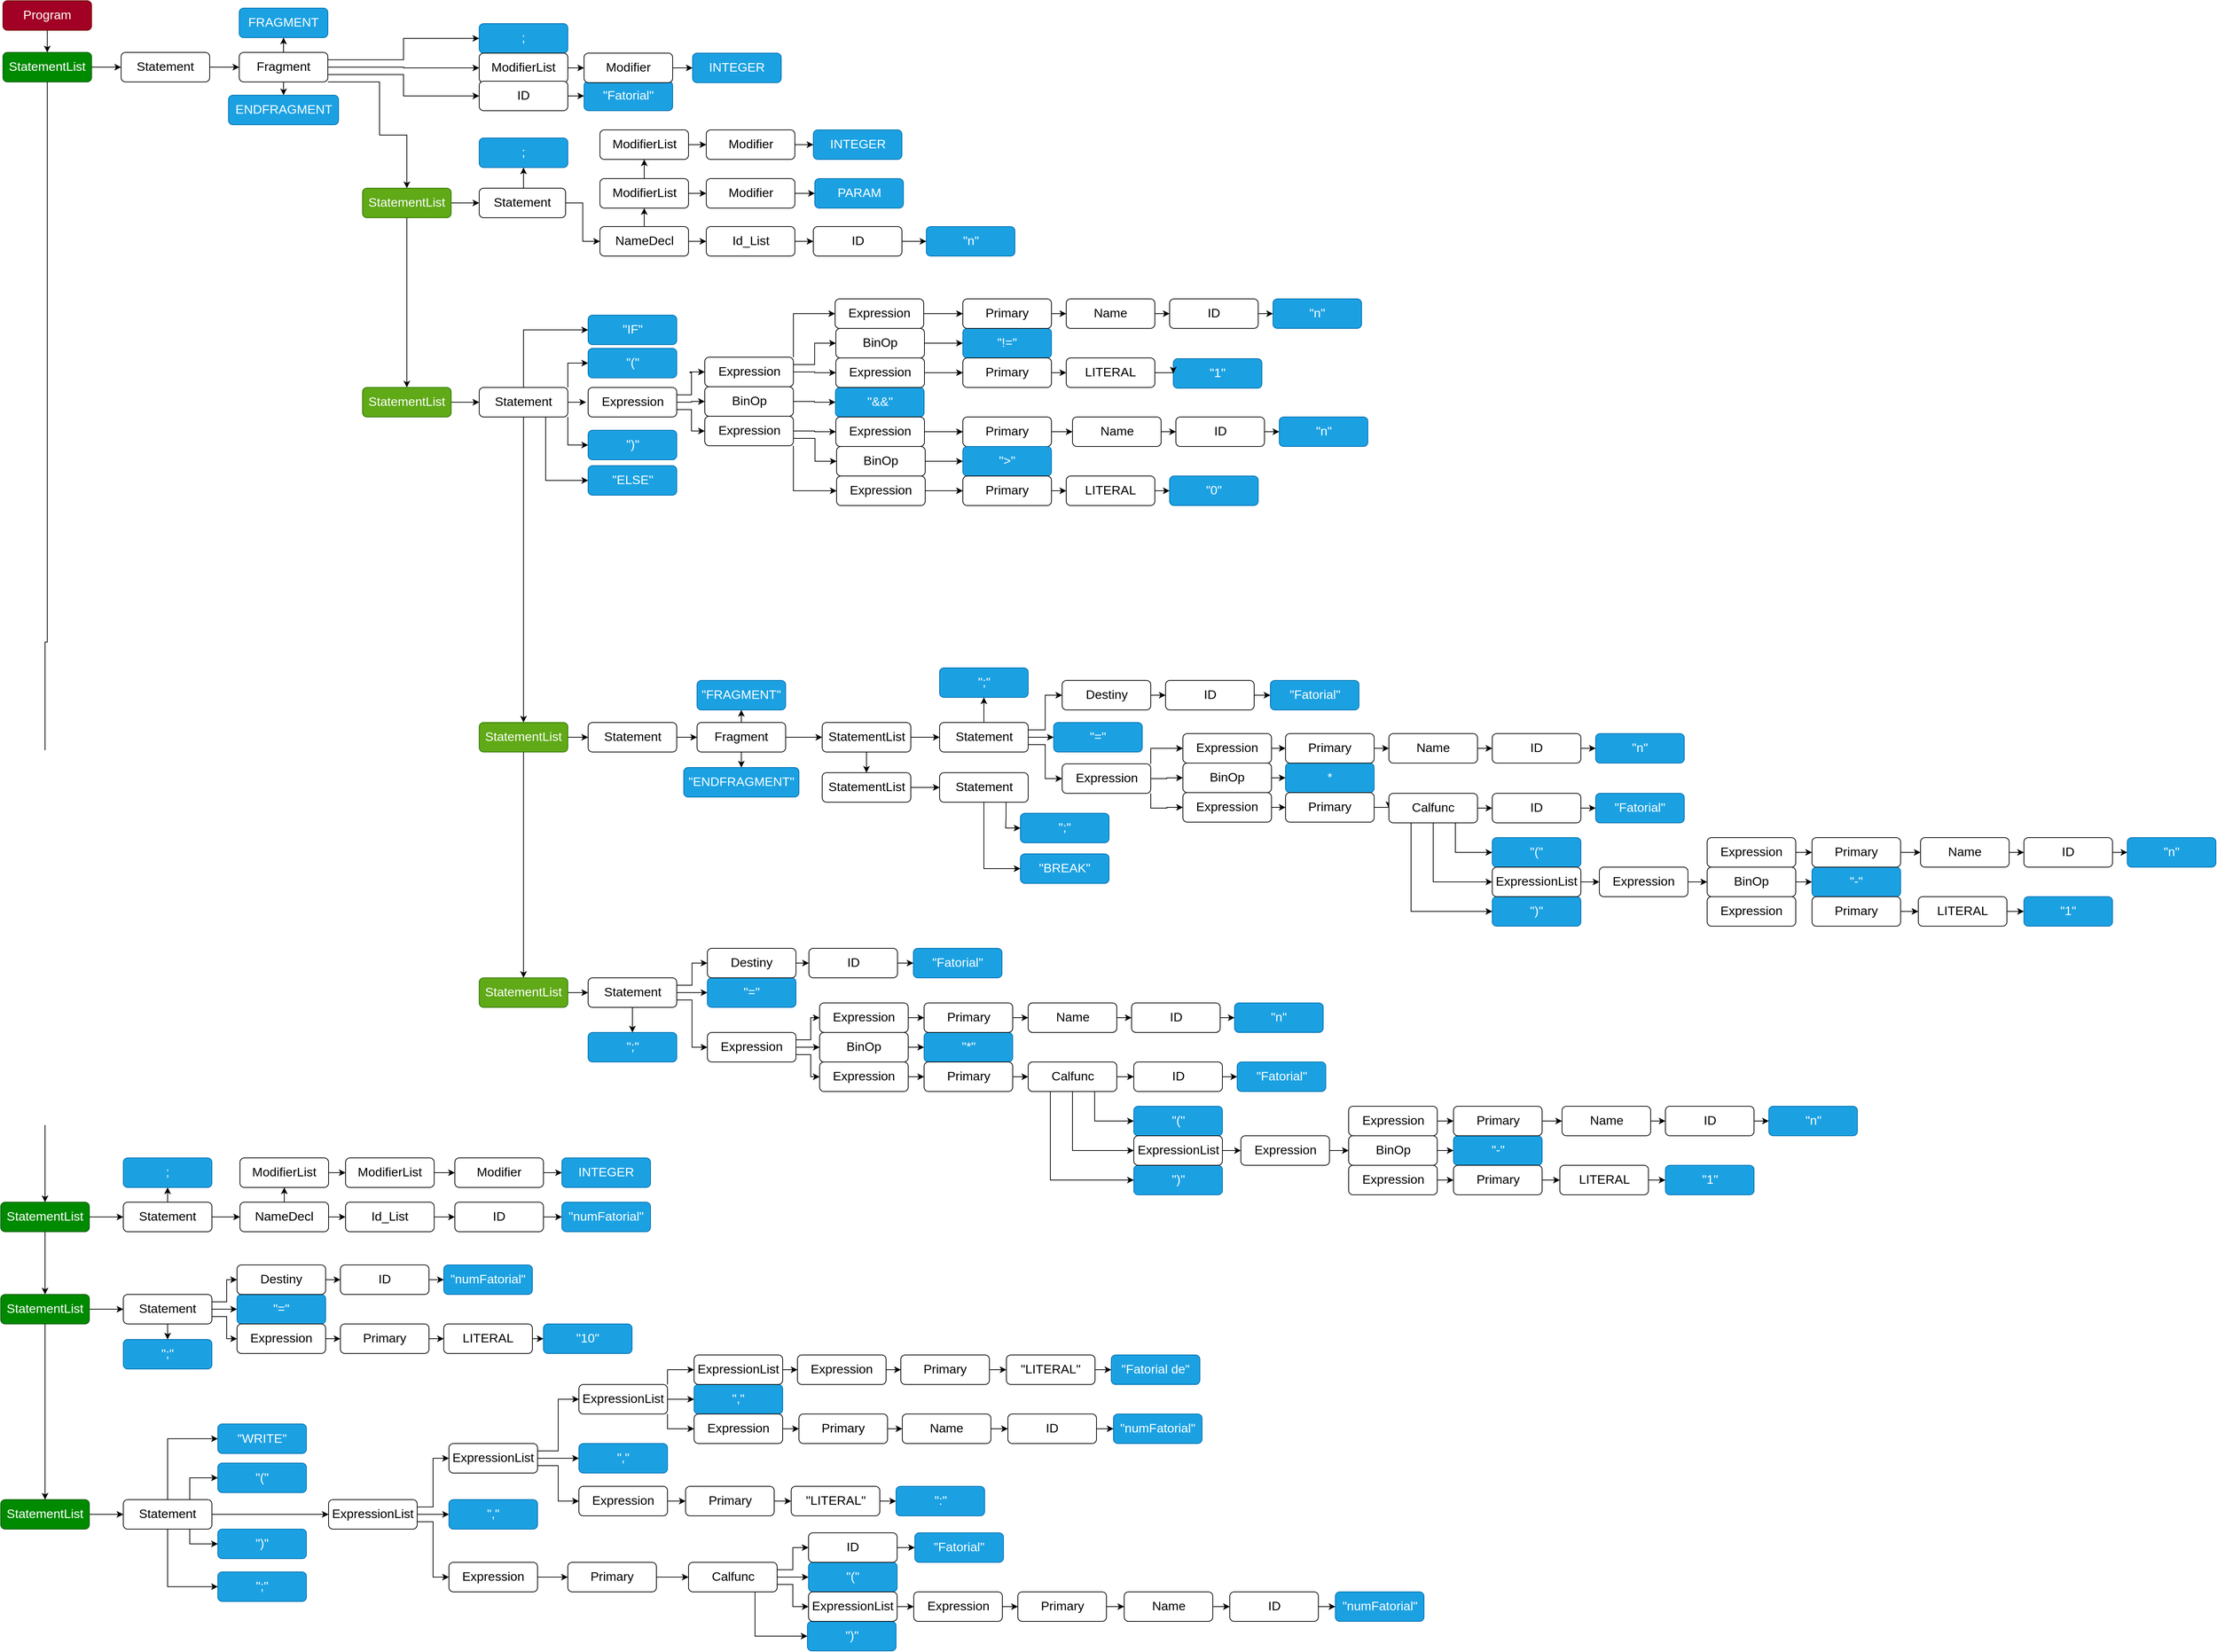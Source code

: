 <mxfile version="21.3.8" type="google">
  <diagram id="C5RBs43oDa-KdzZeNtuy" name="Page-1">
    <mxGraphModel grid="0" page="0" gridSize="10" guides="1" tooltips="1" connect="1" arrows="1" fold="1" pageScale="1" pageWidth="827" pageHeight="1169" math="0" shadow="0">
      <root>
        <mxCell id="WIyWlLk6GJQsqaUBKTNV-0" />
        <mxCell id="WIyWlLk6GJQsqaUBKTNV-1" parent="WIyWlLk6GJQsqaUBKTNV-0" />
        <mxCell id="DvYviI5u5Ijabw_hEUCR-1" style="edgeStyle=orthogonalEdgeStyle;rounded=0;orthogonalLoop=1;jettySize=auto;html=1;exitX=0.5;exitY=1;exitDx=0;exitDy=0;entryX=0.5;entryY=0;entryDx=0;entryDy=0;fontSize=17;" edge="1" parent="WIyWlLk6GJQsqaUBKTNV-1" source="WIyWlLk6GJQsqaUBKTNV-3" target="O5qcWpgSKs4IgxdbwhYX-0">
          <mxGeometry relative="1" as="geometry" />
        </mxCell>
        <mxCell id="WIyWlLk6GJQsqaUBKTNV-3" value="Program" style="rounded=1;whiteSpace=wrap;html=1;fontSize=17;glass=0;strokeWidth=1;shadow=0;fillColor=#a20025;fontColor=#ffffff;strokeColor=#6F0000;" vertex="1" parent="WIyWlLk6GJQsqaUBKTNV-1">
          <mxGeometry x="50" y="20" width="120" height="40" as="geometry" />
        </mxCell>
        <mxCell id="O5qcWpgSKs4IgxdbwhYX-10" value="" style="edgeStyle=orthogonalEdgeStyle;rounded=0;orthogonalLoop=1;jettySize=auto;html=1;fontSize=17;" edge="1" parent="WIyWlLk6GJQsqaUBKTNV-1" source="O5qcWpgSKs4IgxdbwhYX-0" target="O5qcWpgSKs4IgxdbwhYX-9">
          <mxGeometry relative="1" as="geometry" />
        </mxCell>
        <mxCell id="0E-LU-rpmm0SCRFe6F6l-116" style="edgeStyle=orthogonalEdgeStyle;rounded=0;orthogonalLoop=1;jettySize=auto;html=1;exitX=0.5;exitY=1;exitDx=0;exitDy=0;entryX=0.5;entryY=0;entryDx=0;entryDy=0;fontSize=17;" edge="1" parent="WIyWlLk6GJQsqaUBKTNV-1" source="O5qcWpgSKs4IgxdbwhYX-0" target="O5qcWpgSKs4IgxdbwhYX-467">
          <mxGeometry relative="1" as="geometry" />
        </mxCell>
        <mxCell id="O5qcWpgSKs4IgxdbwhYX-0" value="StatementList" style="rounded=1;whiteSpace=wrap;html=1;fontSize=17;glass=0;strokeWidth=1;shadow=0;fillColor=#008a00;fontColor=#ffffff;strokeColor=#005700;" vertex="1" parent="WIyWlLk6GJQsqaUBKTNV-1">
          <mxGeometry x="50" y="90" width="120" height="40" as="geometry" />
        </mxCell>
        <mxCell id="O5qcWpgSKs4IgxdbwhYX-1" value="FRAGMENT" style="rounded=1;whiteSpace=wrap;html=1;fontSize=17;glass=0;strokeWidth=1;shadow=0;fillColor=#1ba1e2;fontColor=#ffffff;strokeColor=#006EAF;" vertex="1" parent="WIyWlLk6GJQsqaUBKTNV-1">
          <mxGeometry x="370" y="30" width="120" height="40" as="geometry" />
        </mxCell>
        <mxCell id="O5qcWpgSKs4IgxdbwhYX-2" value="INTEGER" style="rounded=1;whiteSpace=wrap;html=1;fontSize=17;glass=0;strokeWidth=1;shadow=0;fillColor=#1ba1e2;fontColor=#ffffff;strokeColor=#006EAF;" vertex="1" parent="WIyWlLk6GJQsqaUBKTNV-1">
          <mxGeometry x="984" y="91" width="120" height="40" as="geometry" />
        </mxCell>
        <mxCell id="O5qcWpgSKs4IgxdbwhYX-5" value="&quot;Fatorial&quot;" style="rounded=1;whiteSpace=wrap;html=1;fontSize=17;glass=0;strokeWidth=1;shadow=0;fillColor=#1ba1e2;fontColor=#ffffff;strokeColor=#006EAF;" vertex="1" parent="WIyWlLk6GJQsqaUBKTNV-1">
          <mxGeometry x="837" y="129" width="120" height="40" as="geometry" />
        </mxCell>
        <mxCell id="O5qcWpgSKs4IgxdbwhYX-6" value=";" style="rounded=1;whiteSpace=wrap;html=1;fontSize=17;glass=0;strokeWidth=1;shadow=0;fillColor=#1ba1e2;fontColor=#ffffff;strokeColor=#006EAF;" vertex="1" parent="WIyWlLk6GJQsqaUBKTNV-1">
          <mxGeometry x="695" y="51" width="120" height="40" as="geometry" />
        </mxCell>
        <mxCell id="O5qcWpgSKs4IgxdbwhYX-7" value="INTEGER" style="rounded=1;whiteSpace=wrap;html=1;fontSize=17;glass=0;strokeWidth=1;shadow=0;fillColor=#1ba1e2;fontColor=#ffffff;strokeColor=#006EAF;" vertex="1" parent="WIyWlLk6GJQsqaUBKTNV-1">
          <mxGeometry x="1147.5" y="195" width="120" height="40" as="geometry" />
        </mxCell>
        <mxCell id="O5qcWpgSKs4IgxdbwhYX-8" value="PARAM" style="rounded=1;whiteSpace=wrap;html=1;fontSize=17;glass=0;strokeWidth=1;shadow=0;fillColor=#1ba1e2;fontColor=#ffffff;strokeColor=#006EAF;" vertex="1" parent="WIyWlLk6GJQsqaUBKTNV-1">
          <mxGeometry x="1149.5" y="261" width="120" height="40" as="geometry" />
        </mxCell>
        <mxCell id="O5qcWpgSKs4IgxdbwhYX-12" value="" style="edgeStyle=orthogonalEdgeStyle;rounded=0;orthogonalLoop=1;jettySize=auto;html=1;fontSize=17;" edge="1" parent="WIyWlLk6GJQsqaUBKTNV-1" source="O5qcWpgSKs4IgxdbwhYX-9" target="O5qcWpgSKs4IgxdbwhYX-11">
          <mxGeometry relative="1" as="geometry" />
        </mxCell>
        <mxCell id="O5qcWpgSKs4IgxdbwhYX-9" value="Statement" style="rounded=1;whiteSpace=wrap;html=1;fontSize=17;glass=0;strokeWidth=1;shadow=0;" vertex="1" parent="WIyWlLk6GJQsqaUBKTNV-1">
          <mxGeometry x="210" y="90" width="120" height="40" as="geometry" />
        </mxCell>
        <mxCell id="0E-LU-rpmm0SCRFe6F6l-74" style="edgeStyle=orthogonalEdgeStyle;rounded=0;orthogonalLoop=1;jettySize=auto;html=1;exitX=0.5;exitY=1;exitDx=0;exitDy=0;entryX=0.5;entryY=0;entryDx=0;entryDy=0;fontSize=17;" edge="1" parent="WIyWlLk6GJQsqaUBKTNV-1" source="O5qcWpgSKs4IgxdbwhYX-11" target="O5qcWpgSKs4IgxdbwhYX-464">
          <mxGeometry relative="1" as="geometry" />
        </mxCell>
        <mxCell id="0E-LU-rpmm0SCRFe6F6l-75" style="edgeStyle=orthogonalEdgeStyle;rounded=0;orthogonalLoop=1;jettySize=auto;html=1;exitX=0.5;exitY=0;exitDx=0;exitDy=0;entryX=0.5;entryY=1;entryDx=0;entryDy=0;fontSize=17;" edge="1" parent="WIyWlLk6GJQsqaUBKTNV-1" source="O5qcWpgSKs4IgxdbwhYX-11" target="O5qcWpgSKs4IgxdbwhYX-1">
          <mxGeometry relative="1" as="geometry" />
        </mxCell>
        <mxCell id="I1Nj4VJWrZhrebcEaoRm-1" style="edgeStyle=orthogonalEdgeStyle;rounded=0;orthogonalLoop=1;jettySize=auto;html=1;exitX=1;exitY=0.5;exitDx=0;exitDy=0;entryX=0;entryY=0.5;entryDx=0;entryDy=0;fontSize=17;" edge="1" parent="WIyWlLk6GJQsqaUBKTNV-1" source="O5qcWpgSKs4IgxdbwhYX-11" target="O5qcWpgSKs4IgxdbwhYX-22">
          <mxGeometry relative="1" as="geometry" />
        </mxCell>
        <mxCell id="I1Nj4VJWrZhrebcEaoRm-2" style="edgeStyle=orthogonalEdgeStyle;rounded=0;orthogonalLoop=1;jettySize=auto;html=1;exitX=1;exitY=0.25;exitDx=0;exitDy=0;entryX=0;entryY=0.5;entryDx=0;entryDy=0;fontSize=17;" edge="1" parent="WIyWlLk6GJQsqaUBKTNV-1" source="O5qcWpgSKs4IgxdbwhYX-11" target="O5qcWpgSKs4IgxdbwhYX-6">
          <mxGeometry relative="1" as="geometry" />
        </mxCell>
        <mxCell id="I1Nj4VJWrZhrebcEaoRm-5" style="edgeStyle=orthogonalEdgeStyle;rounded=0;orthogonalLoop=1;jettySize=auto;html=1;exitX=1;exitY=1;exitDx=0;exitDy=0;entryX=0.5;entryY=0;entryDx=0;entryDy=0;fontSize=17;" edge="1" parent="WIyWlLk6GJQsqaUBKTNV-1" source="O5qcWpgSKs4IgxdbwhYX-11" target="0E-LU-rpmm0SCRFe6F6l-147">
          <mxGeometry relative="1" as="geometry">
            <Array as="points">
              <mxPoint x="560" y="130" />
              <mxPoint x="560" y="202" />
              <mxPoint x="597" y="202" />
            </Array>
          </mxGeometry>
        </mxCell>
        <mxCell id="H8Ah17rOPp0xhHTF8w0b-0" style="edgeStyle=orthogonalEdgeStyle;rounded=0;orthogonalLoop=1;jettySize=auto;html=1;exitX=1;exitY=0.75;exitDx=0;exitDy=0;entryX=0;entryY=0.5;entryDx=0;entryDy=0;fontSize=17;" edge="1" parent="WIyWlLk6GJQsqaUBKTNV-1" source="O5qcWpgSKs4IgxdbwhYX-11" target="O5qcWpgSKs4IgxdbwhYX-32">
          <mxGeometry relative="1" as="geometry" />
        </mxCell>
        <mxCell id="O5qcWpgSKs4IgxdbwhYX-11" value="Fragment" style="rounded=1;whiteSpace=wrap;html=1;fontSize=17;glass=0;strokeWidth=1;shadow=0;" vertex="1" parent="WIyWlLk6GJQsqaUBKTNV-1">
          <mxGeometry x="370" y="90" width="120" height="40" as="geometry" />
        </mxCell>
        <mxCell id="ecLLV80jPqQDRIHxBaes-0" style="edgeStyle=orthogonalEdgeStyle;rounded=0;orthogonalLoop=1;jettySize=auto;html=1;exitX=1;exitY=0.5;exitDx=0;exitDy=0;entryX=0;entryY=0.5;entryDx=0;entryDy=0;fontSize=17;" edge="1" parent="WIyWlLk6GJQsqaUBKTNV-1" source="O5qcWpgSKs4IgxdbwhYX-22" target="O5qcWpgSKs4IgxdbwhYX-26">
          <mxGeometry relative="1" as="geometry" />
        </mxCell>
        <mxCell id="O5qcWpgSKs4IgxdbwhYX-22" value="ModifierList" style="rounded=1;whiteSpace=wrap;html=1;fontSize=17;glass=0;strokeWidth=1;shadow=0;" vertex="1" parent="WIyWlLk6GJQsqaUBKTNV-1">
          <mxGeometry x="695" y="91" width="120" height="40" as="geometry" />
        </mxCell>
        <mxCell id="O5qcWpgSKs4IgxdbwhYX-28" style="edgeStyle=orthogonalEdgeStyle;rounded=0;orthogonalLoop=1;jettySize=auto;html=1;exitX=1;exitY=0.5;exitDx=0;exitDy=0;entryX=0;entryY=0.5;entryDx=0;entryDy=0;fontSize=17;" edge="1" parent="WIyWlLk6GJQsqaUBKTNV-1" source="O5qcWpgSKs4IgxdbwhYX-26" target="O5qcWpgSKs4IgxdbwhYX-2">
          <mxGeometry relative="1" as="geometry" />
        </mxCell>
        <mxCell id="O5qcWpgSKs4IgxdbwhYX-26" value="Modifier" style="rounded=1;whiteSpace=wrap;html=1;fontSize=17;glass=0;strokeWidth=1;shadow=0;" vertex="1" parent="WIyWlLk6GJQsqaUBKTNV-1">
          <mxGeometry x="837" y="91" width="120" height="40" as="geometry" />
        </mxCell>
        <mxCell id="O5qcWpgSKs4IgxdbwhYX-34" style="edgeStyle=orthogonalEdgeStyle;rounded=0;orthogonalLoop=1;jettySize=auto;html=1;exitX=1;exitY=0.5;exitDx=0;exitDy=0;entryX=0;entryY=0.5;entryDx=0;entryDy=0;fontSize=17;" edge="1" parent="WIyWlLk6GJQsqaUBKTNV-1" source="O5qcWpgSKs4IgxdbwhYX-32" target="O5qcWpgSKs4IgxdbwhYX-5">
          <mxGeometry relative="1" as="geometry" />
        </mxCell>
        <mxCell id="O5qcWpgSKs4IgxdbwhYX-32" value="ID" style="rounded=1;whiteSpace=wrap;html=1;fontSize=17;glass=0;strokeWidth=1;shadow=0;" vertex="1" parent="WIyWlLk6GJQsqaUBKTNV-1">
          <mxGeometry x="695" y="129" width="120" height="40" as="geometry" />
        </mxCell>
        <mxCell id="O5qcWpgSKs4IgxdbwhYX-36" value="&quot;n&quot;" style="rounded=1;whiteSpace=wrap;html=1;fontSize=17;glass=0;strokeWidth=1;shadow=0;fillColor=#1ba1e2;fontColor=#ffffff;strokeColor=#006EAF;" vertex="1" parent="WIyWlLk6GJQsqaUBKTNV-1">
          <mxGeometry x="1300.5" y="326" width="120" height="40" as="geometry" />
        </mxCell>
        <mxCell id="O5qcWpgSKs4IgxdbwhYX-38" value=";" style="rounded=1;whiteSpace=wrap;html=1;fontSize=17;glass=0;strokeWidth=1;shadow=0;fillColor=#1ba1e2;fontColor=#ffffff;strokeColor=#006EAF;" vertex="1" parent="WIyWlLk6GJQsqaUBKTNV-1">
          <mxGeometry x="695" y="206" width="120" height="40" as="geometry" />
        </mxCell>
        <mxCell id="0E-LU-rpmm0SCRFe6F6l-8" style="edgeStyle=orthogonalEdgeStyle;rounded=0;orthogonalLoop=1;jettySize=auto;html=1;exitX=1;exitY=0.5;exitDx=0;exitDy=0;entryX=0;entryY=0.5;entryDx=0;entryDy=0;fontSize=17;" edge="1" parent="WIyWlLk6GJQsqaUBKTNV-1" source="O5qcWpgSKs4IgxdbwhYX-39" target="O5qcWpgSKs4IgxdbwhYX-42">
          <mxGeometry relative="1" as="geometry" />
        </mxCell>
        <mxCell id="0E-LU-rpmm0SCRFe6F6l-14" style="edgeStyle=orthogonalEdgeStyle;rounded=0;orthogonalLoop=1;jettySize=auto;html=1;exitX=0.5;exitY=0;exitDx=0;exitDy=0;entryX=0.5;entryY=1;entryDx=0;entryDy=0;fontSize=17;" edge="1" parent="WIyWlLk6GJQsqaUBKTNV-1" source="O5qcWpgSKs4IgxdbwhYX-39" target="O5qcWpgSKs4IgxdbwhYX-38">
          <mxGeometry relative="1" as="geometry" />
        </mxCell>
        <mxCell id="O5qcWpgSKs4IgxdbwhYX-39" value="Statement" style="rounded=1;whiteSpace=wrap;html=1;fontSize=17;glass=0;strokeWidth=1;shadow=0;" vertex="1" parent="WIyWlLk6GJQsqaUBKTNV-1">
          <mxGeometry x="695" y="274" width="117" height="40" as="geometry" />
        </mxCell>
        <mxCell id="O5qcWpgSKs4IgxdbwhYX-45" value="" style="edgeStyle=orthogonalEdgeStyle;rounded=0;orthogonalLoop=1;jettySize=auto;html=1;fontSize=17;" edge="1" parent="WIyWlLk6GJQsqaUBKTNV-1" source="O5qcWpgSKs4IgxdbwhYX-42" target="O5qcWpgSKs4IgxdbwhYX-44">
          <mxGeometry relative="1" as="geometry" />
        </mxCell>
        <mxCell id="0E-LU-rpmm0SCRFe6F6l-12" style="edgeStyle=orthogonalEdgeStyle;rounded=0;orthogonalLoop=1;jettySize=auto;html=1;exitX=0.5;exitY=0;exitDx=0;exitDy=0;entryX=0.5;entryY=1;entryDx=0;entryDy=0;fontSize=17;" edge="1" parent="WIyWlLk6GJQsqaUBKTNV-1" source="O5qcWpgSKs4IgxdbwhYX-42" target="O5qcWpgSKs4IgxdbwhYX-49">
          <mxGeometry relative="1" as="geometry" />
        </mxCell>
        <mxCell id="O5qcWpgSKs4IgxdbwhYX-42" value="NameDecl" style="rounded=1;whiteSpace=wrap;html=1;fontSize=17;glass=0;strokeWidth=1;shadow=0;" vertex="1" parent="WIyWlLk6GJQsqaUBKTNV-1">
          <mxGeometry x="858.5" y="326" width="120" height="40" as="geometry" />
        </mxCell>
        <mxCell id="0E-LU-rpmm0SCRFe6F6l-9" style="edgeStyle=orthogonalEdgeStyle;rounded=0;orthogonalLoop=1;jettySize=auto;html=1;exitX=1;exitY=0.5;exitDx=0;exitDy=0;entryX=0;entryY=0.5;entryDx=0;entryDy=0;fontSize=17;" edge="1" parent="WIyWlLk6GJQsqaUBKTNV-1" source="O5qcWpgSKs4IgxdbwhYX-44" target="O5qcWpgSKs4IgxdbwhYX-55">
          <mxGeometry relative="1" as="geometry" />
        </mxCell>
        <mxCell id="O5qcWpgSKs4IgxdbwhYX-44" value="Id_List" style="rounded=1;whiteSpace=wrap;html=1;fontSize=17;glass=0;strokeWidth=1;shadow=0;" vertex="1" parent="WIyWlLk6GJQsqaUBKTNV-1">
          <mxGeometry x="1002.5" y="326" width="120" height="40" as="geometry" />
        </mxCell>
        <mxCell id="O5qcWpgSKs4IgxdbwhYX-62" style="edgeStyle=orthogonalEdgeStyle;rounded=0;orthogonalLoop=1;jettySize=auto;html=1;exitX=1;exitY=0.5;exitDx=0;exitDy=0;entryX=0;entryY=0.5;entryDx=0;entryDy=0;fontSize=17;" edge="1" parent="WIyWlLk6GJQsqaUBKTNV-1" source="O5qcWpgSKs4IgxdbwhYX-49" target="O5qcWpgSKs4IgxdbwhYX-51">
          <mxGeometry relative="1" as="geometry" />
        </mxCell>
        <mxCell id="0E-LU-rpmm0SCRFe6F6l-13" style="edgeStyle=orthogonalEdgeStyle;rounded=0;orthogonalLoop=1;jettySize=auto;html=1;exitX=0.5;exitY=0;exitDx=0;exitDy=0;fontSize=17;" edge="1" parent="WIyWlLk6GJQsqaUBKTNV-1" source="O5qcWpgSKs4IgxdbwhYX-49" target="O5qcWpgSKs4IgxdbwhYX-53">
          <mxGeometry relative="1" as="geometry" />
        </mxCell>
        <mxCell id="O5qcWpgSKs4IgxdbwhYX-49" value="ModifierList" style="rounded=1;whiteSpace=wrap;html=1;fontSize=17;glass=0;strokeWidth=1;shadow=0;" vertex="1" parent="WIyWlLk6GJQsqaUBKTNV-1">
          <mxGeometry x="858.5" y="261" width="120" height="40" as="geometry" />
        </mxCell>
        <mxCell id="0E-LU-rpmm0SCRFe6F6l-11" style="edgeStyle=orthogonalEdgeStyle;rounded=0;orthogonalLoop=1;jettySize=auto;html=1;exitX=1;exitY=0.5;exitDx=0;exitDy=0;entryX=0;entryY=0.5;entryDx=0;entryDy=0;fontSize=17;" edge="1" parent="WIyWlLk6GJQsqaUBKTNV-1" source="O5qcWpgSKs4IgxdbwhYX-51" target="O5qcWpgSKs4IgxdbwhYX-8">
          <mxGeometry relative="1" as="geometry" />
        </mxCell>
        <mxCell id="O5qcWpgSKs4IgxdbwhYX-51" value="Modifier" style="rounded=1;whiteSpace=wrap;html=1;fontSize=17;glass=0;strokeWidth=1;shadow=0;" vertex="1" parent="WIyWlLk6GJQsqaUBKTNV-1">
          <mxGeometry x="1002.5" y="261" width="120" height="40" as="geometry" />
        </mxCell>
        <mxCell id="O5qcWpgSKs4IgxdbwhYX-60" value="" style="edgeStyle=orthogonalEdgeStyle;rounded=0;orthogonalLoop=1;jettySize=auto;html=1;fontSize=17;" edge="1" parent="WIyWlLk6GJQsqaUBKTNV-1" source="O5qcWpgSKs4IgxdbwhYX-53" target="O5qcWpgSKs4IgxdbwhYX-59">
          <mxGeometry relative="1" as="geometry" />
        </mxCell>
        <mxCell id="O5qcWpgSKs4IgxdbwhYX-53" value="ModifierList" style="rounded=1;whiteSpace=wrap;html=1;fontSize=17;glass=0;strokeWidth=1;shadow=0;" vertex="1" parent="WIyWlLk6GJQsqaUBKTNV-1">
          <mxGeometry x="858.5" y="195" width="120" height="40" as="geometry" />
        </mxCell>
        <mxCell id="0E-LU-rpmm0SCRFe6F6l-25" style="edgeStyle=orthogonalEdgeStyle;rounded=0;orthogonalLoop=1;jettySize=auto;html=1;exitX=1;exitY=0.5;exitDx=0;exitDy=0;entryX=0;entryY=0.5;entryDx=0;entryDy=0;fontSize=17;" edge="1" parent="WIyWlLk6GJQsqaUBKTNV-1" source="O5qcWpgSKs4IgxdbwhYX-55" target="O5qcWpgSKs4IgxdbwhYX-36">
          <mxGeometry relative="1" as="geometry" />
        </mxCell>
        <mxCell id="O5qcWpgSKs4IgxdbwhYX-55" value="ID" style="rounded=1;whiteSpace=wrap;html=1;fontSize=17;glass=0;strokeWidth=1;shadow=0;" vertex="1" parent="WIyWlLk6GJQsqaUBKTNV-1">
          <mxGeometry x="1147.5" y="326" width="120" height="40" as="geometry" />
        </mxCell>
        <mxCell id="O5qcWpgSKs4IgxdbwhYX-61" style="edgeStyle=orthogonalEdgeStyle;rounded=0;orthogonalLoop=1;jettySize=auto;html=1;exitX=1;exitY=0.5;exitDx=0;exitDy=0;entryX=0;entryY=0.5;entryDx=0;entryDy=0;fontSize=17;" edge="1" parent="WIyWlLk6GJQsqaUBKTNV-1" source="O5qcWpgSKs4IgxdbwhYX-59" target="O5qcWpgSKs4IgxdbwhYX-7">
          <mxGeometry relative="1" as="geometry" />
        </mxCell>
        <mxCell id="O5qcWpgSKs4IgxdbwhYX-59" value="Modifier" style="rounded=1;whiteSpace=wrap;html=1;fontSize=17;glass=0;strokeWidth=1;shadow=0;" vertex="1" parent="WIyWlLk6GJQsqaUBKTNV-1">
          <mxGeometry x="1002.5" y="195" width="120" height="40" as="geometry" />
        </mxCell>
        <mxCell id="O5qcWpgSKs4IgxdbwhYX-64" value="&quot;IF&quot;" style="rounded=1;whiteSpace=wrap;html=1;fontSize=17;glass=0;strokeWidth=1;shadow=0;fillColor=#1ba1e2;fontColor=#ffffff;strokeColor=#006EAF;" vertex="1" parent="WIyWlLk6GJQsqaUBKTNV-1">
          <mxGeometry x="842.5" y="446" width="120" height="40" as="geometry" />
        </mxCell>
        <mxCell id="O5qcWpgSKs4IgxdbwhYX-65" value="&quot;(&quot;" style="rounded=1;whiteSpace=wrap;html=1;fontSize=17;glass=0;strokeWidth=1;shadow=0;fillColor=#1ba1e2;fontColor=#ffffff;strokeColor=#006EAF;" vertex="1" parent="WIyWlLk6GJQsqaUBKTNV-1">
          <mxGeometry x="842.5" y="491" width="120" height="40" as="geometry" />
        </mxCell>
        <mxCell id="O5qcWpgSKs4IgxdbwhYX-67" value="&quot;!=&quot;" style="rounded=1;whiteSpace=wrap;html=1;fontSize=17;glass=0;strokeWidth=1;shadow=0;fillColor=#1ba1e2;fontColor=#ffffff;strokeColor=#006EAF;" vertex="1" parent="WIyWlLk6GJQsqaUBKTNV-1">
          <mxGeometry x="1350" y="464" width="120" height="40" as="geometry" />
        </mxCell>
        <mxCell id="O5qcWpgSKs4IgxdbwhYX-69" value="&quot;;&quot;" style="rounded=1;whiteSpace=wrap;html=1;fontSize=17;glass=0;strokeWidth=1;shadow=0;fillColor=#1ba1e2;fontColor=#ffffff;strokeColor=#006EAF;" vertex="1" parent="WIyWlLk6GJQsqaUBKTNV-1">
          <mxGeometry x="1318.5" y="924" width="120" height="40" as="geometry" />
        </mxCell>
        <mxCell id="O5qcWpgSKs4IgxdbwhYX-70" value="&quot;&amp;amp;&amp;amp;&quot;" style="rounded=1;whiteSpace=wrap;html=1;fontSize=17;glass=0;strokeWidth=1;shadow=0;fillColor=#1ba1e2;fontColor=#ffffff;strokeColor=#006EAF;" vertex="1" parent="WIyWlLk6GJQsqaUBKTNV-1">
          <mxGeometry x="1177.5" y="544" width="120" height="40" as="geometry" />
        </mxCell>
        <mxCell id="O5qcWpgSKs4IgxdbwhYX-74" value="&quot;)&quot;" style="rounded=1;whiteSpace=wrap;html=1;fontSize=17;glass=0;strokeWidth=1;shadow=0;fillColor=#1ba1e2;fontColor=#ffffff;strokeColor=#006EAF;" vertex="1" parent="WIyWlLk6GJQsqaUBKTNV-1">
          <mxGeometry x="842.5" y="602" width="120" height="40" as="geometry" />
        </mxCell>
        <mxCell id="0E-LU-rpmm0SCRFe6F6l-56" style="edgeStyle=orthogonalEdgeStyle;rounded=0;orthogonalLoop=1;jettySize=auto;html=1;exitX=0.5;exitY=1;exitDx=0;exitDy=0;fontSize=17;" edge="1" parent="WIyWlLk6GJQsqaUBKTNV-1" source="O5qcWpgSKs4IgxdbwhYX-75">
          <mxGeometry relative="1" as="geometry">
            <mxPoint x="1067.537" y="962" as="targetPoint" />
          </mxGeometry>
        </mxCell>
        <mxCell id="O5qcWpgSKs4IgxdbwhYX-75" value="&quot;FRAGMENT&quot;" style="rounded=1;whiteSpace=wrap;html=1;fontSize=17;glass=0;strokeWidth=1;shadow=0;fillColor=#1ba1e2;fontColor=#ffffff;strokeColor=#006EAF;" vertex="1" parent="WIyWlLk6GJQsqaUBKTNV-1">
          <mxGeometry x="990" y="941" width="120" height="40" as="geometry" />
        </mxCell>
        <mxCell id="0E-LU-rpmm0SCRFe6F6l-17" style="edgeStyle=orthogonalEdgeStyle;rounded=0;orthogonalLoop=1;jettySize=auto;html=1;exitX=0.5;exitY=0;exitDx=0;exitDy=0;entryX=0;entryY=0.5;entryDx=0;entryDy=0;fontSize=17;" edge="1" parent="WIyWlLk6GJQsqaUBKTNV-1" source="O5qcWpgSKs4IgxdbwhYX-76" target="O5qcWpgSKs4IgxdbwhYX-64">
          <mxGeometry relative="1" as="geometry" />
        </mxCell>
        <mxCell id="0E-LU-rpmm0SCRFe6F6l-41" style="edgeStyle=orthogonalEdgeStyle;rounded=0;orthogonalLoop=1;jettySize=auto;html=1;exitX=1;exitY=0.5;exitDx=0;exitDy=0;entryX=-0.023;entryY=0.513;entryDx=0;entryDy=0;entryPerimeter=0;fontSize=17;" edge="1" parent="WIyWlLk6GJQsqaUBKTNV-1" source="O5qcWpgSKs4IgxdbwhYX-76" target="O5qcWpgSKs4IgxdbwhYX-87">
          <mxGeometry relative="1" as="geometry" />
        </mxCell>
        <mxCell id="0E-LU-rpmm0SCRFe6F6l-42" style="edgeStyle=orthogonalEdgeStyle;rounded=0;orthogonalLoop=1;jettySize=auto;html=1;exitX=1;exitY=1;exitDx=0;exitDy=0;entryX=0;entryY=0.5;entryDx=0;entryDy=0;fontSize=17;" edge="1" parent="WIyWlLk6GJQsqaUBKTNV-1" source="O5qcWpgSKs4IgxdbwhYX-76" target="O5qcWpgSKs4IgxdbwhYX-74">
          <mxGeometry relative="1" as="geometry" />
        </mxCell>
        <mxCell id="0E-LU-rpmm0SCRFe6F6l-43" style="edgeStyle=orthogonalEdgeStyle;rounded=0;orthogonalLoop=1;jettySize=auto;html=1;exitX=1;exitY=0;exitDx=0;exitDy=0;entryX=0;entryY=0.5;entryDx=0;entryDy=0;fontSize=17;" edge="1" parent="WIyWlLk6GJQsqaUBKTNV-1" source="O5qcWpgSKs4IgxdbwhYX-76" target="O5qcWpgSKs4IgxdbwhYX-65">
          <mxGeometry relative="1" as="geometry" />
        </mxCell>
        <mxCell id="0E-LU-rpmm0SCRFe6F6l-44" style="edgeStyle=orthogonalEdgeStyle;rounded=0;orthogonalLoop=1;jettySize=auto;html=1;exitX=0.75;exitY=1;exitDx=0;exitDy=0;entryX=0;entryY=0.5;entryDx=0;entryDy=0;fontSize=17;" edge="1" parent="WIyWlLk6GJQsqaUBKTNV-1" source="O5qcWpgSKs4IgxdbwhYX-76" target="O5qcWpgSKs4IgxdbwhYX-309">
          <mxGeometry relative="1" as="geometry" />
        </mxCell>
        <mxCell id="Zxj47xlA75A2O7vvZq-7-2" value="" style="edgeStyle=orthogonalEdgeStyle;rounded=0;orthogonalLoop=1;jettySize=auto;html=1;fontSize=17;" edge="1" parent="WIyWlLk6GJQsqaUBKTNV-1" source="O5qcWpgSKs4IgxdbwhYX-76" target="Zxj47xlA75A2O7vvZq-7-1">
          <mxGeometry relative="1" as="geometry" />
        </mxCell>
        <mxCell id="O5qcWpgSKs4IgxdbwhYX-76" value="Statement" style="rounded=1;whiteSpace=wrap;html=1;fontSize=17;glass=0;strokeWidth=1;shadow=0;" vertex="1" parent="WIyWlLk6GJQsqaUBKTNV-1">
          <mxGeometry x="695" y="544" width="120" height="40" as="geometry" />
        </mxCell>
        <mxCell id="O5qcWpgSKs4IgxdbwhYX-92" style="edgeStyle=orthogonalEdgeStyle;rounded=0;orthogonalLoop=1;jettySize=auto;html=1;exitX=1;exitY=0.5;exitDx=0;exitDy=0;fontSize=17;" edge="1" parent="WIyWlLk6GJQsqaUBKTNV-1" source="O5qcWpgSKs4IgxdbwhYX-87" target="O5qcWpgSKs4IgxdbwhYX-91">
          <mxGeometry relative="1" as="geometry" />
        </mxCell>
        <mxCell id="0E-LU-rpmm0SCRFe6F6l-29" style="edgeStyle=orthogonalEdgeStyle;rounded=0;orthogonalLoop=1;jettySize=auto;html=1;exitX=1;exitY=0.75;exitDx=0;exitDy=0;entryX=0;entryY=0.5;entryDx=0;entryDy=0;fontSize=17;" edge="1" parent="WIyWlLk6GJQsqaUBKTNV-1" source="O5qcWpgSKs4IgxdbwhYX-87" target="O5qcWpgSKs4IgxdbwhYX-93">
          <mxGeometry relative="1" as="geometry" />
        </mxCell>
        <mxCell id="0E-LU-rpmm0SCRFe6F6l-30" style="edgeStyle=orthogonalEdgeStyle;rounded=0;orthogonalLoop=1;jettySize=auto;html=1;exitX=1;exitY=0.25;exitDx=0;exitDy=0;entryX=0;entryY=0.5;entryDx=0;entryDy=0;fontSize=17;" edge="1" parent="WIyWlLk6GJQsqaUBKTNV-1" source="O5qcWpgSKs4IgxdbwhYX-87" target="O5qcWpgSKs4IgxdbwhYX-89">
          <mxGeometry relative="1" as="geometry" />
        </mxCell>
        <mxCell id="O5qcWpgSKs4IgxdbwhYX-87" value="Expression" style="rounded=1;whiteSpace=wrap;html=1;fontSize=17;glass=0;strokeWidth=1;shadow=0;" vertex="1" parent="WIyWlLk6GJQsqaUBKTNV-1">
          <mxGeometry x="842.5" y="544" width="120" height="40" as="geometry" />
        </mxCell>
        <mxCell id="hoxSKYSqC14O6qdJ_4Br-42" style="edgeStyle=orthogonalEdgeStyle;rounded=0;orthogonalLoop=1;jettySize=auto;html=1;exitX=1;exitY=0.5;exitDx=0;exitDy=0;entryX=0;entryY=0.5;entryDx=0;entryDy=0;fontSize=17;" edge="1" parent="WIyWlLk6GJQsqaUBKTNV-1" source="O5qcWpgSKs4IgxdbwhYX-89" target="hoxSKYSqC14O6qdJ_4Br-3">
          <mxGeometry relative="1" as="geometry" />
        </mxCell>
        <mxCell id="hoxSKYSqC14O6qdJ_4Br-43" style="edgeStyle=orthogonalEdgeStyle;rounded=0;orthogonalLoop=1;jettySize=auto;html=1;exitX=1;exitY=0.25;exitDx=0;exitDy=0;entryX=0;entryY=0.5;entryDx=0;entryDy=0;fontSize=17;" edge="1" parent="WIyWlLk6GJQsqaUBKTNV-1" source="O5qcWpgSKs4IgxdbwhYX-89" target="hoxSKYSqC14O6qdJ_4Br-2">
          <mxGeometry relative="1" as="geometry" />
        </mxCell>
        <mxCell id="hoxSKYSqC14O6qdJ_4Br-44" style="edgeStyle=orthogonalEdgeStyle;rounded=0;orthogonalLoop=1;jettySize=auto;html=1;exitX=1;exitY=0;exitDx=0;exitDy=0;entryX=0;entryY=0.5;entryDx=0;entryDy=0;fontSize=17;" edge="1" parent="WIyWlLk6GJQsqaUBKTNV-1" source="O5qcWpgSKs4IgxdbwhYX-89" target="hoxSKYSqC14O6qdJ_4Br-1">
          <mxGeometry relative="1" as="geometry" />
        </mxCell>
        <mxCell id="O5qcWpgSKs4IgxdbwhYX-89" value="Expression" style="rounded=1;whiteSpace=wrap;html=1;fontSize=17;glass=0;strokeWidth=1;shadow=0;" vertex="1" parent="WIyWlLk6GJQsqaUBKTNV-1">
          <mxGeometry x="1000.5" y="503" width="120" height="40" as="geometry" />
        </mxCell>
        <mxCell id="hoxSKYSqC14O6qdJ_4Br-0" style="edgeStyle=orthogonalEdgeStyle;rounded=0;orthogonalLoop=1;jettySize=auto;html=1;exitX=1;exitY=0.5;exitDx=0;exitDy=0;entryX=0;entryY=0.5;entryDx=0;entryDy=0;fontSize=17;" edge="1" parent="WIyWlLk6GJQsqaUBKTNV-1" source="O5qcWpgSKs4IgxdbwhYX-91" target="O5qcWpgSKs4IgxdbwhYX-70">
          <mxGeometry relative="1" as="geometry" />
        </mxCell>
        <mxCell id="O5qcWpgSKs4IgxdbwhYX-91" value="BinOp" style="rounded=1;whiteSpace=wrap;html=1;fontSize=17;glass=0;strokeWidth=1;shadow=0;" vertex="1" parent="WIyWlLk6GJQsqaUBKTNV-1">
          <mxGeometry x="1000.5" y="543" width="120" height="40" as="geometry" />
        </mxCell>
        <mxCell id="hoxSKYSqC14O6qdJ_4Br-39" style="edgeStyle=orthogonalEdgeStyle;rounded=0;orthogonalLoop=1;jettySize=auto;html=1;exitX=1;exitY=0.5;exitDx=0;exitDy=0;entryX=0;entryY=0.5;entryDx=0;entryDy=0;fontSize=17;" edge="1" parent="WIyWlLk6GJQsqaUBKTNV-1" source="O5qcWpgSKs4IgxdbwhYX-93" target="hoxSKYSqC14O6qdJ_4Br-18">
          <mxGeometry relative="1" as="geometry" />
        </mxCell>
        <mxCell id="hoxSKYSqC14O6qdJ_4Br-40" style="edgeStyle=orthogonalEdgeStyle;rounded=0;orthogonalLoop=1;jettySize=auto;html=1;exitX=1;exitY=0.75;exitDx=0;exitDy=0;entryX=0;entryY=0.5;entryDx=0;entryDy=0;fontSize=17;" edge="1" parent="WIyWlLk6GJQsqaUBKTNV-1" source="O5qcWpgSKs4IgxdbwhYX-93" target="hoxSKYSqC14O6qdJ_4Br-20">
          <mxGeometry relative="1" as="geometry" />
        </mxCell>
        <mxCell id="hoxSKYSqC14O6qdJ_4Br-41" style="edgeStyle=orthogonalEdgeStyle;rounded=0;orthogonalLoop=1;jettySize=auto;html=1;exitX=1;exitY=1;exitDx=0;exitDy=0;entryX=0;entryY=0.5;entryDx=0;entryDy=0;fontSize=17;" edge="1" parent="WIyWlLk6GJQsqaUBKTNV-1" source="O5qcWpgSKs4IgxdbwhYX-93" target="hoxSKYSqC14O6qdJ_4Br-22">
          <mxGeometry relative="1" as="geometry" />
        </mxCell>
        <mxCell id="O5qcWpgSKs4IgxdbwhYX-93" value="Expression" style="rounded=1;whiteSpace=wrap;html=1;fontSize=17;glass=0;strokeWidth=1;shadow=0;" vertex="1" parent="WIyWlLk6GJQsqaUBKTNV-1">
          <mxGeometry x="1000.5" y="583" width="120" height="40" as="geometry" />
        </mxCell>
        <mxCell id="0E-LU-rpmm0SCRFe6F6l-53" style="edgeStyle=orthogonalEdgeStyle;rounded=0;orthogonalLoop=1;jettySize=auto;html=1;exitX=1;exitY=0.5;exitDx=0;exitDy=0;entryX=0;entryY=0.5;entryDx=0;entryDy=0;fontSize=17;" edge="1" parent="WIyWlLk6GJQsqaUBKTNV-1" source="O5qcWpgSKs4IgxdbwhYX-183" target="O5qcWpgSKs4IgxdbwhYX-185">
          <mxGeometry relative="1" as="geometry" />
        </mxCell>
        <mxCell id="O5qcWpgSKs4IgxdbwhYX-183" value="Statement" style="rounded=1;whiteSpace=wrap;html=1;fontSize=17;glass=0;strokeWidth=1;shadow=0;" vertex="1" parent="WIyWlLk6GJQsqaUBKTNV-1">
          <mxGeometry x="842.5" y="998" width="120" height="40" as="geometry" />
        </mxCell>
        <mxCell id="0E-LU-rpmm0SCRFe6F6l-51" style="edgeStyle=orthogonalEdgeStyle;rounded=0;orthogonalLoop=1;jettySize=auto;html=1;exitX=1;exitY=0.5;exitDx=0;exitDy=0;entryX=0;entryY=0.5;entryDx=0;entryDy=0;fontSize=17;" edge="1" parent="WIyWlLk6GJQsqaUBKTNV-1" source="O5qcWpgSKs4IgxdbwhYX-185" target="O5qcWpgSKs4IgxdbwhYX-194">
          <mxGeometry relative="1" as="geometry" />
        </mxCell>
        <mxCell id="0E-LU-rpmm0SCRFe6F6l-54" style="edgeStyle=orthogonalEdgeStyle;rounded=0;orthogonalLoop=1;jettySize=auto;html=1;exitX=0.5;exitY=1;exitDx=0;exitDy=0;entryX=0.5;entryY=0;entryDx=0;entryDy=0;fontSize=17;" edge="1" parent="WIyWlLk6GJQsqaUBKTNV-1" source="O5qcWpgSKs4IgxdbwhYX-185" target="O5qcWpgSKs4IgxdbwhYX-307">
          <mxGeometry relative="1" as="geometry" />
        </mxCell>
        <mxCell id="0E-LU-rpmm0SCRFe6F6l-57" style="edgeStyle=orthogonalEdgeStyle;rounded=0;orthogonalLoop=1;jettySize=auto;html=1;exitX=0.5;exitY=0;exitDx=0;exitDy=0;entryX=0.5;entryY=1;entryDx=0;entryDy=0;fontSize=17;" edge="1" parent="WIyWlLk6GJQsqaUBKTNV-1" source="O5qcWpgSKs4IgxdbwhYX-185" target="O5qcWpgSKs4IgxdbwhYX-75">
          <mxGeometry relative="1" as="geometry" />
        </mxCell>
        <mxCell id="O5qcWpgSKs4IgxdbwhYX-185" value="Fragment" style="rounded=1;whiteSpace=wrap;html=1;fontSize=17;glass=0;strokeWidth=1;shadow=0;" vertex="1" parent="WIyWlLk6GJQsqaUBKTNV-1">
          <mxGeometry x="990" y="998" width="120" height="40" as="geometry" />
        </mxCell>
        <mxCell id="O5qcWpgSKs4IgxdbwhYX-209" value="" style="edgeStyle=orthogonalEdgeStyle;rounded=0;orthogonalLoop=1;jettySize=auto;html=1;fontSize=17;" edge="1" parent="WIyWlLk6GJQsqaUBKTNV-1" source="O5qcWpgSKs4IgxdbwhYX-194" target="O5qcWpgSKs4IgxdbwhYX-208">
          <mxGeometry relative="1" as="geometry" />
        </mxCell>
        <mxCell id="0E-LU-rpmm0SCRFe6F6l-52" style="edgeStyle=orthogonalEdgeStyle;rounded=0;orthogonalLoop=1;jettySize=auto;html=1;exitX=0.5;exitY=1;exitDx=0;exitDy=0;entryX=0.5;entryY=0;entryDx=0;entryDy=0;fontSize=17;" edge="1" parent="WIyWlLk6GJQsqaUBKTNV-1" source="O5qcWpgSKs4IgxdbwhYX-194" target="O5qcWpgSKs4IgxdbwhYX-298">
          <mxGeometry relative="1" as="geometry" />
        </mxCell>
        <mxCell id="O5qcWpgSKs4IgxdbwhYX-194" value="StatementList" style="rounded=1;whiteSpace=wrap;html=1;fontSize=17;glass=0;strokeWidth=1;shadow=0;" vertex="1" parent="WIyWlLk6GJQsqaUBKTNV-1">
          <mxGeometry x="1159.5" y="998" width="120" height="40" as="geometry" />
        </mxCell>
        <mxCell id="O5qcWpgSKs4IgxdbwhYX-197" value="&quot;Fatorial&quot;" style="rounded=1;whiteSpace=wrap;html=1;fontSize=17;glass=0;strokeWidth=1;shadow=0;fillColor=#1ba1e2;fontColor=#ffffff;strokeColor=#006EAF;" vertex="1" parent="WIyWlLk6GJQsqaUBKTNV-1">
          <mxGeometry x="1766.5" y="941" width="120" height="40" as="geometry" />
        </mxCell>
        <mxCell id="O5qcWpgSKs4IgxdbwhYX-198" value="&quot;=&quot;" style="rounded=1;whiteSpace=wrap;html=1;fontSize=17;glass=0;strokeWidth=1;shadow=0;fillColor=#1ba1e2;fontColor=#ffffff;strokeColor=#006EAF;" vertex="1" parent="WIyWlLk6GJQsqaUBKTNV-1">
          <mxGeometry x="1473" y="998" width="120" height="40" as="geometry" />
        </mxCell>
        <mxCell id="O5qcWpgSKs4IgxdbwhYX-199" value="&quot;n&quot;" style="rounded=1;whiteSpace=wrap;html=1;fontSize=17;glass=0;strokeWidth=1;shadow=0;fillColor=#1ba1e2;fontColor=#ffffff;strokeColor=#006EAF;" vertex="1" parent="WIyWlLk6GJQsqaUBKTNV-1">
          <mxGeometry x="2207" y="1013" width="120" height="40" as="geometry" />
        </mxCell>
        <mxCell id="O5qcWpgSKs4IgxdbwhYX-200" value="*" style="rounded=1;whiteSpace=wrap;html=1;fontSize=17;glass=0;strokeWidth=1;shadow=0;fillColor=#1ba1e2;fontColor=#ffffff;strokeColor=#006EAF;" vertex="1" parent="WIyWlLk6GJQsqaUBKTNV-1">
          <mxGeometry x="1787" y="1053" width="120" height="40" as="geometry" />
        </mxCell>
        <mxCell id="O5qcWpgSKs4IgxdbwhYX-201" value="&quot;Fatorial&quot;" style="rounded=1;whiteSpace=wrap;html=1;fontSize=17;glass=0;strokeWidth=1;shadow=0;fillColor=#1ba1e2;fontColor=#ffffff;strokeColor=#006EAF;" vertex="1" parent="WIyWlLk6GJQsqaUBKTNV-1">
          <mxGeometry x="2207" y="1094" width="120" height="40" as="geometry" />
        </mxCell>
        <mxCell id="O5qcWpgSKs4IgxdbwhYX-202" value="&quot;(&quot;" style="rounded=1;whiteSpace=wrap;html=1;fontSize=17;glass=0;strokeWidth=1;shadow=0;fillColor=#1ba1e2;fontColor=#ffffff;strokeColor=#006EAF;" vertex="1" parent="WIyWlLk6GJQsqaUBKTNV-1">
          <mxGeometry x="2067" y="1154" width="120" height="40" as="geometry" />
        </mxCell>
        <mxCell id="O5qcWpgSKs4IgxdbwhYX-203" value="&quot;n&quot;" style="rounded=1;whiteSpace=wrap;html=1;fontSize=17;glass=0;strokeWidth=1;shadow=0;fillColor=#1ba1e2;fontColor=#ffffff;strokeColor=#006EAF;" vertex="1" parent="WIyWlLk6GJQsqaUBKTNV-1">
          <mxGeometry x="2927" y="1154" width="120" height="40" as="geometry" />
        </mxCell>
        <mxCell id="O5qcWpgSKs4IgxdbwhYX-204" value="&quot;-&quot;" style="rounded=1;whiteSpace=wrap;html=1;fontSize=17;glass=0;strokeWidth=1;shadow=0;fillColor=#1ba1e2;fontColor=#ffffff;strokeColor=#006EAF;" vertex="1" parent="WIyWlLk6GJQsqaUBKTNV-1">
          <mxGeometry x="2500" y="1194" width="120" height="40" as="geometry" />
        </mxCell>
        <mxCell id="O5qcWpgSKs4IgxdbwhYX-205" value="&quot;1&quot;" style="rounded=1;whiteSpace=wrap;html=1;fontSize=17;glass=0;strokeWidth=1;shadow=0;fillColor=#1ba1e2;fontColor=#ffffff;strokeColor=#006EAF;" vertex="1" parent="WIyWlLk6GJQsqaUBKTNV-1">
          <mxGeometry x="2787" y="1234" width="120" height="40" as="geometry" />
        </mxCell>
        <mxCell id="O5qcWpgSKs4IgxdbwhYX-206" value="&quot;)&quot;" style="rounded=1;whiteSpace=wrap;html=1;fontSize=17;glass=0;strokeWidth=1;shadow=0;fillColor=#1ba1e2;fontColor=#ffffff;strokeColor=#006EAF;" vertex="1" parent="WIyWlLk6GJQsqaUBKTNV-1">
          <mxGeometry x="2067" y="1234" width="120" height="40" as="geometry" />
        </mxCell>
        <mxCell id="O5qcWpgSKs4IgxdbwhYX-207" value="&quot;BREAK&quot;" style="rounded=1;whiteSpace=wrap;html=1;fontSize=17;glass=0;strokeWidth=1;shadow=0;fillColor=#1ba1e2;fontColor=#ffffff;strokeColor=#006EAF;" vertex="1" parent="WIyWlLk6GJQsqaUBKTNV-1">
          <mxGeometry x="1428" y="1176" width="120" height="40" as="geometry" />
        </mxCell>
        <mxCell id="O5qcWpgSKs4IgxdbwhYX-227" style="edgeStyle=orthogonalEdgeStyle;rounded=0;orthogonalLoop=1;jettySize=auto;html=1;exitX=1;exitY=0.75;exitDx=0;exitDy=0;entryX=0;entryY=0.5;entryDx=0;entryDy=0;fontSize=17;" edge="1" parent="WIyWlLk6GJQsqaUBKTNV-1" source="O5qcWpgSKs4IgxdbwhYX-208" target="O5qcWpgSKs4IgxdbwhYX-225">
          <mxGeometry relative="1" as="geometry" />
        </mxCell>
        <mxCell id="0E-LU-rpmm0SCRFe6F6l-59" style="edgeStyle=orthogonalEdgeStyle;rounded=0;orthogonalLoop=1;jettySize=auto;html=1;exitX=0.5;exitY=0;exitDx=0;exitDy=0;entryX=0.5;entryY=1;entryDx=0;entryDy=0;fontSize=17;" edge="1" parent="WIyWlLk6GJQsqaUBKTNV-1" source="O5qcWpgSKs4IgxdbwhYX-208" target="O5qcWpgSKs4IgxdbwhYX-69">
          <mxGeometry relative="1" as="geometry" />
        </mxCell>
        <mxCell id="0E-LU-rpmm0SCRFe6F6l-61" style="edgeStyle=orthogonalEdgeStyle;rounded=0;orthogonalLoop=1;jettySize=auto;html=1;exitX=1;exitY=0.5;exitDx=0;exitDy=0;entryX=0;entryY=0.5;entryDx=0;entryDy=0;fontSize=17;" edge="1" parent="WIyWlLk6GJQsqaUBKTNV-1" source="O5qcWpgSKs4IgxdbwhYX-208" target="O5qcWpgSKs4IgxdbwhYX-198">
          <mxGeometry relative="1" as="geometry" />
        </mxCell>
        <mxCell id="0E-LU-rpmm0SCRFe6F6l-62" style="edgeStyle=orthogonalEdgeStyle;rounded=0;orthogonalLoop=1;jettySize=auto;html=1;exitX=1;exitY=0.25;exitDx=0;exitDy=0;entryX=0;entryY=0.5;entryDx=0;entryDy=0;fontSize=17;" edge="1" parent="WIyWlLk6GJQsqaUBKTNV-1" source="O5qcWpgSKs4IgxdbwhYX-208" target="O5qcWpgSKs4IgxdbwhYX-212">
          <mxGeometry relative="1" as="geometry" />
        </mxCell>
        <mxCell id="O5qcWpgSKs4IgxdbwhYX-208" value="Statement" style="rounded=1;whiteSpace=wrap;html=1;fontSize=17;glass=0;strokeWidth=1;shadow=0;" vertex="1" parent="WIyWlLk6GJQsqaUBKTNV-1">
          <mxGeometry x="1318.5" y="998" width="120" height="40" as="geometry" />
        </mxCell>
        <mxCell id="O5qcWpgSKs4IgxdbwhYX-221" value="" style="edgeStyle=orthogonalEdgeStyle;rounded=0;orthogonalLoop=1;jettySize=auto;html=1;fontSize=17;" edge="1" parent="WIyWlLk6GJQsqaUBKTNV-1" source="O5qcWpgSKs4IgxdbwhYX-212" target="O5qcWpgSKs4IgxdbwhYX-220">
          <mxGeometry relative="1" as="geometry" />
        </mxCell>
        <mxCell id="O5qcWpgSKs4IgxdbwhYX-212" value="Destiny" style="rounded=1;whiteSpace=wrap;html=1;fontSize=17;glass=0;strokeWidth=1;shadow=0;" vertex="1" parent="WIyWlLk6GJQsqaUBKTNV-1">
          <mxGeometry x="1484.5" y="941" width="120" height="40" as="geometry" />
        </mxCell>
        <mxCell id="O5qcWpgSKs4IgxdbwhYX-222" style="edgeStyle=orthogonalEdgeStyle;rounded=0;orthogonalLoop=1;jettySize=auto;html=1;exitX=1;exitY=0.5;exitDx=0;exitDy=0;entryX=0;entryY=0.5;entryDx=0;entryDy=0;fontSize=17;" edge="1" parent="WIyWlLk6GJQsqaUBKTNV-1" source="O5qcWpgSKs4IgxdbwhYX-220" target="O5qcWpgSKs4IgxdbwhYX-197">
          <mxGeometry relative="1" as="geometry" />
        </mxCell>
        <mxCell id="O5qcWpgSKs4IgxdbwhYX-220" value="ID" style="rounded=1;whiteSpace=wrap;html=1;fontSize=17;glass=0;strokeWidth=1;shadow=0;" vertex="1" parent="WIyWlLk6GJQsqaUBKTNV-1">
          <mxGeometry x="1624.5" y="941" width="120" height="40" as="geometry" />
        </mxCell>
        <mxCell id="0E-LU-rpmm0SCRFe6F6l-65" style="edgeStyle=orthogonalEdgeStyle;rounded=0;orthogonalLoop=1;jettySize=auto;html=1;exitX=1;exitY=0.5;exitDx=0;exitDy=0;entryX=0;entryY=0.5;entryDx=0;entryDy=0;fontSize=17;" edge="1" parent="WIyWlLk6GJQsqaUBKTNV-1" source="O5qcWpgSKs4IgxdbwhYX-225" target="O5qcWpgSKs4IgxdbwhYX-229">
          <mxGeometry relative="1" as="geometry" />
        </mxCell>
        <mxCell id="0E-LU-rpmm0SCRFe6F6l-66" style="edgeStyle=orthogonalEdgeStyle;rounded=0;orthogonalLoop=1;jettySize=auto;html=1;exitX=1;exitY=1;exitDx=0;exitDy=0;entryX=0;entryY=0.5;entryDx=0;entryDy=0;fontSize=17;" edge="1" parent="WIyWlLk6GJQsqaUBKTNV-1" source="O5qcWpgSKs4IgxdbwhYX-225" target="O5qcWpgSKs4IgxdbwhYX-230">
          <mxGeometry relative="1" as="geometry" />
        </mxCell>
        <mxCell id="0E-LU-rpmm0SCRFe6F6l-67" style="edgeStyle=orthogonalEdgeStyle;rounded=0;orthogonalLoop=1;jettySize=auto;html=1;exitX=1;exitY=0;exitDx=0;exitDy=0;entryX=0;entryY=0.5;entryDx=0;entryDy=0;fontSize=17;" edge="1" parent="WIyWlLk6GJQsqaUBKTNV-1" source="O5qcWpgSKs4IgxdbwhYX-225" target="O5qcWpgSKs4IgxdbwhYX-228">
          <mxGeometry relative="1" as="geometry" />
        </mxCell>
        <mxCell id="O5qcWpgSKs4IgxdbwhYX-225" value="Expression" style="rounded=1;whiteSpace=wrap;html=1;fontSize=17;glass=0;strokeWidth=1;shadow=0;" vertex="1" parent="WIyWlLk6GJQsqaUBKTNV-1">
          <mxGeometry x="1484.5" y="1054" width="120" height="40" as="geometry" />
        </mxCell>
        <mxCell id="O5qcWpgSKs4IgxdbwhYX-257" style="edgeStyle=orthogonalEdgeStyle;rounded=0;orthogonalLoop=1;jettySize=auto;html=1;exitX=1;exitY=0.5;exitDx=0;exitDy=0;entryX=0;entryY=0.5;entryDx=0;entryDy=0;fontSize=17;" edge="1" parent="WIyWlLk6GJQsqaUBKTNV-1" source="O5qcWpgSKs4IgxdbwhYX-228" target="O5qcWpgSKs4IgxdbwhYX-252">
          <mxGeometry relative="1" as="geometry" />
        </mxCell>
        <mxCell id="O5qcWpgSKs4IgxdbwhYX-228" value="Expression" style="rounded=1;whiteSpace=wrap;html=1;fontSize=17;glass=0;strokeWidth=1;shadow=0;" vertex="1" parent="WIyWlLk6GJQsqaUBKTNV-1">
          <mxGeometry x="1648" y="1013" width="120" height="40" as="geometry" />
        </mxCell>
        <mxCell id="O5qcWpgSKs4IgxdbwhYX-258" style="edgeStyle=orthogonalEdgeStyle;rounded=0;orthogonalLoop=1;jettySize=auto;html=1;exitX=1;exitY=0.5;exitDx=0;exitDy=0;entryX=0;entryY=0.5;entryDx=0;entryDy=0;fontSize=17;" edge="1" parent="WIyWlLk6GJQsqaUBKTNV-1" source="O5qcWpgSKs4IgxdbwhYX-229" target="O5qcWpgSKs4IgxdbwhYX-200">
          <mxGeometry relative="1" as="geometry" />
        </mxCell>
        <mxCell id="O5qcWpgSKs4IgxdbwhYX-229" value="BinOp" style="rounded=1;whiteSpace=wrap;html=1;fontSize=17;glass=0;strokeWidth=1;shadow=0;" vertex="1" parent="WIyWlLk6GJQsqaUBKTNV-1">
          <mxGeometry x="1648" y="1053" width="120" height="40" as="geometry" />
        </mxCell>
        <mxCell id="O5qcWpgSKs4IgxdbwhYX-261" value="" style="edgeStyle=orthogonalEdgeStyle;rounded=0;orthogonalLoop=1;jettySize=auto;html=1;fontSize=17;" edge="1" parent="WIyWlLk6GJQsqaUBKTNV-1" source="O5qcWpgSKs4IgxdbwhYX-230" target="O5qcWpgSKs4IgxdbwhYX-260">
          <mxGeometry relative="1" as="geometry" />
        </mxCell>
        <mxCell id="O5qcWpgSKs4IgxdbwhYX-230" value="Expression" style="rounded=1;whiteSpace=wrap;html=1;fontSize=17;glass=0;strokeWidth=1;shadow=0;" vertex="1" parent="WIyWlLk6GJQsqaUBKTNV-1">
          <mxGeometry x="1648" y="1093" width="120" height="40" as="geometry" />
        </mxCell>
        <mxCell id="O5qcWpgSKs4IgxdbwhYX-251" value="" style="edgeStyle=orthogonalEdgeStyle;rounded=0;orthogonalLoop=1;jettySize=auto;html=1;fontSize=17;" edge="1" parent="WIyWlLk6GJQsqaUBKTNV-1" source="O5qcWpgSKs4IgxdbwhYX-252" target="O5qcWpgSKs4IgxdbwhYX-254">
          <mxGeometry relative="1" as="geometry" />
        </mxCell>
        <mxCell id="O5qcWpgSKs4IgxdbwhYX-252" value="Primary" style="rounded=1;whiteSpace=wrap;html=1;fontSize=17;glass=0;strokeWidth=1;shadow=0;" vertex="1" parent="WIyWlLk6GJQsqaUBKTNV-1">
          <mxGeometry x="1787" y="1013" width="120" height="40" as="geometry" />
        </mxCell>
        <mxCell id="O5qcWpgSKs4IgxdbwhYX-253" value="" style="edgeStyle=orthogonalEdgeStyle;rounded=0;orthogonalLoop=1;jettySize=auto;html=1;fontSize=17;" edge="1" parent="WIyWlLk6GJQsqaUBKTNV-1" source="O5qcWpgSKs4IgxdbwhYX-254" target="O5qcWpgSKs4IgxdbwhYX-255">
          <mxGeometry relative="1" as="geometry" />
        </mxCell>
        <mxCell id="O5qcWpgSKs4IgxdbwhYX-254" value="Name" style="rounded=1;whiteSpace=wrap;html=1;fontSize=17;glass=0;strokeWidth=1;shadow=0;" vertex="1" parent="WIyWlLk6GJQsqaUBKTNV-1">
          <mxGeometry x="1927" y="1013" width="120" height="40" as="geometry" />
        </mxCell>
        <mxCell id="O5qcWpgSKs4IgxdbwhYX-256" style="edgeStyle=orthogonalEdgeStyle;rounded=0;orthogonalLoop=1;jettySize=auto;html=1;exitX=1;exitY=0.5;exitDx=0;exitDy=0;entryX=0;entryY=0.5;entryDx=0;entryDy=0;fontSize=17;" edge="1" parent="WIyWlLk6GJQsqaUBKTNV-1" source="O5qcWpgSKs4IgxdbwhYX-255" target="O5qcWpgSKs4IgxdbwhYX-199">
          <mxGeometry relative="1" as="geometry" />
        </mxCell>
        <mxCell id="O5qcWpgSKs4IgxdbwhYX-255" value="ID" style="rounded=1;whiteSpace=wrap;html=1;fontSize=17;glass=0;strokeWidth=1;shadow=0;" vertex="1" parent="WIyWlLk6GJQsqaUBKTNV-1">
          <mxGeometry x="2067" y="1013" width="120" height="40" as="geometry" />
        </mxCell>
        <mxCell id="I1Nj4VJWrZhrebcEaoRm-7" value="" style="edgeStyle=orthogonalEdgeStyle;rounded=0;orthogonalLoop=1;jettySize=auto;html=1;fontSize=17;" edge="1" parent="WIyWlLk6GJQsqaUBKTNV-1" source="O5qcWpgSKs4IgxdbwhYX-260" target="I1Nj4VJWrZhrebcEaoRm-6">
          <mxGeometry relative="1" as="geometry" />
        </mxCell>
        <mxCell id="O5qcWpgSKs4IgxdbwhYX-260" value="Primary" style="rounded=1;whiteSpace=wrap;html=1;fontSize=17;glass=0;strokeWidth=1;shadow=0;" vertex="1" parent="WIyWlLk6GJQsqaUBKTNV-1">
          <mxGeometry x="1787" y="1093" width="120" height="40" as="geometry" />
        </mxCell>
        <mxCell id="O5qcWpgSKs4IgxdbwhYX-264" style="edgeStyle=orthogonalEdgeStyle;rounded=0;orthogonalLoop=1;jettySize=auto;html=1;exitX=1;exitY=0.5;exitDx=0;exitDy=0;entryX=0;entryY=0.5;entryDx=0;entryDy=0;fontSize=17;" edge="1" parent="WIyWlLk6GJQsqaUBKTNV-1" source="O5qcWpgSKs4IgxdbwhYX-262" target="O5qcWpgSKs4IgxdbwhYX-201">
          <mxGeometry relative="1" as="geometry" />
        </mxCell>
        <mxCell id="O5qcWpgSKs4IgxdbwhYX-262" value="ID" style="rounded=1;whiteSpace=wrap;html=1;fontSize=17;glass=0;strokeWidth=1;shadow=0;" vertex="1" parent="WIyWlLk6GJQsqaUBKTNV-1">
          <mxGeometry x="2067" y="1094" width="120" height="40" as="geometry" />
        </mxCell>
        <mxCell id="0E-LU-rpmm0SCRFe6F6l-68" style="edgeStyle=orthogonalEdgeStyle;rounded=0;orthogonalLoop=1;jettySize=auto;html=1;exitX=1;exitY=0.5;exitDx=0;exitDy=0;entryX=0;entryY=0.5;entryDx=0;entryDy=0;fontSize=17;" edge="1" parent="WIyWlLk6GJQsqaUBKTNV-1" source="O5qcWpgSKs4IgxdbwhYX-266" target="O5qcWpgSKs4IgxdbwhYX-272">
          <mxGeometry relative="1" as="geometry" />
        </mxCell>
        <mxCell id="O5qcWpgSKs4IgxdbwhYX-266" value="ExpressionList" style="rounded=1;whiteSpace=wrap;html=1;fontSize=17;glass=0;strokeWidth=1;shadow=0;" vertex="1" parent="WIyWlLk6GJQsqaUBKTNV-1">
          <mxGeometry x="2067" y="1194" width="120" height="40" as="geometry" />
        </mxCell>
        <mxCell id="O5qcWpgSKs4IgxdbwhYX-290" style="edgeStyle=orthogonalEdgeStyle;rounded=0;orthogonalLoop=1;jettySize=auto;html=1;exitX=1;exitY=0.5;exitDx=0;exitDy=0;entryX=0;entryY=0.5;entryDx=0;entryDy=0;fontSize=17;" edge="1" parent="WIyWlLk6GJQsqaUBKTNV-1" source="O5qcWpgSKs4IgxdbwhYX-268" target="O5qcWpgSKs4IgxdbwhYX-285">
          <mxGeometry relative="1" as="geometry" />
        </mxCell>
        <mxCell id="O5qcWpgSKs4IgxdbwhYX-268" value="Expression" style="rounded=1;whiteSpace=wrap;html=1;fontSize=17;glass=0;strokeWidth=1;shadow=0;" vertex="1" parent="WIyWlLk6GJQsqaUBKTNV-1">
          <mxGeometry x="2358" y="1154" width="120" height="40" as="geometry" />
        </mxCell>
        <mxCell id="O5qcWpgSKs4IgxdbwhYX-291" style="edgeStyle=orthogonalEdgeStyle;rounded=0;orthogonalLoop=1;jettySize=auto;html=1;exitX=1;exitY=0.5;exitDx=0;exitDy=0;entryX=0;entryY=0.5;entryDx=0;entryDy=0;fontSize=17;" edge="1" parent="WIyWlLk6GJQsqaUBKTNV-1" source="O5qcWpgSKs4IgxdbwhYX-269" target="O5qcWpgSKs4IgxdbwhYX-204">
          <mxGeometry relative="1" as="geometry" />
        </mxCell>
        <mxCell id="O5qcWpgSKs4IgxdbwhYX-269" value="BinOp" style="rounded=1;whiteSpace=wrap;html=1;fontSize=17;glass=0;strokeWidth=1;shadow=0;" vertex="1" parent="WIyWlLk6GJQsqaUBKTNV-1">
          <mxGeometry x="2358" y="1194" width="120" height="40" as="geometry" />
        </mxCell>
        <mxCell id="O5qcWpgSKs4IgxdbwhYX-270" value="Expression" style="rounded=1;whiteSpace=wrap;html=1;fontSize=17;glass=0;strokeWidth=1;shadow=0;" vertex="1" parent="WIyWlLk6GJQsqaUBKTNV-1">
          <mxGeometry x="2358" y="1234" width="120" height="40" as="geometry" />
        </mxCell>
        <mxCell id="0E-LU-rpmm0SCRFe6F6l-71" style="edgeStyle=orthogonalEdgeStyle;rounded=0;orthogonalLoop=1;jettySize=auto;html=1;exitX=1;exitY=0.5;exitDx=0;exitDy=0;entryX=0;entryY=0.5;entryDx=0;entryDy=0;fontSize=17;" edge="1" parent="WIyWlLk6GJQsqaUBKTNV-1" source="O5qcWpgSKs4IgxdbwhYX-272" target="O5qcWpgSKs4IgxdbwhYX-269">
          <mxGeometry relative="1" as="geometry" />
        </mxCell>
        <mxCell id="O5qcWpgSKs4IgxdbwhYX-272" value="Expression" style="rounded=1;whiteSpace=wrap;html=1;fontSize=17;glass=0;strokeWidth=1;shadow=0;" vertex="1" parent="WIyWlLk6GJQsqaUBKTNV-1">
          <mxGeometry x="2212" y="1194" width="120" height="40" as="geometry" />
        </mxCell>
        <mxCell id="O5qcWpgSKs4IgxdbwhYX-284" value="" style="edgeStyle=orthogonalEdgeStyle;rounded=0;orthogonalLoop=1;jettySize=auto;html=1;fontSize=17;" edge="1" parent="WIyWlLk6GJQsqaUBKTNV-1" source="O5qcWpgSKs4IgxdbwhYX-285" target="O5qcWpgSKs4IgxdbwhYX-287">
          <mxGeometry relative="1" as="geometry" />
        </mxCell>
        <mxCell id="O5qcWpgSKs4IgxdbwhYX-285" value="Primary" style="rounded=1;whiteSpace=wrap;html=1;fontSize=17;glass=0;strokeWidth=1;shadow=0;" vertex="1" parent="WIyWlLk6GJQsqaUBKTNV-1">
          <mxGeometry x="2500" y="1154" width="120" height="40" as="geometry" />
        </mxCell>
        <mxCell id="O5qcWpgSKs4IgxdbwhYX-286" value="" style="edgeStyle=orthogonalEdgeStyle;rounded=0;orthogonalLoop=1;jettySize=auto;html=1;fontSize=17;" edge="1" parent="WIyWlLk6GJQsqaUBKTNV-1" source="O5qcWpgSKs4IgxdbwhYX-287" target="O5qcWpgSKs4IgxdbwhYX-288">
          <mxGeometry relative="1" as="geometry" />
        </mxCell>
        <mxCell id="O5qcWpgSKs4IgxdbwhYX-287" value="Name" style="rounded=1;whiteSpace=wrap;html=1;fontSize=17;glass=0;strokeWidth=1;shadow=0;" vertex="1" parent="WIyWlLk6GJQsqaUBKTNV-1">
          <mxGeometry x="2647" y="1154" width="120" height="40" as="geometry" />
        </mxCell>
        <mxCell id="O5qcWpgSKs4IgxdbwhYX-289" style="edgeStyle=orthogonalEdgeStyle;rounded=0;orthogonalLoop=1;jettySize=auto;html=1;exitX=1;exitY=0.5;exitDx=0;exitDy=0;entryX=0;entryY=0.5;entryDx=0;entryDy=0;fontSize=17;" edge="1" parent="WIyWlLk6GJQsqaUBKTNV-1" source="O5qcWpgSKs4IgxdbwhYX-288" target="O5qcWpgSKs4IgxdbwhYX-203">
          <mxGeometry relative="1" as="geometry" />
        </mxCell>
        <mxCell id="O5qcWpgSKs4IgxdbwhYX-288" value="ID" style="rounded=1;whiteSpace=wrap;html=1;fontSize=17;glass=0;strokeWidth=1;shadow=0;" vertex="1" parent="WIyWlLk6GJQsqaUBKTNV-1">
          <mxGeometry x="2787" y="1154" width="120" height="40" as="geometry" />
        </mxCell>
        <mxCell id="O5qcWpgSKs4IgxdbwhYX-292" value="" style="edgeStyle=orthogonalEdgeStyle;rounded=0;orthogonalLoop=1;jettySize=auto;html=1;fontSize=17;" edge="1" parent="WIyWlLk6GJQsqaUBKTNV-1" source="O5qcWpgSKs4IgxdbwhYX-293" target="O5qcWpgSKs4IgxdbwhYX-294">
          <mxGeometry relative="1" as="geometry" />
        </mxCell>
        <mxCell id="O5qcWpgSKs4IgxdbwhYX-293" value="Primary" style="rounded=1;whiteSpace=wrap;html=1;fontSize=17;glass=0;strokeWidth=1;shadow=0;" vertex="1" parent="WIyWlLk6GJQsqaUBKTNV-1">
          <mxGeometry x="2500" y="1234" width="120" height="40" as="geometry" />
        </mxCell>
        <mxCell id="O5qcWpgSKs4IgxdbwhYX-295" style="edgeStyle=orthogonalEdgeStyle;rounded=0;orthogonalLoop=1;jettySize=auto;html=1;exitX=1;exitY=0.5;exitDx=0;exitDy=0;entryX=0;entryY=0.5;entryDx=0;entryDy=0;fontSize=17;" edge="1" parent="WIyWlLk6GJQsqaUBKTNV-1" source="O5qcWpgSKs4IgxdbwhYX-294" target="O5qcWpgSKs4IgxdbwhYX-205">
          <mxGeometry relative="1" as="geometry" />
        </mxCell>
        <mxCell id="O5qcWpgSKs4IgxdbwhYX-294" value="LITERAL" style="rounded=1;whiteSpace=wrap;html=1;fontSize=17;glass=0;strokeWidth=1;shadow=0;" vertex="1" parent="WIyWlLk6GJQsqaUBKTNV-1">
          <mxGeometry x="2644" y="1234" width="120" height="40" as="geometry" />
        </mxCell>
        <mxCell id="O5qcWpgSKs4IgxdbwhYX-301" value="" style="edgeStyle=orthogonalEdgeStyle;rounded=0;orthogonalLoop=1;jettySize=auto;html=1;fontSize=17;" edge="1" parent="WIyWlLk6GJQsqaUBKTNV-1" source="O5qcWpgSKs4IgxdbwhYX-298" target="O5qcWpgSKs4IgxdbwhYX-300">
          <mxGeometry relative="1" as="geometry" />
        </mxCell>
        <mxCell id="O5qcWpgSKs4IgxdbwhYX-298" value="StatementList" style="rounded=1;whiteSpace=wrap;html=1;fontSize=17;glass=0;strokeWidth=1;shadow=0;" vertex="1" parent="WIyWlLk6GJQsqaUBKTNV-1">
          <mxGeometry x="1159.5" y="1066" width="120" height="40" as="geometry" />
        </mxCell>
        <mxCell id="O5qcWpgSKs4IgxdbwhYX-302" style="edgeStyle=orthogonalEdgeStyle;rounded=0;orthogonalLoop=1;jettySize=auto;html=1;exitX=0.5;exitY=1;exitDx=0;exitDy=0;entryX=0;entryY=0.5;entryDx=0;entryDy=0;fontSize=17;" edge="1" parent="WIyWlLk6GJQsqaUBKTNV-1" source="O5qcWpgSKs4IgxdbwhYX-300" target="O5qcWpgSKs4IgxdbwhYX-207">
          <mxGeometry relative="1" as="geometry" />
        </mxCell>
        <mxCell id="0E-LU-rpmm0SCRFe6F6l-58" style="edgeStyle=orthogonalEdgeStyle;rounded=0;orthogonalLoop=1;jettySize=auto;html=1;exitX=0.75;exitY=1;exitDx=0;exitDy=0;entryX=0;entryY=0.5;entryDx=0;entryDy=0;fontSize=17;" edge="1" parent="WIyWlLk6GJQsqaUBKTNV-1" source="O5qcWpgSKs4IgxdbwhYX-300" target="O5qcWpgSKs4IgxdbwhYX-303">
          <mxGeometry relative="1" as="geometry" />
        </mxCell>
        <mxCell id="O5qcWpgSKs4IgxdbwhYX-300" value="Statement" style="rounded=1;whiteSpace=wrap;html=1;fontSize=17;glass=0;strokeWidth=1;shadow=0;" vertex="1" parent="WIyWlLk6GJQsqaUBKTNV-1">
          <mxGeometry x="1318.5" y="1066" width="120" height="40" as="geometry" />
        </mxCell>
        <mxCell id="O5qcWpgSKs4IgxdbwhYX-303" value="&quot;;&quot;" style="rounded=1;whiteSpace=wrap;html=1;fontSize=17;glass=0;strokeWidth=1;shadow=0;fillColor=#1ba1e2;fontColor=#ffffff;strokeColor=#006EAF;" vertex="1" parent="WIyWlLk6GJQsqaUBKTNV-1">
          <mxGeometry x="1428" y="1121" width="120" height="40" as="geometry" />
        </mxCell>
        <mxCell id="O5qcWpgSKs4IgxdbwhYX-307" value="&quot;ENDFRAGMENT&quot;" style="rounded=1;whiteSpace=wrap;html=1;fontSize=17;glass=0;strokeWidth=1;shadow=0;fillColor=#1ba1e2;fontColor=#ffffff;strokeColor=#006EAF;" vertex="1" parent="WIyWlLk6GJQsqaUBKTNV-1">
          <mxGeometry x="972" y="1059" width="156" height="40" as="geometry" />
        </mxCell>
        <mxCell id="O5qcWpgSKs4IgxdbwhYX-309" value="&quot;ELSE&quot;" style="rounded=1;whiteSpace=wrap;html=1;fontSize=17;glass=0;strokeWidth=1;shadow=0;fillColor=#1ba1e2;fontColor=#ffffff;strokeColor=#006EAF;" vertex="1" parent="WIyWlLk6GJQsqaUBKTNV-1">
          <mxGeometry x="842.5" y="650" width="120" height="40" as="geometry" />
        </mxCell>
        <mxCell id="O5qcWpgSKs4IgxdbwhYX-397" value="&quot;;&quot;" style="rounded=1;whiteSpace=wrap;html=1;fontSize=17;glass=0;strokeWidth=1;shadow=0;fillColor=#1ba1e2;fontColor=#ffffff;strokeColor=#006EAF;" vertex="1" parent="WIyWlLk6GJQsqaUBKTNV-1">
          <mxGeometry x="842.5" y="1418" width="120" height="40" as="geometry" />
        </mxCell>
        <mxCell id="O5qcWpgSKs4IgxdbwhYX-399" value="&quot;Fatorial&quot;" style="rounded=1;whiteSpace=wrap;html=1;fontSize=17;glass=0;strokeWidth=1;shadow=0;fillColor=#1ba1e2;fontColor=#ffffff;strokeColor=#006EAF;" vertex="1" parent="WIyWlLk6GJQsqaUBKTNV-1">
          <mxGeometry x="1283" y="1304" width="120" height="40" as="geometry" />
        </mxCell>
        <mxCell id="O5qcWpgSKs4IgxdbwhYX-400" value="&quot;=&quot;" style="rounded=1;whiteSpace=wrap;html=1;fontSize=17;glass=0;strokeWidth=1;shadow=0;fillColor=#1ba1e2;fontColor=#ffffff;strokeColor=#006EAF;" vertex="1" parent="WIyWlLk6GJQsqaUBKTNV-1">
          <mxGeometry x="1004" y="1344" width="120" height="40" as="geometry" />
        </mxCell>
        <mxCell id="O5qcWpgSKs4IgxdbwhYX-401" value="&quot;n&quot;" style="rounded=1;whiteSpace=wrap;html=1;fontSize=17;glass=0;strokeWidth=1;shadow=0;fillColor=#1ba1e2;fontColor=#ffffff;strokeColor=#006EAF;" vertex="1" parent="WIyWlLk6GJQsqaUBKTNV-1">
          <mxGeometry x="1718" y="1378" width="120" height="40" as="geometry" />
        </mxCell>
        <mxCell id="O5qcWpgSKs4IgxdbwhYX-402" value="&quot;*&quot;" style="rounded=1;whiteSpace=wrap;html=1;fontSize=17;glass=0;strokeWidth=1;shadow=0;fillColor=#1ba1e2;fontColor=#ffffff;strokeColor=#006EAF;" vertex="1" parent="WIyWlLk6GJQsqaUBKTNV-1">
          <mxGeometry x="1297.5" y="1418" width="120" height="40" as="geometry" />
        </mxCell>
        <mxCell id="O5qcWpgSKs4IgxdbwhYX-403" value="&quot;Fatorial&quot;" style="rounded=1;whiteSpace=wrap;html=1;fontSize=17;glass=0;strokeWidth=1;shadow=0;fillColor=#1ba1e2;fontColor=#ffffff;strokeColor=#006EAF;" vertex="1" parent="WIyWlLk6GJQsqaUBKTNV-1">
          <mxGeometry x="1721.5" y="1458" width="120" height="40" as="geometry" />
        </mxCell>
        <mxCell id="O5qcWpgSKs4IgxdbwhYX-411" style="edgeStyle=orthogonalEdgeStyle;rounded=0;orthogonalLoop=1;jettySize=auto;html=1;exitX=1;exitY=0.75;exitDx=0;exitDy=0;entryX=0;entryY=0.5;entryDx=0;entryDy=0;fontSize=17;" edge="1" parent="WIyWlLk6GJQsqaUBKTNV-1" source="O5qcWpgSKs4IgxdbwhYX-412" target="O5qcWpgSKs4IgxdbwhYX-420">
          <mxGeometry relative="1" as="geometry" />
        </mxCell>
        <mxCell id="0E-LU-rpmm0SCRFe6F6l-77" style="edgeStyle=orthogonalEdgeStyle;rounded=0;orthogonalLoop=1;jettySize=auto;html=1;exitX=1;exitY=0.25;exitDx=0;exitDy=0;entryX=0;entryY=0.5;entryDx=0;entryDy=0;fontSize=17;" edge="1" parent="WIyWlLk6GJQsqaUBKTNV-1" source="O5qcWpgSKs4IgxdbwhYX-412" target="O5qcWpgSKs4IgxdbwhYX-414">
          <mxGeometry relative="1" as="geometry" />
        </mxCell>
        <mxCell id="0E-LU-rpmm0SCRFe6F6l-78" style="edgeStyle=orthogonalEdgeStyle;rounded=0;orthogonalLoop=1;jettySize=auto;html=1;exitX=1;exitY=0.5;exitDx=0;exitDy=0;entryX=0;entryY=0.5;entryDx=0;entryDy=0;fontSize=17;" edge="1" parent="WIyWlLk6GJQsqaUBKTNV-1" source="O5qcWpgSKs4IgxdbwhYX-412" target="O5qcWpgSKs4IgxdbwhYX-400">
          <mxGeometry relative="1" as="geometry" />
        </mxCell>
        <mxCell id="0E-LU-rpmm0SCRFe6F6l-86" style="edgeStyle=orthogonalEdgeStyle;rounded=0;orthogonalLoop=1;jettySize=auto;html=1;exitX=0.5;exitY=1;exitDx=0;exitDy=0;entryX=0.5;entryY=0;entryDx=0;entryDy=0;fontSize=17;" edge="1" parent="WIyWlLk6GJQsqaUBKTNV-1" source="O5qcWpgSKs4IgxdbwhYX-412" target="O5qcWpgSKs4IgxdbwhYX-397">
          <mxGeometry relative="1" as="geometry" />
        </mxCell>
        <mxCell id="O5qcWpgSKs4IgxdbwhYX-412" value="Statement" style="rounded=1;whiteSpace=wrap;html=1;fontSize=17;glass=0;strokeWidth=1;shadow=0;" vertex="1" parent="WIyWlLk6GJQsqaUBKTNV-1">
          <mxGeometry x="842.5" y="1344" width="120" height="40" as="geometry" />
        </mxCell>
        <mxCell id="O5qcWpgSKs4IgxdbwhYX-413" value="" style="edgeStyle=orthogonalEdgeStyle;rounded=0;orthogonalLoop=1;jettySize=auto;html=1;fontSize=17;" edge="1" parent="WIyWlLk6GJQsqaUBKTNV-1" source="O5qcWpgSKs4IgxdbwhYX-414" target="O5qcWpgSKs4IgxdbwhYX-416">
          <mxGeometry relative="1" as="geometry" />
        </mxCell>
        <mxCell id="O5qcWpgSKs4IgxdbwhYX-414" value="Destiny" style="rounded=1;whiteSpace=wrap;html=1;fontSize=17;glass=0;strokeWidth=1;shadow=0;" vertex="1" parent="WIyWlLk6GJQsqaUBKTNV-1">
          <mxGeometry x="1004" y="1304" width="120" height="40" as="geometry" />
        </mxCell>
        <mxCell id="O5qcWpgSKs4IgxdbwhYX-415" style="edgeStyle=orthogonalEdgeStyle;rounded=0;orthogonalLoop=1;jettySize=auto;html=1;exitX=1;exitY=0.5;exitDx=0;exitDy=0;entryX=0;entryY=0.5;entryDx=0;entryDy=0;fontSize=17;" edge="1" parent="WIyWlLk6GJQsqaUBKTNV-1" source="O5qcWpgSKs4IgxdbwhYX-416" target="O5qcWpgSKs4IgxdbwhYX-399">
          <mxGeometry relative="1" as="geometry" />
        </mxCell>
        <mxCell id="O5qcWpgSKs4IgxdbwhYX-416" value="ID" style="rounded=1;whiteSpace=wrap;html=1;fontSize=17;glass=0;strokeWidth=1;shadow=0;" vertex="1" parent="WIyWlLk6GJQsqaUBKTNV-1">
          <mxGeometry x="1141.5" y="1304" width="120" height="40" as="geometry" />
        </mxCell>
        <mxCell id="0E-LU-rpmm0SCRFe6F6l-82" style="edgeStyle=orthogonalEdgeStyle;rounded=0;orthogonalLoop=1;jettySize=auto;html=1;exitX=1;exitY=0.25;exitDx=0;exitDy=0;entryX=0;entryY=0.5;entryDx=0;entryDy=0;fontSize=17;" edge="1" parent="WIyWlLk6GJQsqaUBKTNV-1" source="O5qcWpgSKs4IgxdbwhYX-420" target="O5qcWpgSKs4IgxdbwhYX-422">
          <mxGeometry relative="1" as="geometry" />
        </mxCell>
        <mxCell id="0E-LU-rpmm0SCRFe6F6l-83" style="edgeStyle=orthogonalEdgeStyle;rounded=0;orthogonalLoop=1;jettySize=auto;html=1;exitX=1;exitY=0.5;exitDx=0;exitDy=0;entryX=0;entryY=0.5;entryDx=0;entryDy=0;fontSize=17;" edge="1" parent="WIyWlLk6GJQsqaUBKTNV-1" source="O5qcWpgSKs4IgxdbwhYX-420" target="O5qcWpgSKs4IgxdbwhYX-424">
          <mxGeometry relative="1" as="geometry" />
        </mxCell>
        <mxCell id="0E-LU-rpmm0SCRFe6F6l-84" style="edgeStyle=orthogonalEdgeStyle;rounded=0;orthogonalLoop=1;jettySize=auto;html=1;exitX=1;exitY=0.75;exitDx=0;exitDy=0;entryX=0;entryY=0.5;entryDx=0;entryDy=0;fontSize=17;" edge="1" parent="WIyWlLk6GJQsqaUBKTNV-1" source="O5qcWpgSKs4IgxdbwhYX-420" target="O5qcWpgSKs4IgxdbwhYX-426">
          <mxGeometry relative="1" as="geometry" />
        </mxCell>
        <mxCell id="O5qcWpgSKs4IgxdbwhYX-420" value="Expression" style="rounded=1;whiteSpace=wrap;html=1;fontSize=17;glass=0;strokeWidth=1;shadow=0;" vertex="1" parent="WIyWlLk6GJQsqaUBKTNV-1">
          <mxGeometry x="1004" y="1418" width="120" height="40" as="geometry" />
        </mxCell>
        <mxCell id="O5qcWpgSKs4IgxdbwhYX-421" style="edgeStyle=orthogonalEdgeStyle;rounded=0;orthogonalLoop=1;jettySize=auto;html=1;exitX=1;exitY=0.5;exitDx=0;exitDy=0;entryX=0;entryY=0.5;entryDx=0;entryDy=0;fontSize=17;" edge="1" parent="WIyWlLk6GJQsqaUBKTNV-1" source="O5qcWpgSKs4IgxdbwhYX-422" target="O5qcWpgSKs4IgxdbwhYX-428">
          <mxGeometry relative="1" as="geometry" />
        </mxCell>
        <mxCell id="O5qcWpgSKs4IgxdbwhYX-422" value="Expression" style="rounded=1;whiteSpace=wrap;html=1;fontSize=17;glass=0;strokeWidth=1;shadow=0;" vertex="1" parent="WIyWlLk6GJQsqaUBKTNV-1">
          <mxGeometry x="1156" y="1378" width="120" height="40" as="geometry" />
        </mxCell>
        <mxCell id="0E-LU-rpmm0SCRFe6F6l-85" style="edgeStyle=orthogonalEdgeStyle;rounded=0;orthogonalLoop=1;jettySize=auto;html=1;exitX=1;exitY=0.5;exitDx=0;exitDy=0;entryX=0;entryY=0.5;entryDx=0;entryDy=0;fontSize=17;" edge="1" parent="WIyWlLk6GJQsqaUBKTNV-1" source="O5qcWpgSKs4IgxdbwhYX-424" target="O5qcWpgSKs4IgxdbwhYX-402">
          <mxGeometry relative="1" as="geometry" />
        </mxCell>
        <mxCell id="O5qcWpgSKs4IgxdbwhYX-424" value="BinOp" style="rounded=1;whiteSpace=wrap;html=1;fontSize=17;glass=0;strokeWidth=1;shadow=0;" vertex="1" parent="WIyWlLk6GJQsqaUBKTNV-1">
          <mxGeometry x="1156" y="1418" width="120" height="40" as="geometry" />
        </mxCell>
        <mxCell id="WOss_ckVHwlz0GYuxbEu-71" style="edgeStyle=orthogonalEdgeStyle;rounded=0;orthogonalLoop=1;jettySize=auto;html=1;exitX=1;exitY=0.5;exitDx=0;exitDy=0;fontSize=17;" edge="1" parent="WIyWlLk6GJQsqaUBKTNV-1" source="O5qcWpgSKs4IgxdbwhYX-426" target="WOss_ckVHwlz0GYuxbEu-69">
          <mxGeometry relative="1" as="geometry" />
        </mxCell>
        <mxCell id="O5qcWpgSKs4IgxdbwhYX-426" value="Expression" style="rounded=1;whiteSpace=wrap;html=1;fontSize=17;glass=0;strokeWidth=1;shadow=0;" vertex="1" parent="WIyWlLk6GJQsqaUBKTNV-1">
          <mxGeometry x="1156" y="1458" width="120" height="40" as="geometry" />
        </mxCell>
        <mxCell id="O5qcWpgSKs4IgxdbwhYX-427" value="" style="edgeStyle=orthogonalEdgeStyle;rounded=0;orthogonalLoop=1;jettySize=auto;html=1;fontSize=17;" edge="1" parent="WIyWlLk6GJQsqaUBKTNV-1" source="O5qcWpgSKs4IgxdbwhYX-428" target="O5qcWpgSKs4IgxdbwhYX-430">
          <mxGeometry relative="1" as="geometry" />
        </mxCell>
        <mxCell id="O5qcWpgSKs4IgxdbwhYX-428" value="Primary" style="rounded=1;whiteSpace=wrap;html=1;fontSize=17;glass=0;strokeWidth=1;shadow=0;" vertex="1" parent="WIyWlLk6GJQsqaUBKTNV-1">
          <mxGeometry x="1297.5" y="1378" width="120" height="40" as="geometry" />
        </mxCell>
        <mxCell id="O5qcWpgSKs4IgxdbwhYX-429" value="" style="edgeStyle=orthogonalEdgeStyle;rounded=0;orthogonalLoop=1;jettySize=auto;html=1;fontSize=17;" edge="1" parent="WIyWlLk6GJQsqaUBKTNV-1" source="O5qcWpgSKs4IgxdbwhYX-430" target="O5qcWpgSKs4IgxdbwhYX-432">
          <mxGeometry relative="1" as="geometry" />
        </mxCell>
        <mxCell id="O5qcWpgSKs4IgxdbwhYX-430" value="Name" style="rounded=1;whiteSpace=wrap;html=1;fontSize=17;glass=0;strokeWidth=1;shadow=0;" vertex="1" parent="WIyWlLk6GJQsqaUBKTNV-1">
          <mxGeometry x="1438.5" y="1378" width="120" height="40" as="geometry" />
        </mxCell>
        <mxCell id="O5qcWpgSKs4IgxdbwhYX-431" style="edgeStyle=orthogonalEdgeStyle;rounded=0;orthogonalLoop=1;jettySize=auto;html=1;exitX=1;exitY=0.5;exitDx=0;exitDy=0;entryX=0;entryY=0.5;entryDx=0;entryDy=0;fontSize=17;" edge="1" parent="WIyWlLk6GJQsqaUBKTNV-1" source="O5qcWpgSKs4IgxdbwhYX-432" target="O5qcWpgSKs4IgxdbwhYX-401">
          <mxGeometry relative="1" as="geometry" />
        </mxCell>
        <mxCell id="O5qcWpgSKs4IgxdbwhYX-432" value="ID" style="rounded=1;whiteSpace=wrap;html=1;fontSize=17;glass=0;strokeWidth=1;shadow=0;" vertex="1" parent="WIyWlLk6GJQsqaUBKTNV-1">
          <mxGeometry x="1578.5" y="1378" width="120" height="40" as="geometry" />
        </mxCell>
        <mxCell id="O5qcWpgSKs4IgxdbwhYX-433" value="" style="edgeStyle=orthogonalEdgeStyle;rounded=0;orthogonalLoop=1;jettySize=auto;html=1;fontSize=17;" edge="1" parent="WIyWlLk6GJQsqaUBKTNV-1" source="O5qcWpgSKs4IgxdbwhYX-437" target="O5qcWpgSKs4IgxdbwhYX-439">
          <mxGeometry relative="1" as="geometry" />
        </mxCell>
        <mxCell id="0E-LU-rpmm0SCRFe6F6l-113" style="edgeStyle=orthogonalEdgeStyle;rounded=0;orthogonalLoop=1;jettySize=auto;html=1;exitX=0.75;exitY=1;exitDx=0;exitDy=0;entryX=0;entryY=0.5;entryDx=0;entryDy=0;fontSize=17;" edge="1" parent="WIyWlLk6GJQsqaUBKTNV-1" source="O5qcWpgSKs4IgxdbwhYX-437" target="0E-LU-rpmm0SCRFe6F6l-87">
          <mxGeometry relative="1" as="geometry" />
        </mxCell>
        <mxCell id="0E-LU-rpmm0SCRFe6F6l-114" style="edgeStyle=orthogonalEdgeStyle;rounded=0;orthogonalLoop=1;jettySize=auto;html=1;exitX=0.5;exitY=1;exitDx=0;exitDy=0;entryX=0;entryY=0.5;entryDx=0;entryDy=0;fontSize=17;" edge="1" parent="WIyWlLk6GJQsqaUBKTNV-1" source="O5qcWpgSKs4IgxdbwhYX-437" target="0E-LU-rpmm0SCRFe6F6l-93">
          <mxGeometry relative="1" as="geometry" />
        </mxCell>
        <mxCell id="0E-LU-rpmm0SCRFe6F6l-115" style="edgeStyle=orthogonalEdgeStyle;rounded=0;orthogonalLoop=1;jettySize=auto;html=1;exitX=0.25;exitY=1;exitDx=0;exitDy=0;entryX=0;entryY=0.5;entryDx=0;entryDy=0;fontSize=17;" edge="1" parent="WIyWlLk6GJQsqaUBKTNV-1" source="O5qcWpgSKs4IgxdbwhYX-437" target="0E-LU-rpmm0SCRFe6F6l-91">
          <mxGeometry relative="1" as="geometry" />
        </mxCell>
        <mxCell id="O5qcWpgSKs4IgxdbwhYX-437" value="Calfunc" style="rounded=1;whiteSpace=wrap;html=1;fontSize=17;glass=0;strokeWidth=1;shadow=0;" vertex="1" parent="WIyWlLk6GJQsqaUBKTNV-1">
          <mxGeometry x="1438.5" y="1458" width="120" height="40" as="geometry" />
        </mxCell>
        <mxCell id="O5qcWpgSKs4IgxdbwhYX-438" style="edgeStyle=orthogonalEdgeStyle;rounded=0;orthogonalLoop=1;jettySize=auto;html=1;exitX=1;exitY=0.5;exitDx=0;exitDy=0;entryX=0;entryY=0.5;entryDx=0;entryDy=0;fontSize=17;" edge="1" parent="WIyWlLk6GJQsqaUBKTNV-1" source="O5qcWpgSKs4IgxdbwhYX-439" target="O5qcWpgSKs4IgxdbwhYX-403">
          <mxGeometry relative="1" as="geometry" />
        </mxCell>
        <mxCell id="O5qcWpgSKs4IgxdbwhYX-439" value="ID" style="rounded=1;whiteSpace=wrap;html=1;fontSize=17;glass=0;strokeWidth=1;shadow=0;" vertex="1" parent="WIyWlLk6GJQsqaUBKTNV-1">
          <mxGeometry x="1581.5" y="1458" width="120" height="40" as="geometry" />
        </mxCell>
        <mxCell id="O5qcWpgSKs4IgxdbwhYX-464" value="ENDFRAGMENT" style="rounded=1;whiteSpace=wrap;html=1;fontSize=17;glass=0;strokeWidth=1;shadow=0;fillColor=#1ba1e2;fontColor=#ffffff;strokeColor=#006EAF;" vertex="1" parent="WIyWlLk6GJQsqaUBKTNV-1">
          <mxGeometry x="355.5" y="148" width="149" height="40" as="geometry" />
        </mxCell>
        <mxCell id="O5qcWpgSKs4IgxdbwhYX-494" value="" style="edgeStyle=orthogonalEdgeStyle;rounded=0;orthogonalLoop=1;jettySize=auto;html=1;fontSize=17;" edge="1" parent="WIyWlLk6GJQsqaUBKTNV-1" source="O5qcWpgSKs4IgxdbwhYX-467" target="O5qcWpgSKs4IgxdbwhYX-493">
          <mxGeometry relative="1" as="geometry" />
        </mxCell>
        <mxCell id="0E-LU-rpmm0SCRFe6F6l-136" style="edgeStyle=orthogonalEdgeStyle;rounded=0;orthogonalLoop=1;jettySize=auto;html=1;exitX=1;exitY=0.5;exitDx=0;exitDy=0;entryX=0;entryY=0.5;entryDx=0;entryDy=0;fontSize=17;" edge="1" parent="WIyWlLk6GJQsqaUBKTNV-1" source="O5qcWpgSKs4IgxdbwhYX-467" target="0E-LU-rpmm0SCRFe6F6l-122">
          <mxGeometry relative="1" as="geometry" />
        </mxCell>
        <mxCell id="O5qcWpgSKs4IgxdbwhYX-467" value="StatementList" style="rounded=1;whiteSpace=wrap;html=1;fontSize=17;glass=0;strokeWidth=1;shadow=0;fillColor=#008a00;fontColor=#ffffff;strokeColor=#005700;" vertex="1" parent="WIyWlLk6GJQsqaUBKTNV-1">
          <mxGeometry x="47" y="1648" width="120" height="40" as="geometry" />
        </mxCell>
        <mxCell id="O5qcWpgSKs4IgxdbwhYX-489" value="&quot;numFatorial&quot;" style="rounded=1;whiteSpace=wrap;html=1;fontSize=17;glass=0;strokeWidth=1;shadow=0;fillColor=#1ba1e2;fontColor=#ffffff;strokeColor=#006EAF;" vertex="1" parent="WIyWlLk6GJQsqaUBKTNV-1">
          <mxGeometry x="647" y="1733" width="120" height="40" as="geometry" />
        </mxCell>
        <mxCell id="O5qcWpgSKs4IgxdbwhYX-490" value="&quot;=&quot;" style="rounded=1;whiteSpace=wrap;html=1;fontSize=17;glass=0;strokeWidth=1;shadow=0;fillColor=#1ba1e2;fontColor=#ffffff;strokeColor=#006EAF;" vertex="1" parent="WIyWlLk6GJQsqaUBKTNV-1">
          <mxGeometry x="367" y="1773" width="120" height="40" as="geometry" />
        </mxCell>
        <mxCell id="O5qcWpgSKs4IgxdbwhYX-491" value="&quot;10&quot;" style="rounded=1;whiteSpace=wrap;html=1;fontSize=17;glass=0;strokeWidth=1;shadow=0;fillColor=#1ba1e2;fontColor=#ffffff;strokeColor=#006EAF;" vertex="1" parent="WIyWlLk6GJQsqaUBKTNV-1">
          <mxGeometry x="782" y="1813" width="120" height="40" as="geometry" />
        </mxCell>
        <mxCell id="O5qcWpgSKs4IgxdbwhYX-492" value="&quot;;&quot;" style="rounded=1;whiteSpace=wrap;html=1;fontSize=17;glass=0;strokeWidth=1;shadow=0;fillColor=#1ba1e2;fontColor=#ffffff;strokeColor=#006EAF;" vertex="1" parent="WIyWlLk6GJQsqaUBKTNV-1">
          <mxGeometry x="213" y="1834" width="120" height="40" as="geometry" />
        </mxCell>
        <mxCell id="O5qcWpgSKs4IgxdbwhYX-517" value="" style="edgeStyle=orthogonalEdgeStyle;rounded=0;orthogonalLoop=1;jettySize=auto;html=1;fontSize=17;" edge="1" parent="WIyWlLk6GJQsqaUBKTNV-1" source="O5qcWpgSKs4IgxdbwhYX-493" target="O5qcWpgSKs4IgxdbwhYX-516">
          <mxGeometry relative="1" as="geometry" />
        </mxCell>
        <mxCell id="0E-LU-rpmm0SCRFe6F6l-142" style="edgeStyle=orthogonalEdgeStyle;rounded=0;orthogonalLoop=1;jettySize=auto;html=1;exitX=1;exitY=0.5;exitDx=0;exitDy=0;entryX=0;entryY=0.5;entryDx=0;entryDy=0;fontSize=17;" edge="1" parent="WIyWlLk6GJQsqaUBKTNV-1" source="O5qcWpgSKs4IgxdbwhYX-493" target="O5qcWpgSKs4IgxdbwhYX-500">
          <mxGeometry relative="1" as="geometry" />
        </mxCell>
        <mxCell id="O5qcWpgSKs4IgxdbwhYX-493" value="StatementList" style="rounded=1;whiteSpace=wrap;html=1;fontSize=17;glass=0;strokeWidth=1;shadow=0;fillColor=#008a00;fontColor=#ffffff;strokeColor=#005700;" vertex="1" parent="WIyWlLk6GJQsqaUBKTNV-1">
          <mxGeometry x="47" y="1773" width="120" height="40" as="geometry" />
        </mxCell>
        <mxCell id="O5qcWpgSKs4IgxdbwhYX-499" style="edgeStyle=orthogonalEdgeStyle;rounded=0;orthogonalLoop=1;jettySize=auto;html=1;exitX=1;exitY=0.75;exitDx=0;exitDy=0;entryX=0;entryY=0.5;entryDx=0;entryDy=0;fontSize=17;" edge="1" parent="WIyWlLk6GJQsqaUBKTNV-1" source="O5qcWpgSKs4IgxdbwhYX-500" target="O5qcWpgSKs4IgxdbwhYX-504">
          <mxGeometry relative="1" as="geometry" />
        </mxCell>
        <mxCell id="0E-LU-rpmm0SCRFe6F6l-141" style="edgeStyle=orthogonalEdgeStyle;rounded=0;orthogonalLoop=1;jettySize=auto;html=1;exitX=0.5;exitY=1;exitDx=0;exitDy=0;entryX=0.5;entryY=0;entryDx=0;entryDy=0;fontSize=17;" edge="1" parent="WIyWlLk6GJQsqaUBKTNV-1" source="O5qcWpgSKs4IgxdbwhYX-500" target="O5qcWpgSKs4IgxdbwhYX-492">
          <mxGeometry relative="1" as="geometry" />
        </mxCell>
        <mxCell id="0E-LU-rpmm0SCRFe6F6l-143" style="edgeStyle=orthogonalEdgeStyle;rounded=0;orthogonalLoop=1;jettySize=auto;html=1;exitX=1;exitY=0.5;exitDx=0;exitDy=0;entryX=0;entryY=0.5;entryDx=0;entryDy=0;fontSize=17;" edge="1" parent="WIyWlLk6GJQsqaUBKTNV-1" source="O5qcWpgSKs4IgxdbwhYX-500" target="O5qcWpgSKs4IgxdbwhYX-490">
          <mxGeometry relative="1" as="geometry" />
        </mxCell>
        <mxCell id="0E-LU-rpmm0SCRFe6F6l-144" style="edgeStyle=orthogonalEdgeStyle;rounded=0;orthogonalLoop=1;jettySize=auto;html=1;exitX=1;exitY=0.25;exitDx=0;exitDy=0;entryX=0;entryY=0.5;entryDx=0;entryDy=0;fontSize=17;" edge="1" parent="WIyWlLk6GJQsqaUBKTNV-1" source="O5qcWpgSKs4IgxdbwhYX-500" target="O5qcWpgSKs4IgxdbwhYX-502">
          <mxGeometry relative="1" as="geometry" />
        </mxCell>
        <mxCell id="O5qcWpgSKs4IgxdbwhYX-500" value="Statement" style="rounded=1;whiteSpace=wrap;html=1;fontSize=17;glass=0;strokeWidth=1;shadow=0;" vertex="1" parent="WIyWlLk6GJQsqaUBKTNV-1">
          <mxGeometry x="213" y="1773" width="120" height="40" as="geometry" />
        </mxCell>
        <mxCell id="O5qcWpgSKs4IgxdbwhYX-501" value="" style="edgeStyle=orthogonalEdgeStyle;rounded=0;orthogonalLoop=1;jettySize=auto;html=1;fontSize=17;" edge="1" parent="WIyWlLk6GJQsqaUBKTNV-1" source="O5qcWpgSKs4IgxdbwhYX-502" target="O5qcWpgSKs4IgxdbwhYX-503">
          <mxGeometry relative="1" as="geometry" />
        </mxCell>
        <mxCell id="O5qcWpgSKs4IgxdbwhYX-502" value="Destiny" style="rounded=1;whiteSpace=wrap;html=1;fontSize=17;glass=0;strokeWidth=1;shadow=0;" vertex="1" parent="WIyWlLk6GJQsqaUBKTNV-1">
          <mxGeometry x="367" y="1733" width="120" height="40" as="geometry" />
        </mxCell>
        <mxCell id="0E-LU-rpmm0SCRFe6F6l-139" style="edgeStyle=orthogonalEdgeStyle;rounded=0;orthogonalLoop=1;jettySize=auto;html=1;exitX=1;exitY=0.5;exitDx=0;exitDy=0;entryX=0;entryY=0.5;entryDx=0;entryDy=0;fontSize=17;" edge="1" parent="WIyWlLk6GJQsqaUBKTNV-1" source="O5qcWpgSKs4IgxdbwhYX-503" target="O5qcWpgSKs4IgxdbwhYX-489">
          <mxGeometry relative="1" as="geometry" />
        </mxCell>
        <mxCell id="O5qcWpgSKs4IgxdbwhYX-503" value="ID" style="rounded=1;whiteSpace=wrap;html=1;fontSize=17;glass=0;strokeWidth=1;shadow=0;" vertex="1" parent="WIyWlLk6GJQsqaUBKTNV-1">
          <mxGeometry x="507" y="1733" width="120" height="40" as="geometry" />
        </mxCell>
        <mxCell id="O5qcWpgSKs4IgxdbwhYX-513" style="edgeStyle=orthogonalEdgeStyle;rounded=0;orthogonalLoop=1;jettySize=auto;html=1;exitX=1;exitY=0.5;exitDx=0;exitDy=0;entryX=0;entryY=0.5;entryDx=0;entryDy=0;fontSize=17;" edge="1" parent="WIyWlLk6GJQsqaUBKTNV-1" source="O5qcWpgSKs4IgxdbwhYX-504" target="O5qcWpgSKs4IgxdbwhYX-510">
          <mxGeometry relative="1" as="geometry" />
        </mxCell>
        <mxCell id="O5qcWpgSKs4IgxdbwhYX-504" value="Expression" style="rounded=1;whiteSpace=wrap;html=1;fontSize=17;glass=0;strokeWidth=1;shadow=0;" vertex="1" parent="WIyWlLk6GJQsqaUBKTNV-1">
          <mxGeometry x="367" y="1813" width="120" height="40" as="geometry" />
        </mxCell>
        <mxCell id="O5qcWpgSKs4IgxdbwhYX-509" value="" style="edgeStyle=orthogonalEdgeStyle;rounded=0;orthogonalLoop=1;jettySize=auto;html=1;fontSize=17;" edge="1" parent="WIyWlLk6GJQsqaUBKTNV-1" source="O5qcWpgSKs4IgxdbwhYX-510" target="O5qcWpgSKs4IgxdbwhYX-511">
          <mxGeometry relative="1" as="geometry" />
        </mxCell>
        <mxCell id="O5qcWpgSKs4IgxdbwhYX-510" value="Primary" style="rounded=1;whiteSpace=wrap;html=1;fontSize=17;glass=0;strokeWidth=1;shadow=0;" vertex="1" parent="WIyWlLk6GJQsqaUBKTNV-1">
          <mxGeometry x="507" y="1813" width="120" height="40" as="geometry" />
        </mxCell>
        <mxCell id="O5qcWpgSKs4IgxdbwhYX-512" style="edgeStyle=orthogonalEdgeStyle;rounded=0;orthogonalLoop=1;jettySize=auto;html=1;exitX=1;exitY=0.5;exitDx=0;exitDy=0;entryX=0;entryY=0.5;entryDx=0;entryDy=0;fontSize=17;" edge="1" parent="WIyWlLk6GJQsqaUBKTNV-1" source="O5qcWpgSKs4IgxdbwhYX-511" target="O5qcWpgSKs4IgxdbwhYX-491">
          <mxGeometry relative="1" as="geometry" />
        </mxCell>
        <mxCell id="O5qcWpgSKs4IgxdbwhYX-511" value="LITERAL" style="rounded=1;whiteSpace=wrap;html=1;fontSize=17;glass=0;strokeWidth=1;shadow=0;" vertex="1" parent="WIyWlLk6GJQsqaUBKTNV-1">
          <mxGeometry x="647" y="1813" width="120" height="40" as="geometry" />
        </mxCell>
        <mxCell id="0E-LU-rpmm0SCRFe6F6l-153" style="edgeStyle=orthogonalEdgeStyle;rounded=0;orthogonalLoop=1;jettySize=auto;html=1;exitX=1;exitY=0.5;exitDx=0;exitDy=0;entryX=0;entryY=0.5;entryDx=0;entryDy=0;fontSize=17;" edge="1" parent="WIyWlLk6GJQsqaUBKTNV-1" source="O5qcWpgSKs4IgxdbwhYX-516" target="O5qcWpgSKs4IgxdbwhYX-533">
          <mxGeometry relative="1" as="geometry" />
        </mxCell>
        <mxCell id="O5qcWpgSKs4IgxdbwhYX-516" value="StatementList" style="rounded=1;whiteSpace=wrap;html=1;fontSize=17;glass=0;strokeWidth=1;shadow=0;fillColor=#008a00;fontColor=#ffffff;strokeColor=#005700;" vertex="1" parent="WIyWlLk6GJQsqaUBKTNV-1">
          <mxGeometry x="47" y="2051" width="120" height="40" as="geometry" />
        </mxCell>
        <mxCell id="O5qcWpgSKs4IgxdbwhYX-518" value="&quot;WRITE&quot;" style="rounded=1;whiteSpace=wrap;html=1;fontSize=17;glass=0;strokeWidth=1;shadow=0;fillColor=#1ba1e2;fontColor=#ffffff;strokeColor=#006EAF;" vertex="1" parent="WIyWlLk6GJQsqaUBKTNV-1">
          <mxGeometry x="341.0" y="1948.5" width="120" height="40" as="geometry" />
        </mxCell>
        <mxCell id="O5qcWpgSKs4IgxdbwhYX-519" value="&quot;(&quot;" style="rounded=1;whiteSpace=wrap;html=1;fontSize=17;glass=0;strokeWidth=1;shadow=0;fillColor=#1ba1e2;fontColor=#ffffff;strokeColor=#006EAF;" vertex="1" parent="WIyWlLk6GJQsqaUBKTNV-1">
          <mxGeometry x="341.0" y="2001.5" width="120" height="40" as="geometry" />
        </mxCell>
        <mxCell id="O5qcWpgSKs4IgxdbwhYX-520" value="&quot;Fatorial de&quot;" style="rounded=1;whiteSpace=wrap;html=1;fontSize=17;glass=0;strokeWidth=1;shadow=0;fillColor=#1ba1e2;fontColor=#ffffff;strokeColor=#006EAF;" vertex="1" parent="WIyWlLk6GJQsqaUBKTNV-1">
          <mxGeometry x="1551.0" y="1855" width="120" height="40" as="geometry" />
        </mxCell>
        <mxCell id="O5qcWpgSKs4IgxdbwhYX-521" value="&quot;)&quot;" style="rounded=1;whiteSpace=wrap;html=1;fontSize=17;glass=0;strokeWidth=1;shadow=0;fillColor=#1ba1e2;fontColor=#ffffff;strokeColor=#006EAF;" vertex="1" parent="WIyWlLk6GJQsqaUBKTNV-1">
          <mxGeometry x="1139.5" y="2216" width="120" height="40" as="geometry" />
        </mxCell>
        <mxCell id="O5qcWpgSKs4IgxdbwhYX-522" value="&quot;,&quot;" style="rounded=1;whiteSpace=wrap;html=1;fontSize=17;glass=0;strokeWidth=1;shadow=0;fillColor=#1ba1e2;fontColor=#ffffff;strokeColor=#006EAF;" vertex="1" parent="WIyWlLk6GJQsqaUBKTNV-1">
          <mxGeometry x="986.0" y="1895" width="120" height="40" as="geometry" />
        </mxCell>
        <mxCell id="O5qcWpgSKs4IgxdbwhYX-523" value="&quot;numFatorial&quot;" style="rounded=1;whiteSpace=wrap;html=1;fontSize=17;glass=0;strokeWidth=1;shadow=0;fillColor=#1ba1e2;fontColor=#ffffff;strokeColor=#006EAF;" vertex="1" parent="WIyWlLk6GJQsqaUBKTNV-1">
          <mxGeometry x="1554.0" y="1935" width="120" height="40" as="geometry" />
        </mxCell>
        <mxCell id="O5qcWpgSKs4IgxdbwhYX-524" value="&quot;,&quot;" style="rounded=1;whiteSpace=wrap;html=1;fontSize=17;glass=0;strokeWidth=1;shadow=0;fillColor=#1ba1e2;fontColor=#ffffff;strokeColor=#006EAF;" vertex="1" parent="WIyWlLk6GJQsqaUBKTNV-1">
          <mxGeometry x="830.0" y="1975" width="120" height="40" as="geometry" />
        </mxCell>
        <mxCell id="O5qcWpgSKs4IgxdbwhYX-525" value="&quot;:&quot;" style="rounded=1;whiteSpace=wrap;html=1;fontSize=17;glass=0;strokeWidth=1;shadow=0;fillColor=#1ba1e2;fontColor=#ffffff;strokeColor=#006EAF;" vertex="1" parent="WIyWlLk6GJQsqaUBKTNV-1">
          <mxGeometry x="1259.5" y="2033" width="120" height="40" as="geometry" />
        </mxCell>
        <mxCell id="O5qcWpgSKs4IgxdbwhYX-527" value="&quot;,&quot;" style="rounded=1;whiteSpace=wrap;html=1;fontSize=17;glass=0;strokeWidth=1;shadow=0;fillColor=#1ba1e2;fontColor=#ffffff;strokeColor=#006EAF;" vertex="1" parent="WIyWlLk6GJQsqaUBKTNV-1">
          <mxGeometry x="654.0" y="2051" width="120" height="40" as="geometry" />
        </mxCell>
        <mxCell id="O5qcWpgSKs4IgxdbwhYX-528" value="&quot;Fatorial&quot;" style="rounded=1;whiteSpace=wrap;html=1;fontSize=17;glass=0;strokeWidth=1;shadow=0;fillColor=#1ba1e2;fontColor=#ffffff;strokeColor=#006EAF;" vertex="1" parent="WIyWlLk6GJQsqaUBKTNV-1">
          <mxGeometry x="1285.0" y="2096" width="120" height="40" as="geometry" />
        </mxCell>
        <mxCell id="O5qcWpgSKs4IgxdbwhYX-529" value="&quot;(&quot;" style="rounded=1;whiteSpace=wrap;html=1;fontSize=17;glass=0;strokeWidth=1;shadow=0;fillColor=#1ba1e2;fontColor=#ffffff;strokeColor=#006EAF;" vertex="1" parent="WIyWlLk6GJQsqaUBKTNV-1">
          <mxGeometry x="1141.0" y="2136" width="120" height="40" as="geometry" />
        </mxCell>
        <mxCell id="O5qcWpgSKs4IgxdbwhYX-530" value="&quot;numFatorial&quot;" style="rounded=1;whiteSpace=wrap;html=1;fontSize=17;glass=0;strokeWidth=1;shadow=0;fillColor=#1ba1e2;fontColor=#ffffff;strokeColor=#006EAF;" vertex="1" parent="WIyWlLk6GJQsqaUBKTNV-1">
          <mxGeometry x="1854.5" y="2176" width="120" height="40" as="geometry" />
        </mxCell>
        <mxCell id="O5qcWpgSKs4IgxdbwhYX-531" value="&quot;)&quot;" style="rounded=1;whiteSpace=wrap;html=1;fontSize=17;glass=0;strokeWidth=1;shadow=0;fillColor=#1ba1e2;fontColor=#ffffff;strokeColor=#006EAF;" vertex="1" parent="WIyWlLk6GJQsqaUBKTNV-1">
          <mxGeometry x="341.0" y="2091" width="120" height="40" as="geometry" />
        </mxCell>
        <mxCell id="O5qcWpgSKs4IgxdbwhYX-532" value="&quot;;&quot;" style="rounded=1;whiteSpace=wrap;html=1;fontSize=17;glass=0;strokeWidth=1;shadow=0;fillColor=#1ba1e2;fontColor=#ffffff;strokeColor=#006EAF;" vertex="1" parent="WIyWlLk6GJQsqaUBKTNV-1">
          <mxGeometry x="341.0" y="2149" width="120" height="40" as="geometry" />
        </mxCell>
        <mxCell id="0E-LU-rpmm0SCRFe6F6l-154" style="edgeStyle=orthogonalEdgeStyle;rounded=0;orthogonalLoop=1;jettySize=auto;html=1;exitX=0.5;exitY=0;exitDx=0;exitDy=0;entryX=0;entryY=0.5;entryDx=0;entryDy=0;fontSize=17;" edge="1" parent="WIyWlLk6GJQsqaUBKTNV-1" source="O5qcWpgSKs4IgxdbwhYX-533" target="O5qcWpgSKs4IgxdbwhYX-518">
          <mxGeometry relative="1" as="geometry" />
        </mxCell>
        <mxCell id="0E-LU-rpmm0SCRFe6F6l-155" style="edgeStyle=orthogonalEdgeStyle;rounded=0;orthogonalLoop=1;jettySize=auto;html=1;exitX=0.75;exitY=0;exitDx=0;exitDy=0;entryX=0;entryY=0.5;entryDx=0;entryDy=0;fontSize=17;" edge="1" parent="WIyWlLk6GJQsqaUBKTNV-1" source="O5qcWpgSKs4IgxdbwhYX-533" target="O5qcWpgSKs4IgxdbwhYX-519">
          <mxGeometry relative="1" as="geometry" />
        </mxCell>
        <mxCell id="0E-LU-rpmm0SCRFe6F6l-162" style="edgeStyle=orthogonalEdgeStyle;rounded=0;orthogonalLoop=1;jettySize=auto;html=1;exitX=1;exitY=0.5;exitDx=0;exitDy=0;entryX=0;entryY=0.5;entryDx=0;entryDy=0;fontSize=17;" edge="1" parent="WIyWlLk6GJQsqaUBKTNV-1" source="O5qcWpgSKs4IgxdbwhYX-533" target="O5qcWpgSKs4IgxdbwhYX-538">
          <mxGeometry relative="1" as="geometry" />
        </mxCell>
        <mxCell id="DvYviI5u5Ijabw_hEUCR-2" style="edgeStyle=orthogonalEdgeStyle;rounded=0;orthogonalLoop=1;jettySize=auto;html=1;exitX=0.75;exitY=1;exitDx=0;exitDy=0;entryX=0;entryY=0.5;entryDx=0;entryDy=0;fontSize=17;" edge="1" parent="WIyWlLk6GJQsqaUBKTNV-1" source="O5qcWpgSKs4IgxdbwhYX-533" target="O5qcWpgSKs4IgxdbwhYX-531">
          <mxGeometry relative="1" as="geometry" />
        </mxCell>
        <mxCell id="DvYviI5u5Ijabw_hEUCR-3" style="edgeStyle=orthogonalEdgeStyle;rounded=0;orthogonalLoop=1;jettySize=auto;html=1;exitX=0.5;exitY=1;exitDx=0;exitDy=0;entryX=0;entryY=0.5;entryDx=0;entryDy=0;fontSize=17;" edge="1" parent="WIyWlLk6GJQsqaUBKTNV-1" source="O5qcWpgSKs4IgxdbwhYX-533" target="O5qcWpgSKs4IgxdbwhYX-532">
          <mxGeometry relative="1" as="geometry" />
        </mxCell>
        <mxCell id="O5qcWpgSKs4IgxdbwhYX-533" value="Statement" style="rounded=1;whiteSpace=wrap;html=1;fontSize=17;glass=0;strokeWidth=1;shadow=0;" vertex="1" parent="WIyWlLk6GJQsqaUBKTNV-1">
          <mxGeometry x="213" y="2051" width="120" height="40" as="geometry" />
        </mxCell>
        <mxCell id="0E-LU-rpmm0SCRFe6F6l-181" style="edgeStyle=orthogonalEdgeStyle;rounded=0;orthogonalLoop=1;jettySize=auto;html=1;exitX=1;exitY=0.25;exitDx=0;exitDy=0;entryX=0;entryY=0.5;entryDx=0;entryDy=0;fontSize=17;" edge="1" parent="WIyWlLk6GJQsqaUBKTNV-1" source="O5qcWpgSKs4IgxdbwhYX-538" target="O5qcWpgSKs4IgxdbwhYX-548">
          <mxGeometry relative="1" as="geometry" />
        </mxCell>
        <mxCell id="0E-LU-rpmm0SCRFe6F6l-182" style="edgeStyle=orthogonalEdgeStyle;rounded=0;orthogonalLoop=1;jettySize=auto;html=1;exitX=1;exitY=0.5;exitDx=0;exitDy=0;entryX=0;entryY=0.5;entryDx=0;entryDy=0;fontSize=17;" edge="1" parent="WIyWlLk6GJQsqaUBKTNV-1" source="O5qcWpgSKs4IgxdbwhYX-538" target="O5qcWpgSKs4IgxdbwhYX-527">
          <mxGeometry relative="1" as="geometry" />
        </mxCell>
        <mxCell id="0E-LU-rpmm0SCRFe6F6l-195" style="edgeStyle=orthogonalEdgeStyle;rounded=0;orthogonalLoop=1;jettySize=auto;html=1;exitX=1;exitY=0.75;exitDx=0;exitDy=0;entryX=0;entryY=0.5;entryDx=0;entryDy=0;fontSize=17;" edge="1" parent="WIyWlLk6GJQsqaUBKTNV-1" source="O5qcWpgSKs4IgxdbwhYX-538" target="O5qcWpgSKs4IgxdbwhYX-553">
          <mxGeometry relative="1" as="geometry" />
        </mxCell>
        <mxCell id="O5qcWpgSKs4IgxdbwhYX-538" value="ExpressionList" style="rounded=1;whiteSpace=wrap;html=1;fontSize=17;glass=0;strokeWidth=1;shadow=0;" vertex="1" parent="WIyWlLk6GJQsqaUBKTNV-1">
          <mxGeometry x="491" y="2051" width="120" height="40" as="geometry" />
        </mxCell>
        <mxCell id="0E-LU-rpmm0SCRFe6F6l-165" style="edgeStyle=orthogonalEdgeStyle;rounded=0;orthogonalLoop=1;jettySize=auto;html=1;exitX=1;exitY=0.25;exitDx=0;exitDy=0;entryX=0;entryY=0.5;entryDx=0;entryDy=0;fontSize=17;" edge="1" parent="WIyWlLk6GJQsqaUBKTNV-1" source="O5qcWpgSKs4IgxdbwhYX-548" target="O5qcWpgSKs4IgxdbwhYX-560">
          <mxGeometry relative="1" as="geometry" />
        </mxCell>
        <mxCell id="0E-LU-rpmm0SCRFe6F6l-178" style="edgeStyle=orthogonalEdgeStyle;rounded=0;orthogonalLoop=1;jettySize=auto;html=1;exitX=1;exitY=0.75;exitDx=0;exitDy=0;entryX=0;entryY=0.5;entryDx=0;entryDy=0;fontSize=17;" edge="1" parent="WIyWlLk6GJQsqaUBKTNV-1" source="O5qcWpgSKs4IgxdbwhYX-548" target="O5qcWpgSKs4IgxdbwhYX-561">
          <mxGeometry relative="1" as="geometry" />
        </mxCell>
        <mxCell id="0E-LU-rpmm0SCRFe6F6l-179" style="edgeStyle=orthogonalEdgeStyle;rounded=0;orthogonalLoop=1;jettySize=auto;html=1;exitX=1;exitY=0.5;exitDx=0;exitDy=0;entryX=0;entryY=0.5;entryDx=0;entryDy=0;fontSize=17;" edge="1" parent="WIyWlLk6GJQsqaUBKTNV-1" source="O5qcWpgSKs4IgxdbwhYX-548" target="O5qcWpgSKs4IgxdbwhYX-524">
          <mxGeometry relative="1" as="geometry" />
        </mxCell>
        <mxCell id="O5qcWpgSKs4IgxdbwhYX-548" value="ExpressionList" style="rounded=1;whiteSpace=wrap;html=1;fontSize=17;glass=0;strokeWidth=1;shadow=0;" vertex="1" parent="WIyWlLk6GJQsqaUBKTNV-1">
          <mxGeometry x="654" y="1975" width="120" height="40" as="geometry" />
        </mxCell>
        <mxCell id="WOss_ckVHwlz0GYuxbEu-66" value="" style="edgeStyle=orthogonalEdgeStyle;rounded=0;orthogonalLoop=1;jettySize=auto;html=1;fontSize=17;" edge="1" parent="WIyWlLk6GJQsqaUBKTNV-1" source="O5qcWpgSKs4IgxdbwhYX-553" target="WOss_ckVHwlz0GYuxbEu-65">
          <mxGeometry relative="1" as="geometry" />
        </mxCell>
        <mxCell id="O5qcWpgSKs4IgxdbwhYX-553" value="Expression" style="rounded=1;whiteSpace=wrap;html=1;fontSize=17;glass=0;strokeWidth=1;shadow=0;" vertex="1" parent="WIyWlLk6GJQsqaUBKTNV-1">
          <mxGeometry x="654" y="2136" width="120" height="40" as="geometry" />
        </mxCell>
        <mxCell id="0E-LU-rpmm0SCRFe6F6l-173" style="edgeStyle=orthogonalEdgeStyle;rounded=0;orthogonalLoop=1;jettySize=auto;html=1;exitX=1;exitY=0;exitDx=0;exitDy=0;entryX=0;entryY=0.5;entryDx=0;entryDy=0;fontSize=17;" edge="1" parent="WIyWlLk6GJQsqaUBKTNV-1" source="O5qcWpgSKs4IgxdbwhYX-560" target="O5qcWpgSKs4IgxdbwhYX-562">
          <mxGeometry relative="1" as="geometry" />
        </mxCell>
        <mxCell id="0E-LU-rpmm0SCRFe6F6l-174" style="edgeStyle=orthogonalEdgeStyle;rounded=0;orthogonalLoop=1;jettySize=auto;html=1;exitX=1;exitY=0.5;exitDx=0;exitDy=0;entryX=0;entryY=0.5;entryDx=0;entryDy=0;fontSize=17;" edge="1" parent="WIyWlLk6GJQsqaUBKTNV-1" source="O5qcWpgSKs4IgxdbwhYX-560" target="O5qcWpgSKs4IgxdbwhYX-522">
          <mxGeometry relative="1" as="geometry" />
        </mxCell>
        <mxCell id="0E-LU-rpmm0SCRFe6F6l-175" style="edgeStyle=orthogonalEdgeStyle;rounded=0;orthogonalLoop=1;jettySize=auto;html=1;exitX=1;exitY=1;exitDx=0;exitDy=0;entryX=0;entryY=0.5;entryDx=0;entryDy=0;fontSize=17;" edge="1" parent="WIyWlLk6GJQsqaUBKTNV-1" source="O5qcWpgSKs4IgxdbwhYX-560" target="O5qcWpgSKs4IgxdbwhYX-563">
          <mxGeometry relative="1" as="geometry" />
        </mxCell>
        <mxCell id="O5qcWpgSKs4IgxdbwhYX-560" value="ExpressionList" style="rounded=1;whiteSpace=wrap;html=1;fontSize=17;glass=0;strokeWidth=1;shadow=0;" vertex="1" parent="WIyWlLk6GJQsqaUBKTNV-1">
          <mxGeometry x="830" y="1895" width="120" height="40" as="geometry" />
        </mxCell>
        <mxCell id="0E-LU-rpmm0SCRFe6F6l-180" style="edgeStyle=orthogonalEdgeStyle;rounded=0;orthogonalLoop=1;jettySize=auto;html=1;exitX=1;exitY=0.5;exitDx=0;exitDy=0;entryX=0;entryY=0.5;entryDx=0;entryDy=0;fontSize=17;" edge="1" parent="WIyWlLk6GJQsqaUBKTNV-1" source="O5qcWpgSKs4IgxdbwhYX-561" target="O5qcWpgSKs4IgxdbwhYX-586">
          <mxGeometry relative="1" as="geometry" />
        </mxCell>
        <mxCell id="O5qcWpgSKs4IgxdbwhYX-561" value="Expression" style="rounded=1;whiteSpace=wrap;html=1;fontSize=17;glass=0;strokeWidth=1;shadow=0;" vertex="1" parent="WIyWlLk6GJQsqaUBKTNV-1">
          <mxGeometry x="830" y="2033" width="120" height="40" as="geometry" />
        </mxCell>
        <mxCell id="O5qcWpgSKs4IgxdbwhYX-565" value="" style="edgeStyle=orthogonalEdgeStyle;rounded=0;orthogonalLoop=1;jettySize=auto;html=1;fontSize=17;" edge="1" parent="WIyWlLk6GJQsqaUBKTNV-1" source="O5qcWpgSKs4IgxdbwhYX-562" target="O5qcWpgSKs4IgxdbwhYX-564">
          <mxGeometry relative="1" as="geometry" />
        </mxCell>
        <mxCell id="O5qcWpgSKs4IgxdbwhYX-562" value="ExpressionList" style="rounded=1;whiteSpace=wrap;html=1;fontSize=17;glass=0;strokeWidth=1;shadow=0;" vertex="1" parent="WIyWlLk6GJQsqaUBKTNV-1">
          <mxGeometry x="986" y="1855" width="120" height="40" as="geometry" />
        </mxCell>
        <mxCell id="O5qcWpgSKs4IgxdbwhYX-576" style="edgeStyle=orthogonalEdgeStyle;rounded=0;orthogonalLoop=1;jettySize=auto;html=1;exitX=1;exitY=0.5;exitDx=0;exitDy=0;entryX=0;entryY=0.5;entryDx=0;entryDy=0;fontSize=17;" edge="1" parent="WIyWlLk6GJQsqaUBKTNV-1" source="O5qcWpgSKs4IgxdbwhYX-563" target="O5qcWpgSKs4IgxdbwhYX-575">
          <mxGeometry relative="1" as="geometry" />
        </mxCell>
        <mxCell id="O5qcWpgSKs4IgxdbwhYX-563" value="Expression" style="rounded=1;whiteSpace=wrap;html=1;fontSize=17;glass=0;strokeWidth=1;shadow=0;" vertex="1" parent="WIyWlLk6GJQsqaUBKTNV-1">
          <mxGeometry x="986" y="1935" width="120" height="40" as="geometry" />
        </mxCell>
        <mxCell id="O5qcWpgSKs4IgxdbwhYX-567" value="" style="edgeStyle=orthogonalEdgeStyle;rounded=0;orthogonalLoop=1;jettySize=auto;html=1;fontSize=17;" edge="1" parent="WIyWlLk6GJQsqaUBKTNV-1" source="O5qcWpgSKs4IgxdbwhYX-564" target="O5qcWpgSKs4IgxdbwhYX-566">
          <mxGeometry relative="1" as="geometry" />
        </mxCell>
        <mxCell id="O5qcWpgSKs4IgxdbwhYX-564" value="Expression" style="rounded=1;whiteSpace=wrap;html=1;fontSize=17;glass=0;strokeWidth=1;shadow=0;" vertex="1" parent="WIyWlLk6GJQsqaUBKTNV-1">
          <mxGeometry x="1126.0" y="1855" width="120" height="40" as="geometry" />
        </mxCell>
        <mxCell id="O5qcWpgSKs4IgxdbwhYX-569" value="" style="edgeStyle=orthogonalEdgeStyle;rounded=0;orthogonalLoop=1;jettySize=auto;html=1;fontSize=17;" edge="1" parent="WIyWlLk6GJQsqaUBKTNV-1" source="O5qcWpgSKs4IgxdbwhYX-566" target="O5qcWpgSKs4IgxdbwhYX-568">
          <mxGeometry relative="1" as="geometry" />
        </mxCell>
        <mxCell id="O5qcWpgSKs4IgxdbwhYX-566" value="Primary" style="rounded=1;whiteSpace=wrap;html=1;fontSize=17;glass=0;strokeWidth=1;shadow=0;" vertex="1" parent="WIyWlLk6GJQsqaUBKTNV-1">
          <mxGeometry x="1266.0" y="1855" width="120" height="40" as="geometry" />
        </mxCell>
        <mxCell id="O5qcWpgSKs4IgxdbwhYX-570" style="edgeStyle=orthogonalEdgeStyle;rounded=0;orthogonalLoop=1;jettySize=auto;html=1;exitX=1;exitY=0.5;exitDx=0;exitDy=0;entryX=0;entryY=0.5;entryDx=0;entryDy=0;fontSize=17;" edge="1" parent="WIyWlLk6GJQsqaUBKTNV-1" source="O5qcWpgSKs4IgxdbwhYX-568" target="O5qcWpgSKs4IgxdbwhYX-520">
          <mxGeometry relative="1" as="geometry" />
        </mxCell>
        <mxCell id="O5qcWpgSKs4IgxdbwhYX-568" value="&quot;LITERAL&quot;" style="rounded=1;whiteSpace=wrap;html=1;fontSize=17;glass=0;strokeWidth=1;shadow=0;" vertex="1" parent="WIyWlLk6GJQsqaUBKTNV-1">
          <mxGeometry x="1409.0" y="1855" width="120" height="40" as="geometry" />
        </mxCell>
        <mxCell id="O5qcWpgSKs4IgxdbwhYX-578" value="" style="edgeStyle=orthogonalEdgeStyle;rounded=0;orthogonalLoop=1;jettySize=auto;html=1;fontSize=17;" edge="1" parent="WIyWlLk6GJQsqaUBKTNV-1" source="O5qcWpgSKs4IgxdbwhYX-575" target="O5qcWpgSKs4IgxdbwhYX-577">
          <mxGeometry relative="1" as="geometry" />
        </mxCell>
        <mxCell id="O5qcWpgSKs4IgxdbwhYX-575" value="Primary" style="rounded=1;whiteSpace=wrap;html=1;fontSize=17;glass=0;strokeWidth=1;shadow=0;" vertex="1" parent="WIyWlLk6GJQsqaUBKTNV-1">
          <mxGeometry x="1128.0" y="1935" width="120" height="40" as="geometry" />
        </mxCell>
        <mxCell id="O5qcWpgSKs4IgxdbwhYX-580" value="" style="edgeStyle=orthogonalEdgeStyle;rounded=0;orthogonalLoop=1;jettySize=auto;html=1;fontSize=17;" edge="1" parent="WIyWlLk6GJQsqaUBKTNV-1" source="O5qcWpgSKs4IgxdbwhYX-577" target="O5qcWpgSKs4IgxdbwhYX-579">
          <mxGeometry relative="1" as="geometry" />
        </mxCell>
        <mxCell id="O5qcWpgSKs4IgxdbwhYX-577" value="Name" style="rounded=1;whiteSpace=wrap;html=1;fontSize=17;glass=0;strokeWidth=1;shadow=0;" vertex="1" parent="WIyWlLk6GJQsqaUBKTNV-1">
          <mxGeometry x="1268.0" y="1935" width="120" height="40" as="geometry" />
        </mxCell>
        <mxCell id="O5qcWpgSKs4IgxdbwhYX-581" style="edgeStyle=orthogonalEdgeStyle;rounded=0;orthogonalLoop=1;jettySize=auto;html=1;exitX=1;exitY=0.5;exitDx=0;exitDy=0;entryX=0;entryY=0.5;entryDx=0;entryDy=0;fontSize=17;" edge="1" parent="WIyWlLk6GJQsqaUBKTNV-1" source="O5qcWpgSKs4IgxdbwhYX-579" target="O5qcWpgSKs4IgxdbwhYX-523">
          <mxGeometry relative="1" as="geometry" />
        </mxCell>
        <mxCell id="O5qcWpgSKs4IgxdbwhYX-579" value="ID" style="rounded=1;whiteSpace=wrap;html=1;fontSize=17;glass=0;strokeWidth=1;shadow=0;" vertex="1" parent="WIyWlLk6GJQsqaUBKTNV-1">
          <mxGeometry x="1411.0" y="1935" width="120" height="40" as="geometry" />
        </mxCell>
        <mxCell id="O5qcWpgSKs4IgxdbwhYX-585" value="" style="edgeStyle=orthogonalEdgeStyle;rounded=0;orthogonalLoop=1;jettySize=auto;html=1;fontSize=17;" edge="1" parent="WIyWlLk6GJQsqaUBKTNV-1" source="O5qcWpgSKs4IgxdbwhYX-586" target="O5qcWpgSKs4IgxdbwhYX-587">
          <mxGeometry relative="1" as="geometry" />
        </mxCell>
        <mxCell id="O5qcWpgSKs4IgxdbwhYX-586" value="Primary" style="rounded=1;whiteSpace=wrap;html=1;fontSize=17;glass=0;strokeWidth=1;shadow=0;" vertex="1" parent="WIyWlLk6GJQsqaUBKTNV-1">
          <mxGeometry x="974.5" y="2033" width="120" height="40" as="geometry" />
        </mxCell>
        <mxCell id="O5qcWpgSKs4IgxdbwhYX-589" style="edgeStyle=orthogonalEdgeStyle;rounded=0;orthogonalLoop=1;jettySize=auto;html=1;exitX=1;exitY=0.5;exitDx=0;exitDy=0;entryX=0;entryY=0.5;entryDx=0;entryDy=0;fontSize=17;" edge="1" parent="WIyWlLk6GJQsqaUBKTNV-1" source="O5qcWpgSKs4IgxdbwhYX-587" target="O5qcWpgSKs4IgxdbwhYX-525">
          <mxGeometry relative="1" as="geometry" />
        </mxCell>
        <mxCell id="O5qcWpgSKs4IgxdbwhYX-587" value="&quot;LITERAL&quot;" style="rounded=1;whiteSpace=wrap;html=1;fontSize=17;glass=0;strokeWidth=1;shadow=0;" vertex="1" parent="WIyWlLk6GJQsqaUBKTNV-1">
          <mxGeometry x="1117.5" y="2033" width="120" height="40" as="geometry" />
        </mxCell>
        <mxCell id="0E-LU-rpmm0SCRFe6F6l-190" style="edgeStyle=orthogonalEdgeStyle;rounded=0;orthogonalLoop=1;jettySize=auto;html=1;exitX=1;exitY=0.25;exitDx=0;exitDy=0;entryX=0;entryY=0.5;entryDx=0;entryDy=0;fontSize=17;" edge="1" parent="WIyWlLk6GJQsqaUBKTNV-1" source="O5qcWpgSKs4IgxdbwhYX-591" target="O5qcWpgSKs4IgxdbwhYX-593">
          <mxGeometry relative="1" as="geometry" />
        </mxCell>
        <mxCell id="0E-LU-rpmm0SCRFe6F6l-191" style="edgeStyle=orthogonalEdgeStyle;rounded=0;orthogonalLoop=1;jettySize=auto;html=1;exitX=1;exitY=0.5;exitDx=0;exitDy=0;entryX=0;entryY=0.5;entryDx=0;entryDy=0;fontSize=17;" edge="1" parent="WIyWlLk6GJQsqaUBKTNV-1" source="O5qcWpgSKs4IgxdbwhYX-591" target="O5qcWpgSKs4IgxdbwhYX-529">
          <mxGeometry relative="1" as="geometry" />
        </mxCell>
        <mxCell id="0E-LU-rpmm0SCRFe6F6l-192" style="edgeStyle=orthogonalEdgeStyle;rounded=0;orthogonalLoop=1;jettySize=auto;html=1;exitX=1;exitY=0.75;exitDx=0;exitDy=0;entryX=0;entryY=0.5;entryDx=0;entryDy=0;fontSize=17;" edge="1" parent="WIyWlLk6GJQsqaUBKTNV-1" source="O5qcWpgSKs4IgxdbwhYX-591" target="O5qcWpgSKs4IgxdbwhYX-600">
          <mxGeometry relative="1" as="geometry" />
        </mxCell>
        <mxCell id="0E-LU-rpmm0SCRFe6F6l-194" style="edgeStyle=orthogonalEdgeStyle;rounded=0;orthogonalLoop=1;jettySize=auto;html=1;exitX=0.75;exitY=1;exitDx=0;exitDy=0;entryX=0;entryY=0.5;entryDx=0;entryDy=0;fontSize=17;" edge="1" parent="WIyWlLk6GJQsqaUBKTNV-1" source="O5qcWpgSKs4IgxdbwhYX-591" target="O5qcWpgSKs4IgxdbwhYX-521">
          <mxGeometry relative="1" as="geometry" />
        </mxCell>
        <mxCell id="O5qcWpgSKs4IgxdbwhYX-591" value="Calfunc" style="rounded=1;whiteSpace=wrap;html=1;fontSize=17;glass=0;strokeWidth=1;shadow=0;" vertex="1" parent="WIyWlLk6GJQsqaUBKTNV-1">
          <mxGeometry x="978.5" y="2136" width="120" height="40" as="geometry" />
        </mxCell>
        <mxCell id="0E-LU-rpmm0SCRFe6F6l-187" style="edgeStyle=orthogonalEdgeStyle;rounded=0;orthogonalLoop=1;jettySize=auto;html=1;exitX=1;exitY=0.5;exitDx=0;exitDy=0;entryX=0;entryY=0.5;entryDx=0;entryDy=0;fontSize=17;" edge="1" parent="WIyWlLk6GJQsqaUBKTNV-1" source="O5qcWpgSKs4IgxdbwhYX-593" target="O5qcWpgSKs4IgxdbwhYX-528">
          <mxGeometry relative="1" as="geometry" />
        </mxCell>
        <mxCell id="O5qcWpgSKs4IgxdbwhYX-593" value="ID" style="rounded=1;whiteSpace=wrap;html=1;fontSize=17;glass=0;strokeWidth=1;shadow=0;" vertex="1" parent="WIyWlLk6GJQsqaUBKTNV-1">
          <mxGeometry x="1141.0" y="2096" width="120" height="40" as="geometry" />
        </mxCell>
        <mxCell id="0E-LU-rpmm0SCRFe6F6l-188" style="edgeStyle=orthogonalEdgeStyle;rounded=0;orthogonalLoop=1;jettySize=auto;html=1;exitX=1;exitY=0.5;exitDx=0;exitDy=0;entryX=0;entryY=0.5;entryDx=0;entryDy=0;fontSize=17;" edge="1" parent="WIyWlLk6GJQsqaUBKTNV-1" source="O5qcWpgSKs4IgxdbwhYX-600" target="O5qcWpgSKs4IgxdbwhYX-602">
          <mxGeometry relative="1" as="geometry" />
        </mxCell>
        <mxCell id="O5qcWpgSKs4IgxdbwhYX-600" value="ExpressionList" style="rounded=1;whiteSpace=wrap;html=1;fontSize=17;glass=0;strokeWidth=1;shadow=0;" vertex="1" parent="WIyWlLk6GJQsqaUBKTNV-1">
          <mxGeometry x="1141" y="2176" width="120" height="40" as="geometry" />
        </mxCell>
        <mxCell id="O5qcWpgSKs4IgxdbwhYX-605" value="" style="edgeStyle=orthogonalEdgeStyle;rounded=0;orthogonalLoop=1;jettySize=auto;html=1;fontSize=17;" edge="1" parent="WIyWlLk6GJQsqaUBKTNV-1" source="O5qcWpgSKs4IgxdbwhYX-602" target="O5qcWpgSKs4IgxdbwhYX-604">
          <mxGeometry relative="1" as="geometry" />
        </mxCell>
        <mxCell id="O5qcWpgSKs4IgxdbwhYX-602" value="Expression" style="rounded=1;whiteSpace=wrap;html=1;fontSize=17;glass=0;strokeWidth=1;shadow=0;" vertex="1" parent="WIyWlLk6GJQsqaUBKTNV-1">
          <mxGeometry x="1283.5" y="2176" width="120" height="40" as="geometry" />
        </mxCell>
        <mxCell id="0E-LU-rpmm0SCRFe6F6l-184" style="edgeStyle=orthogonalEdgeStyle;rounded=0;orthogonalLoop=1;jettySize=auto;html=1;exitX=1;exitY=0.5;exitDx=0;exitDy=0;fontSize=17;" edge="1" parent="WIyWlLk6GJQsqaUBKTNV-1" source="O5qcWpgSKs4IgxdbwhYX-604" target="O5qcWpgSKs4IgxdbwhYX-606">
          <mxGeometry relative="1" as="geometry" />
        </mxCell>
        <mxCell id="O5qcWpgSKs4IgxdbwhYX-604" value="Primary" style="rounded=1;whiteSpace=wrap;html=1;fontSize=17;glass=0;strokeWidth=1;shadow=0;" vertex="1" parent="WIyWlLk6GJQsqaUBKTNV-1">
          <mxGeometry x="1424.5" y="2176" width="120" height="40" as="geometry" />
        </mxCell>
        <mxCell id="O5qcWpgSKs4IgxdbwhYX-609" value="" style="edgeStyle=orthogonalEdgeStyle;rounded=0;orthogonalLoop=1;jettySize=auto;html=1;fontSize=17;" edge="1" parent="WIyWlLk6GJQsqaUBKTNV-1" source="O5qcWpgSKs4IgxdbwhYX-606" target="O5qcWpgSKs4IgxdbwhYX-608">
          <mxGeometry relative="1" as="geometry" />
        </mxCell>
        <mxCell id="O5qcWpgSKs4IgxdbwhYX-606" value="Name" style="rounded=1;whiteSpace=wrap;html=1;fontSize=17;glass=0;strokeWidth=1;shadow=0;" vertex="1" parent="WIyWlLk6GJQsqaUBKTNV-1">
          <mxGeometry x="1568.5" y="2176" width="120" height="40" as="geometry" />
        </mxCell>
        <mxCell id="0E-LU-rpmm0SCRFe6F6l-185" style="edgeStyle=orthogonalEdgeStyle;rounded=0;orthogonalLoop=1;jettySize=auto;html=1;exitX=1;exitY=0.5;exitDx=0;exitDy=0;entryX=0;entryY=0.5;entryDx=0;entryDy=0;fontSize=17;" edge="1" parent="WIyWlLk6GJQsqaUBKTNV-1" source="O5qcWpgSKs4IgxdbwhYX-608" target="O5qcWpgSKs4IgxdbwhYX-530">
          <mxGeometry relative="1" as="geometry" />
        </mxCell>
        <mxCell id="O5qcWpgSKs4IgxdbwhYX-608" value="ID" style="rounded=1;whiteSpace=wrap;html=1;fontSize=17;glass=0;strokeWidth=1;shadow=0;" vertex="1" parent="WIyWlLk6GJQsqaUBKTNV-1">
          <mxGeometry x="1711.5" y="2176" width="120" height="40" as="geometry" />
        </mxCell>
        <mxCell id="0E-LU-rpmm0SCRFe6F6l-87" value="&quot;(&quot;" style="rounded=1;whiteSpace=wrap;html=1;fontSize=17;glass=0;strokeWidth=1;shadow=0;fillColor=#1ba1e2;fontColor=#ffffff;strokeColor=#006EAF;" vertex="1" parent="WIyWlLk6GJQsqaUBKTNV-1">
          <mxGeometry x="1581.5" y="1518" width="120" height="40" as="geometry" />
        </mxCell>
        <mxCell id="0E-LU-rpmm0SCRFe6F6l-88" value="&quot;n&quot;" style="rounded=1;whiteSpace=wrap;html=1;fontSize=17;glass=0;strokeWidth=1;shadow=0;fillColor=#1ba1e2;fontColor=#ffffff;strokeColor=#006EAF;" vertex="1" parent="WIyWlLk6GJQsqaUBKTNV-1">
          <mxGeometry x="2441.5" y="1518" width="120" height="40" as="geometry" />
        </mxCell>
        <mxCell id="0E-LU-rpmm0SCRFe6F6l-89" value="&quot;-&quot;" style="rounded=1;whiteSpace=wrap;html=1;fontSize=17;glass=0;strokeWidth=1;shadow=0;fillColor=#1ba1e2;fontColor=#ffffff;strokeColor=#006EAF;" vertex="1" parent="WIyWlLk6GJQsqaUBKTNV-1">
          <mxGeometry x="2014.5" y="1558" width="120" height="40" as="geometry" />
        </mxCell>
        <mxCell id="0E-LU-rpmm0SCRFe6F6l-90" value="&quot;1&quot;" style="rounded=1;whiteSpace=wrap;html=1;fontSize=17;glass=0;strokeWidth=1;shadow=0;fillColor=#1ba1e2;fontColor=#ffffff;strokeColor=#006EAF;" vertex="1" parent="WIyWlLk6GJQsqaUBKTNV-1">
          <mxGeometry x="2301.5" y="1598" width="120" height="40" as="geometry" />
        </mxCell>
        <mxCell id="0E-LU-rpmm0SCRFe6F6l-91" value="&quot;)&quot;" style="rounded=1;whiteSpace=wrap;html=1;fontSize=17;glass=0;strokeWidth=1;shadow=0;fillColor=#1ba1e2;fontColor=#ffffff;strokeColor=#006EAF;" vertex="1" parent="WIyWlLk6GJQsqaUBKTNV-1">
          <mxGeometry x="1581.5" y="1598" width="120" height="40" as="geometry" />
        </mxCell>
        <mxCell id="0E-LU-rpmm0SCRFe6F6l-92" style="edgeStyle=orthogonalEdgeStyle;rounded=0;orthogonalLoop=1;jettySize=auto;html=1;exitX=1;exitY=0.5;exitDx=0;exitDy=0;entryX=0;entryY=0.5;entryDx=0;entryDy=0;fontSize=17;" edge="1" parent="WIyWlLk6GJQsqaUBKTNV-1" source="0E-LU-rpmm0SCRFe6F6l-93" target="0E-LU-rpmm0SCRFe6F6l-101">
          <mxGeometry relative="1" as="geometry" />
        </mxCell>
        <mxCell id="0E-LU-rpmm0SCRFe6F6l-93" value="ExpressionList" style="rounded=1;whiteSpace=wrap;html=1;fontSize=17;glass=0;strokeWidth=1;shadow=0;" vertex="1" parent="WIyWlLk6GJQsqaUBKTNV-1">
          <mxGeometry x="1581.5" y="1558" width="120" height="40" as="geometry" />
        </mxCell>
        <mxCell id="0E-LU-rpmm0SCRFe6F6l-94" style="edgeStyle=orthogonalEdgeStyle;rounded=0;orthogonalLoop=1;jettySize=auto;html=1;exitX=1;exitY=0.5;exitDx=0;exitDy=0;entryX=0;entryY=0.5;entryDx=0;entryDy=0;fontSize=17;" edge="1" parent="WIyWlLk6GJQsqaUBKTNV-1" source="0E-LU-rpmm0SCRFe6F6l-95" target="0E-LU-rpmm0SCRFe6F6l-103">
          <mxGeometry relative="1" as="geometry" />
        </mxCell>
        <mxCell id="0E-LU-rpmm0SCRFe6F6l-95" value="Expression" style="rounded=1;whiteSpace=wrap;html=1;fontSize=17;glass=0;strokeWidth=1;shadow=0;" vertex="1" parent="WIyWlLk6GJQsqaUBKTNV-1">
          <mxGeometry x="1872.5" y="1518" width="120" height="40" as="geometry" />
        </mxCell>
        <mxCell id="0E-LU-rpmm0SCRFe6F6l-96" style="edgeStyle=orthogonalEdgeStyle;rounded=0;orthogonalLoop=1;jettySize=auto;html=1;exitX=1;exitY=0.5;exitDx=0;exitDy=0;entryX=0;entryY=0.5;entryDx=0;entryDy=0;fontSize=17;" edge="1" parent="WIyWlLk6GJQsqaUBKTNV-1" source="0E-LU-rpmm0SCRFe6F6l-97" target="0E-LU-rpmm0SCRFe6F6l-89">
          <mxGeometry relative="1" as="geometry" />
        </mxCell>
        <mxCell id="0E-LU-rpmm0SCRFe6F6l-97" value="BinOp" style="rounded=1;whiteSpace=wrap;html=1;fontSize=17;glass=0;strokeWidth=1;shadow=0;" vertex="1" parent="WIyWlLk6GJQsqaUBKTNV-1">
          <mxGeometry x="1872.5" y="1558" width="120" height="40" as="geometry" />
        </mxCell>
        <mxCell id="0E-LU-rpmm0SCRFe6F6l-98" style="edgeStyle=orthogonalEdgeStyle;rounded=0;orthogonalLoop=1;jettySize=auto;html=1;exitX=1;exitY=0.5;exitDx=0;exitDy=0;entryX=0;entryY=0.5;entryDx=0;entryDy=0;fontSize=17;" edge="1" parent="WIyWlLk6GJQsqaUBKTNV-1" source="0E-LU-rpmm0SCRFe6F6l-99" target="0E-LU-rpmm0SCRFe6F6l-109">
          <mxGeometry relative="1" as="geometry" />
        </mxCell>
        <mxCell id="0E-LU-rpmm0SCRFe6F6l-99" value="Expression" style="rounded=1;whiteSpace=wrap;html=1;fontSize=17;glass=0;strokeWidth=1;shadow=0;" vertex="1" parent="WIyWlLk6GJQsqaUBKTNV-1">
          <mxGeometry x="1872.5" y="1598" width="120" height="40" as="geometry" />
        </mxCell>
        <mxCell id="0E-LU-rpmm0SCRFe6F6l-100" style="edgeStyle=orthogonalEdgeStyle;rounded=0;orthogonalLoop=1;jettySize=auto;html=1;exitX=1;exitY=0.5;exitDx=0;exitDy=0;entryX=0;entryY=0.5;entryDx=0;entryDy=0;fontSize=17;" edge="1" parent="WIyWlLk6GJQsqaUBKTNV-1" source="0E-LU-rpmm0SCRFe6F6l-101" target="0E-LU-rpmm0SCRFe6F6l-97">
          <mxGeometry relative="1" as="geometry" />
        </mxCell>
        <mxCell id="0E-LU-rpmm0SCRFe6F6l-101" value="Expression" style="rounded=1;whiteSpace=wrap;html=1;fontSize=17;glass=0;strokeWidth=1;shadow=0;" vertex="1" parent="WIyWlLk6GJQsqaUBKTNV-1">
          <mxGeometry x="1726.5" y="1558" width="120" height="40" as="geometry" />
        </mxCell>
        <mxCell id="0E-LU-rpmm0SCRFe6F6l-102" value="" style="edgeStyle=orthogonalEdgeStyle;rounded=0;orthogonalLoop=1;jettySize=auto;html=1;fontSize=17;" edge="1" parent="WIyWlLk6GJQsqaUBKTNV-1" source="0E-LU-rpmm0SCRFe6F6l-103" target="0E-LU-rpmm0SCRFe6F6l-105">
          <mxGeometry relative="1" as="geometry" />
        </mxCell>
        <mxCell id="0E-LU-rpmm0SCRFe6F6l-103" value="Primary" style="rounded=1;whiteSpace=wrap;html=1;fontSize=17;glass=0;strokeWidth=1;shadow=0;" vertex="1" parent="WIyWlLk6GJQsqaUBKTNV-1">
          <mxGeometry x="2014.5" y="1518" width="120" height="40" as="geometry" />
        </mxCell>
        <mxCell id="0E-LU-rpmm0SCRFe6F6l-104" value="" style="edgeStyle=orthogonalEdgeStyle;rounded=0;orthogonalLoop=1;jettySize=auto;html=1;fontSize=17;" edge="1" parent="WIyWlLk6GJQsqaUBKTNV-1" source="0E-LU-rpmm0SCRFe6F6l-105" target="0E-LU-rpmm0SCRFe6F6l-107">
          <mxGeometry relative="1" as="geometry" />
        </mxCell>
        <mxCell id="0E-LU-rpmm0SCRFe6F6l-105" value="Name" style="rounded=1;whiteSpace=wrap;html=1;fontSize=17;glass=0;strokeWidth=1;shadow=0;" vertex="1" parent="WIyWlLk6GJQsqaUBKTNV-1">
          <mxGeometry x="2161.5" y="1518" width="120" height="40" as="geometry" />
        </mxCell>
        <mxCell id="0E-LU-rpmm0SCRFe6F6l-106" style="edgeStyle=orthogonalEdgeStyle;rounded=0;orthogonalLoop=1;jettySize=auto;html=1;exitX=1;exitY=0.5;exitDx=0;exitDy=0;entryX=0;entryY=0.5;entryDx=0;entryDy=0;fontSize=17;" edge="1" parent="WIyWlLk6GJQsqaUBKTNV-1" source="0E-LU-rpmm0SCRFe6F6l-107" target="0E-LU-rpmm0SCRFe6F6l-88">
          <mxGeometry relative="1" as="geometry" />
        </mxCell>
        <mxCell id="0E-LU-rpmm0SCRFe6F6l-107" value="ID" style="rounded=1;whiteSpace=wrap;html=1;fontSize=17;glass=0;strokeWidth=1;shadow=0;" vertex="1" parent="WIyWlLk6GJQsqaUBKTNV-1">
          <mxGeometry x="2301.5" y="1518" width="120" height="40" as="geometry" />
        </mxCell>
        <mxCell id="0E-LU-rpmm0SCRFe6F6l-108" value="" style="edgeStyle=orthogonalEdgeStyle;rounded=0;orthogonalLoop=1;jettySize=auto;html=1;fontSize=17;" edge="1" parent="WIyWlLk6GJQsqaUBKTNV-1" source="0E-LU-rpmm0SCRFe6F6l-109" target="0E-LU-rpmm0SCRFe6F6l-111">
          <mxGeometry relative="1" as="geometry" />
        </mxCell>
        <mxCell id="0E-LU-rpmm0SCRFe6F6l-109" value="Primary" style="rounded=1;whiteSpace=wrap;html=1;fontSize=17;glass=0;strokeWidth=1;shadow=0;" vertex="1" parent="WIyWlLk6GJQsqaUBKTNV-1">
          <mxGeometry x="2014.5" y="1598" width="120" height="40" as="geometry" />
        </mxCell>
        <mxCell id="0E-LU-rpmm0SCRFe6F6l-110" style="edgeStyle=orthogonalEdgeStyle;rounded=0;orthogonalLoop=1;jettySize=auto;html=1;exitX=1;exitY=0.5;exitDx=0;exitDy=0;entryX=0;entryY=0.5;entryDx=0;entryDy=0;fontSize=17;" edge="1" parent="WIyWlLk6GJQsqaUBKTNV-1" source="0E-LU-rpmm0SCRFe6F6l-111" target="0E-LU-rpmm0SCRFe6F6l-90">
          <mxGeometry relative="1" as="geometry" />
        </mxCell>
        <mxCell id="0E-LU-rpmm0SCRFe6F6l-111" value="LITERAL" style="rounded=1;whiteSpace=wrap;html=1;fontSize=17;glass=0;strokeWidth=1;shadow=0;" vertex="1" parent="WIyWlLk6GJQsqaUBKTNV-1">
          <mxGeometry x="2158.5" y="1598" width="120" height="40" as="geometry" />
        </mxCell>
        <mxCell id="0E-LU-rpmm0SCRFe6F6l-117" value="INTEGER" style="rounded=1;whiteSpace=wrap;html=1;fontSize=17;glass=0;strokeWidth=1;shadow=0;fillColor=#1ba1e2;fontColor=#ffffff;strokeColor=#006EAF;" vertex="1" parent="WIyWlLk6GJQsqaUBKTNV-1">
          <mxGeometry x="807" y="1588" width="120" height="40" as="geometry" />
        </mxCell>
        <mxCell id="0E-LU-rpmm0SCRFe6F6l-118" value="&quot;numFatorial&quot;" style="rounded=1;whiteSpace=wrap;html=1;fontSize=17;glass=0;strokeWidth=1;shadow=0;fillColor=#1ba1e2;fontColor=#ffffff;strokeColor=#006EAF;" vertex="1" parent="WIyWlLk6GJQsqaUBKTNV-1">
          <mxGeometry x="807" y="1648" width="120" height="40" as="geometry" />
        </mxCell>
        <mxCell id="0E-LU-rpmm0SCRFe6F6l-119" value=";" style="rounded=1;whiteSpace=wrap;html=1;fontSize=17;glass=0;strokeWidth=1;shadow=0;fillColor=#1ba1e2;fontColor=#ffffff;strokeColor=#006EAF;" vertex="1" parent="WIyWlLk6GJQsqaUBKTNV-1">
          <mxGeometry x="213" y="1588" width="120" height="40" as="geometry" />
        </mxCell>
        <mxCell id="0E-LU-rpmm0SCRFe6F6l-120" value="" style="edgeStyle=orthogonalEdgeStyle;rounded=0;orthogonalLoop=1;jettySize=auto;html=1;fontSize=17;" edge="1" parent="WIyWlLk6GJQsqaUBKTNV-1" source="0E-LU-rpmm0SCRFe6F6l-122" target="0E-LU-rpmm0SCRFe6F6l-125">
          <mxGeometry relative="1" as="geometry" />
        </mxCell>
        <mxCell id="0E-LU-rpmm0SCRFe6F6l-121" style="edgeStyle=orthogonalEdgeStyle;rounded=0;orthogonalLoop=1;jettySize=auto;html=1;exitX=0.5;exitY=0;exitDx=0;exitDy=0;entryX=0.5;entryY=1;entryDx=0;entryDy=0;fontSize=17;" edge="1" parent="WIyWlLk6GJQsqaUBKTNV-1" source="0E-LU-rpmm0SCRFe6F6l-122" target="0E-LU-rpmm0SCRFe6F6l-119">
          <mxGeometry relative="1" as="geometry" />
        </mxCell>
        <mxCell id="0E-LU-rpmm0SCRFe6F6l-122" value="Statement&lt;br style=&quot;font-size: 17px;&quot;&gt;" style="rounded=1;whiteSpace=wrap;html=1;fontSize=17;glass=0;strokeWidth=1;shadow=0;" vertex="1" parent="WIyWlLk6GJQsqaUBKTNV-1">
          <mxGeometry x="213" y="1648" width="120" height="40" as="geometry" />
        </mxCell>
        <mxCell id="0E-LU-rpmm0SCRFe6F6l-123" value="" style="edgeStyle=orthogonalEdgeStyle;rounded=0;orthogonalLoop=1;jettySize=auto;html=1;fontSize=17;" edge="1" parent="WIyWlLk6GJQsqaUBKTNV-1" source="0E-LU-rpmm0SCRFe6F6l-125" target="0E-LU-rpmm0SCRFe6F6l-127">
          <mxGeometry relative="1" as="geometry" />
        </mxCell>
        <mxCell id="0E-LU-rpmm0SCRFe6F6l-124" value="" style="edgeStyle=orthogonalEdgeStyle;rounded=0;orthogonalLoop=1;jettySize=auto;html=1;fontSize=17;" edge="1" parent="WIyWlLk6GJQsqaUBKTNV-1" source="0E-LU-rpmm0SCRFe6F6l-125" target="0E-LU-rpmm0SCRFe6F6l-133">
          <mxGeometry relative="1" as="geometry" />
        </mxCell>
        <mxCell id="0E-LU-rpmm0SCRFe6F6l-125" value="NameDecl" style="rounded=1;whiteSpace=wrap;html=1;fontSize=17;glass=0;strokeWidth=1;shadow=0;" vertex="1" parent="WIyWlLk6GJQsqaUBKTNV-1">
          <mxGeometry x="371" y="1648" width="120" height="40" as="geometry" />
        </mxCell>
        <mxCell id="0E-LU-rpmm0SCRFe6F6l-126" value="" style="edgeStyle=orthogonalEdgeStyle;rounded=0;orthogonalLoop=1;jettySize=auto;html=1;fontSize=17;" edge="1" parent="WIyWlLk6GJQsqaUBKTNV-1" source="0E-LU-rpmm0SCRFe6F6l-127" target="0E-LU-rpmm0SCRFe6F6l-129">
          <mxGeometry relative="1" as="geometry" />
        </mxCell>
        <mxCell id="0E-LU-rpmm0SCRFe6F6l-127" value="ModifierList" style="rounded=1;whiteSpace=wrap;html=1;fontSize=17;glass=0;strokeWidth=1;shadow=0;" vertex="1" parent="WIyWlLk6GJQsqaUBKTNV-1">
          <mxGeometry x="371" y="1588" width="120" height="40" as="geometry" />
        </mxCell>
        <mxCell id="0E-LU-rpmm0SCRFe6F6l-128" value="" style="edgeStyle=orthogonalEdgeStyle;rounded=0;orthogonalLoop=1;jettySize=auto;html=1;fontSize=17;" edge="1" parent="WIyWlLk6GJQsqaUBKTNV-1" source="0E-LU-rpmm0SCRFe6F6l-129" target="0E-LU-rpmm0SCRFe6F6l-131">
          <mxGeometry relative="1" as="geometry" />
        </mxCell>
        <mxCell id="0E-LU-rpmm0SCRFe6F6l-129" value="ModifierList" style="rounded=1;whiteSpace=wrap;html=1;fontSize=17;glass=0;strokeWidth=1;shadow=0;" vertex="1" parent="WIyWlLk6GJQsqaUBKTNV-1">
          <mxGeometry x="514" y="1588" width="120" height="40" as="geometry" />
        </mxCell>
        <mxCell id="0E-LU-rpmm0SCRFe6F6l-137" style="edgeStyle=orthogonalEdgeStyle;rounded=0;orthogonalLoop=1;jettySize=auto;html=1;exitX=1;exitY=0.5;exitDx=0;exitDy=0;entryX=0;entryY=0.5;entryDx=0;entryDy=0;fontSize=17;" edge="1" parent="WIyWlLk6GJQsqaUBKTNV-1" source="0E-LU-rpmm0SCRFe6F6l-131" target="0E-LU-rpmm0SCRFe6F6l-117">
          <mxGeometry relative="1" as="geometry" />
        </mxCell>
        <mxCell id="0E-LU-rpmm0SCRFe6F6l-131" value="Modifier" style="rounded=1;whiteSpace=wrap;html=1;fontSize=17;glass=0;strokeWidth=1;shadow=0;" vertex="1" parent="WIyWlLk6GJQsqaUBKTNV-1">
          <mxGeometry x="662" y="1588" width="120" height="40" as="geometry" />
        </mxCell>
        <mxCell id="0E-LU-rpmm0SCRFe6F6l-132" style="edgeStyle=orthogonalEdgeStyle;rounded=0;orthogonalLoop=1;jettySize=auto;html=1;exitX=1;exitY=0.5;exitDx=0;exitDy=0;entryX=0;entryY=0.5;entryDx=0;entryDy=0;fontSize=17;" edge="1" parent="WIyWlLk6GJQsqaUBKTNV-1" source="0E-LU-rpmm0SCRFe6F6l-133" target="0E-LU-rpmm0SCRFe6F6l-135">
          <mxGeometry relative="1" as="geometry" />
        </mxCell>
        <mxCell id="0E-LU-rpmm0SCRFe6F6l-133" value="Id_List" style="rounded=1;whiteSpace=wrap;html=1;fontSize=17;glass=0;strokeWidth=1;shadow=0;" vertex="1" parent="WIyWlLk6GJQsqaUBKTNV-1">
          <mxGeometry x="514" y="1648" width="120" height="40" as="geometry" />
        </mxCell>
        <mxCell id="0E-LU-rpmm0SCRFe6F6l-138" style="edgeStyle=orthogonalEdgeStyle;rounded=0;orthogonalLoop=1;jettySize=auto;html=1;exitX=1;exitY=0.5;exitDx=0;exitDy=0;entryX=0;entryY=0.5;entryDx=0;entryDy=0;fontSize=17;" edge="1" parent="WIyWlLk6GJQsqaUBKTNV-1" source="0E-LU-rpmm0SCRFe6F6l-135" target="0E-LU-rpmm0SCRFe6F6l-118">
          <mxGeometry relative="1" as="geometry" />
        </mxCell>
        <mxCell id="0E-LU-rpmm0SCRFe6F6l-135" value="ID" style="rounded=1;whiteSpace=wrap;html=1;fontSize=17;glass=0;strokeWidth=1;shadow=0;" vertex="1" parent="WIyWlLk6GJQsqaUBKTNV-1">
          <mxGeometry x="662" y="1648" width="120" height="40" as="geometry" />
        </mxCell>
        <mxCell id="0E-LU-rpmm0SCRFe6F6l-150" value="" style="edgeStyle=orthogonalEdgeStyle;rounded=0;orthogonalLoop=1;jettySize=auto;html=1;fontSize=17;" edge="1" parent="WIyWlLk6GJQsqaUBKTNV-1" source="0E-LU-rpmm0SCRFe6F6l-147" target="0E-LU-rpmm0SCRFe6F6l-149">
          <mxGeometry relative="1" as="geometry" />
        </mxCell>
        <mxCell id="0E-LU-rpmm0SCRFe6F6l-152" style="edgeStyle=orthogonalEdgeStyle;rounded=0;orthogonalLoop=1;jettySize=auto;html=1;exitX=1;exitY=0.5;exitDx=0;exitDy=0;entryX=0;entryY=0.5;entryDx=0;entryDy=0;fontSize=17;" edge="1" parent="WIyWlLk6GJQsqaUBKTNV-1" source="0E-LU-rpmm0SCRFe6F6l-147" target="O5qcWpgSKs4IgxdbwhYX-39">
          <mxGeometry relative="1" as="geometry" />
        </mxCell>
        <mxCell id="0E-LU-rpmm0SCRFe6F6l-147" value="StatementList" style="rounded=1;whiteSpace=wrap;html=1;fontSize=17;glass=0;strokeWidth=1;shadow=0;fillColor=#60a917;fontColor=#ffffff;strokeColor=#2D7600;" vertex="1" parent="WIyWlLk6GJQsqaUBKTNV-1">
          <mxGeometry x="537" y="274" width="120" height="40" as="geometry" />
        </mxCell>
        <mxCell id="0E-LU-rpmm0SCRFe6F6l-151" style="edgeStyle=orthogonalEdgeStyle;rounded=0;orthogonalLoop=1;jettySize=auto;html=1;exitX=1;exitY=0.5;exitDx=0;exitDy=0;entryX=0;entryY=0.5;entryDx=0;entryDy=0;fontSize=17;" edge="1" parent="WIyWlLk6GJQsqaUBKTNV-1" source="0E-LU-rpmm0SCRFe6F6l-149" target="O5qcWpgSKs4IgxdbwhYX-76">
          <mxGeometry relative="1" as="geometry" />
        </mxCell>
        <mxCell id="0E-LU-rpmm0SCRFe6F6l-149" value="StatementList" style="rounded=1;whiteSpace=wrap;html=1;fontSize=17;glass=0;strokeWidth=1;shadow=0;fillColor=#60a917;fontColor=#ffffff;strokeColor=#2D7600;" vertex="1" parent="WIyWlLk6GJQsqaUBKTNV-1">
          <mxGeometry x="537" y="544" width="120" height="40" as="geometry" />
        </mxCell>
        <mxCell id="Zxj47xlA75A2O7vvZq-7-4" value="" style="edgeStyle=orthogonalEdgeStyle;rounded=0;orthogonalLoop=1;jettySize=auto;html=1;fontSize=17;" edge="1" parent="WIyWlLk6GJQsqaUBKTNV-1" source="Zxj47xlA75A2O7vvZq-7-1" target="Zxj47xlA75A2O7vvZq-7-3">
          <mxGeometry relative="1" as="geometry" />
        </mxCell>
        <mxCell id="Zxj47xlA75A2O7vvZq-7-6" style="edgeStyle=orthogonalEdgeStyle;rounded=0;orthogonalLoop=1;jettySize=auto;html=1;exitX=1;exitY=0.5;exitDx=0;exitDy=0;entryX=0;entryY=0.5;entryDx=0;entryDy=0;fontSize=17;" edge="1" parent="WIyWlLk6GJQsqaUBKTNV-1" source="Zxj47xlA75A2O7vvZq-7-1" target="O5qcWpgSKs4IgxdbwhYX-183">
          <mxGeometry relative="1" as="geometry" />
        </mxCell>
        <mxCell id="Zxj47xlA75A2O7vvZq-7-1" value="StatementList" style="rounded=1;whiteSpace=wrap;html=1;fontSize=17;glass=0;strokeWidth=1;shadow=0;fillColor=#60a917;strokeColor=#2D7600;fontColor=#ffffff;" vertex="1" parent="WIyWlLk6GJQsqaUBKTNV-1">
          <mxGeometry x="695" y="998" width="120" height="40" as="geometry" />
        </mxCell>
        <mxCell id="Zxj47xlA75A2O7vvZq-7-5" style="edgeStyle=orthogonalEdgeStyle;rounded=0;orthogonalLoop=1;jettySize=auto;html=1;exitX=1;exitY=0.5;exitDx=0;exitDy=0;entryX=0;entryY=0.5;entryDx=0;entryDy=0;fontSize=17;" edge="1" parent="WIyWlLk6GJQsqaUBKTNV-1" source="Zxj47xlA75A2O7vvZq-7-3" target="O5qcWpgSKs4IgxdbwhYX-412">
          <mxGeometry relative="1" as="geometry" />
        </mxCell>
        <mxCell id="Zxj47xlA75A2O7vvZq-7-3" value="StatementList" style="rounded=1;whiteSpace=wrap;html=1;fontSize=17;glass=0;strokeWidth=1;shadow=0;fillColor=#60a917;strokeColor=#2D7600;fontColor=#ffffff;" vertex="1" parent="WIyWlLk6GJQsqaUBKTNV-1">
          <mxGeometry x="695" y="1344" width="120" height="40" as="geometry" />
        </mxCell>
        <mxCell id="WOss_ckVHwlz0GYuxbEu-0" value="&quot;n&quot;" style="rounded=1;whiteSpace=wrap;html=1;fontSize=17;glass=0;strokeWidth=1;shadow=0;fillColor=#1ba1e2;fontColor=#ffffff;strokeColor=#006EAF;" vertex="1" parent="WIyWlLk6GJQsqaUBKTNV-1">
          <mxGeometry x="1770" y="424" width="120" height="40" as="geometry" />
        </mxCell>
        <mxCell id="WOss_ckVHwlz0GYuxbEu-1" value="" style="edgeStyle=orthogonalEdgeStyle;rounded=0;orthogonalLoop=1;jettySize=auto;html=1;fontSize=17;" edge="1" parent="WIyWlLk6GJQsqaUBKTNV-1" source="WOss_ckVHwlz0GYuxbEu-2" target="WOss_ckVHwlz0GYuxbEu-4">
          <mxGeometry relative="1" as="geometry" />
        </mxCell>
        <mxCell id="WOss_ckVHwlz0GYuxbEu-2" value="Primary" style="rounded=1;whiteSpace=wrap;html=1;fontSize=17;glass=0;strokeWidth=1;shadow=0;" vertex="1" parent="WIyWlLk6GJQsqaUBKTNV-1">
          <mxGeometry x="1350" y="424" width="120" height="40" as="geometry" />
        </mxCell>
        <mxCell id="WOss_ckVHwlz0GYuxbEu-3" value="" style="edgeStyle=orthogonalEdgeStyle;rounded=0;orthogonalLoop=1;jettySize=auto;html=1;fontSize=17;" edge="1" parent="WIyWlLk6GJQsqaUBKTNV-1" source="WOss_ckVHwlz0GYuxbEu-4" target="WOss_ckVHwlz0GYuxbEu-6">
          <mxGeometry relative="1" as="geometry" />
        </mxCell>
        <mxCell id="WOss_ckVHwlz0GYuxbEu-4" value="Name" style="rounded=1;whiteSpace=wrap;html=1;fontSize=17;glass=0;strokeWidth=1;shadow=0;" vertex="1" parent="WIyWlLk6GJQsqaUBKTNV-1">
          <mxGeometry x="1490" y="424" width="120" height="40" as="geometry" />
        </mxCell>
        <mxCell id="WOss_ckVHwlz0GYuxbEu-5" style="edgeStyle=orthogonalEdgeStyle;rounded=0;orthogonalLoop=1;jettySize=auto;html=1;exitX=1;exitY=0.5;exitDx=0;exitDy=0;entryX=0;entryY=0.5;entryDx=0;entryDy=0;fontSize=17;" edge="1" parent="WIyWlLk6GJQsqaUBKTNV-1" source="WOss_ckVHwlz0GYuxbEu-6" target="WOss_ckVHwlz0GYuxbEu-0">
          <mxGeometry relative="1" as="geometry" />
        </mxCell>
        <mxCell id="WOss_ckVHwlz0GYuxbEu-6" value="ID" style="rounded=1;whiteSpace=wrap;html=1;fontSize=17;glass=0;strokeWidth=1;shadow=0;" vertex="1" parent="WIyWlLk6GJQsqaUBKTNV-1">
          <mxGeometry x="1630" y="424" width="120" height="40" as="geometry" />
        </mxCell>
        <mxCell id="WOss_ckVHwlz0GYuxbEu-67" style="edgeStyle=orthogonalEdgeStyle;rounded=0;orthogonalLoop=1;jettySize=auto;html=1;exitX=1;exitY=0.5;exitDx=0;exitDy=0;entryX=0;entryY=0.5;entryDx=0;entryDy=0;fontSize=17;" edge="1" parent="WIyWlLk6GJQsqaUBKTNV-1" source="WOss_ckVHwlz0GYuxbEu-65" target="O5qcWpgSKs4IgxdbwhYX-591">
          <mxGeometry relative="1" as="geometry" />
        </mxCell>
        <mxCell id="WOss_ckVHwlz0GYuxbEu-65" value="Primary" style="rounded=1;whiteSpace=wrap;html=1;fontSize=17;glass=0;strokeWidth=1;shadow=0;" vertex="1" parent="WIyWlLk6GJQsqaUBKTNV-1">
          <mxGeometry x="815" y="2136" width="120" height="40" as="geometry" />
        </mxCell>
        <mxCell id="WOss_ckVHwlz0GYuxbEu-70" style="edgeStyle=orthogonalEdgeStyle;rounded=0;orthogonalLoop=1;jettySize=auto;html=1;exitX=1;exitY=0.5;exitDx=0;exitDy=0;entryX=0;entryY=0.5;entryDx=0;entryDy=0;fontSize=17;" edge="1" parent="WIyWlLk6GJQsqaUBKTNV-1" source="WOss_ckVHwlz0GYuxbEu-69" target="O5qcWpgSKs4IgxdbwhYX-437">
          <mxGeometry relative="1" as="geometry" />
        </mxCell>
        <mxCell id="WOss_ckVHwlz0GYuxbEu-69" value="Primary" style="rounded=1;whiteSpace=wrap;html=1;fontSize=17;glass=0;strokeWidth=1;shadow=0;" vertex="1" parent="WIyWlLk6GJQsqaUBKTNV-1">
          <mxGeometry x="1297.5" y="1458" width="120" height="40" as="geometry" />
        </mxCell>
        <mxCell id="I1Nj4VJWrZhrebcEaoRm-8" style="edgeStyle=orthogonalEdgeStyle;rounded=0;orthogonalLoop=1;jettySize=auto;html=1;exitX=1;exitY=0.5;exitDx=0;exitDy=0;entryX=0;entryY=0.5;entryDx=0;entryDy=0;fontSize=17;" edge="1" parent="WIyWlLk6GJQsqaUBKTNV-1" source="I1Nj4VJWrZhrebcEaoRm-6" target="O5qcWpgSKs4IgxdbwhYX-262">
          <mxGeometry relative="1" as="geometry" />
        </mxCell>
        <mxCell id="I1Nj4VJWrZhrebcEaoRm-9" style="edgeStyle=orthogonalEdgeStyle;rounded=0;orthogonalLoop=1;jettySize=auto;html=1;exitX=0.75;exitY=1;exitDx=0;exitDy=0;entryX=0;entryY=0.5;entryDx=0;entryDy=0;fontSize=17;" edge="1" parent="WIyWlLk6GJQsqaUBKTNV-1" source="I1Nj4VJWrZhrebcEaoRm-6" target="O5qcWpgSKs4IgxdbwhYX-202">
          <mxGeometry relative="1" as="geometry" />
        </mxCell>
        <mxCell id="I1Nj4VJWrZhrebcEaoRm-10" style="edgeStyle=orthogonalEdgeStyle;rounded=0;orthogonalLoop=1;jettySize=auto;html=1;exitX=0.5;exitY=1;exitDx=0;exitDy=0;entryX=0;entryY=0.5;entryDx=0;entryDy=0;fontSize=17;" edge="1" parent="WIyWlLk6GJQsqaUBKTNV-1" source="I1Nj4VJWrZhrebcEaoRm-6" target="O5qcWpgSKs4IgxdbwhYX-266">
          <mxGeometry relative="1" as="geometry" />
        </mxCell>
        <mxCell id="I1Nj4VJWrZhrebcEaoRm-11" style="edgeStyle=orthogonalEdgeStyle;rounded=0;orthogonalLoop=1;jettySize=auto;html=1;exitX=0.25;exitY=1;exitDx=0;exitDy=0;entryX=0;entryY=0.5;entryDx=0;entryDy=0;fontSize=17;" edge="1" parent="WIyWlLk6GJQsqaUBKTNV-1" source="I1Nj4VJWrZhrebcEaoRm-6" target="O5qcWpgSKs4IgxdbwhYX-206">
          <mxGeometry relative="1" as="geometry" />
        </mxCell>
        <mxCell id="I1Nj4VJWrZhrebcEaoRm-6" value="Calfunc" style="rounded=1;whiteSpace=wrap;html=1;fontSize=17;glass=0;strokeWidth=1;shadow=0;" vertex="1" parent="WIyWlLk6GJQsqaUBKTNV-1">
          <mxGeometry x="1927" y="1094" width="120" height="40" as="geometry" />
        </mxCell>
        <mxCell id="hoxSKYSqC14O6qdJ_4Br-4" style="edgeStyle=orthogonalEdgeStyle;rounded=0;orthogonalLoop=1;jettySize=auto;html=1;exitX=1;exitY=0.5;exitDx=0;exitDy=0;entryX=0;entryY=0.5;entryDx=0;entryDy=0;fontSize=17;" edge="1" parent="WIyWlLk6GJQsqaUBKTNV-1" source="hoxSKYSqC14O6qdJ_4Br-1" target="WOss_ckVHwlz0GYuxbEu-2">
          <mxGeometry relative="1" as="geometry" />
        </mxCell>
        <mxCell id="hoxSKYSqC14O6qdJ_4Br-1" value="Expression" style="rounded=1;whiteSpace=wrap;html=1;fontSize=17;glass=0;strokeWidth=1;shadow=0;" vertex="1" parent="WIyWlLk6GJQsqaUBKTNV-1">
          <mxGeometry x="1177" y="424" width="120" height="40" as="geometry" />
        </mxCell>
        <mxCell id="hoxSKYSqC14O6qdJ_4Br-5" style="edgeStyle=orthogonalEdgeStyle;rounded=0;orthogonalLoop=1;jettySize=auto;html=1;exitX=1;exitY=0.5;exitDx=0;exitDy=0;entryX=0;entryY=0.5;entryDx=0;entryDy=0;fontSize=17;" edge="1" parent="WIyWlLk6GJQsqaUBKTNV-1" source="hoxSKYSqC14O6qdJ_4Br-2" target="O5qcWpgSKs4IgxdbwhYX-67">
          <mxGeometry relative="1" as="geometry" />
        </mxCell>
        <mxCell id="hoxSKYSqC14O6qdJ_4Br-2" value="BinOp" style="rounded=1;whiteSpace=wrap;html=1;fontSize=17;glass=0;strokeWidth=1;shadow=0;" vertex="1" parent="WIyWlLk6GJQsqaUBKTNV-1">
          <mxGeometry x="1178" y="464" width="120" height="40" as="geometry" />
        </mxCell>
        <mxCell id="hoxSKYSqC14O6qdJ_4Br-11" style="edgeStyle=orthogonalEdgeStyle;rounded=0;orthogonalLoop=1;jettySize=auto;html=1;exitX=1;exitY=0.5;exitDx=0;exitDy=0;entryX=0;entryY=0.5;entryDx=0;entryDy=0;fontSize=17;" edge="1" parent="WIyWlLk6GJQsqaUBKTNV-1" source="hoxSKYSqC14O6qdJ_4Br-3" target="hoxSKYSqC14O6qdJ_4Br-8">
          <mxGeometry relative="1" as="geometry" />
        </mxCell>
        <mxCell id="hoxSKYSqC14O6qdJ_4Br-3" value="Expression" style="rounded=1;whiteSpace=wrap;html=1;fontSize=17;glass=0;strokeWidth=1;shadow=0;" vertex="1" parent="WIyWlLk6GJQsqaUBKTNV-1">
          <mxGeometry x="1178" y="504" width="120" height="40" as="geometry" />
        </mxCell>
        <mxCell id="hoxSKYSqC14O6qdJ_4Br-6" value="&quot;1&quot;" style="rounded=1;whiteSpace=wrap;html=1;fontSize=17;glass=0;strokeWidth=1;shadow=0;fillColor=#1ba1e2;fontColor=#ffffff;strokeColor=#006EAF;" vertex="1" parent="WIyWlLk6GJQsqaUBKTNV-1">
          <mxGeometry x="1635" y="505" width="120" height="40" as="geometry" />
        </mxCell>
        <mxCell id="hoxSKYSqC14O6qdJ_4Br-7" value="" style="edgeStyle=orthogonalEdgeStyle;rounded=0;orthogonalLoop=1;jettySize=auto;html=1;fontSize=17;" edge="1" parent="WIyWlLk6GJQsqaUBKTNV-1" source="hoxSKYSqC14O6qdJ_4Br-8" target="hoxSKYSqC14O6qdJ_4Br-10">
          <mxGeometry relative="1" as="geometry" />
        </mxCell>
        <mxCell id="hoxSKYSqC14O6qdJ_4Br-8" value="Primary" style="rounded=1;whiteSpace=wrap;html=1;fontSize=17;glass=0;strokeWidth=1;shadow=0;" vertex="1" parent="WIyWlLk6GJQsqaUBKTNV-1">
          <mxGeometry x="1350" y="504" width="120" height="40" as="geometry" />
        </mxCell>
        <mxCell id="hoxSKYSqC14O6qdJ_4Br-9" style="edgeStyle=orthogonalEdgeStyle;rounded=0;orthogonalLoop=1;jettySize=auto;html=1;exitX=1;exitY=0.5;exitDx=0;exitDy=0;entryX=0;entryY=0.5;entryDx=0;entryDy=0;fontSize=17;" edge="1" parent="WIyWlLk6GJQsqaUBKTNV-1" source="hoxSKYSqC14O6qdJ_4Br-10" target="hoxSKYSqC14O6qdJ_4Br-6">
          <mxGeometry relative="1" as="geometry" />
        </mxCell>
        <mxCell id="hoxSKYSqC14O6qdJ_4Br-10" value="LITERAL" style="rounded=1;whiteSpace=wrap;html=1;fontSize=17;glass=0;strokeWidth=1;shadow=0;" vertex="1" parent="WIyWlLk6GJQsqaUBKTNV-1">
          <mxGeometry x="1490" y="504" width="120" height="40" as="geometry" />
        </mxCell>
        <mxCell id="hoxSKYSqC14O6qdJ_4Br-17" style="edgeStyle=orthogonalEdgeStyle;rounded=0;orthogonalLoop=1;jettySize=auto;html=1;exitX=1;exitY=0.5;exitDx=0;exitDy=0;entryX=0;entryY=0.5;entryDx=0;entryDy=0;fontSize=17;" edge="1" parent="WIyWlLk6GJQsqaUBKTNV-1" source="hoxSKYSqC14O6qdJ_4Br-18" target="hoxSKYSqC14O6qdJ_4Br-25">
          <mxGeometry relative="1" as="geometry" />
        </mxCell>
        <mxCell id="hoxSKYSqC14O6qdJ_4Br-18" value="Expression" style="rounded=1;whiteSpace=wrap;html=1;fontSize=17;glass=0;strokeWidth=1;shadow=0;" vertex="1" parent="WIyWlLk6GJQsqaUBKTNV-1">
          <mxGeometry x="1178" y="584" width="120" height="40" as="geometry" />
        </mxCell>
        <mxCell id="hoxSKYSqC14O6qdJ_4Br-19" style="edgeStyle=orthogonalEdgeStyle;rounded=0;orthogonalLoop=1;jettySize=auto;html=1;exitX=1;exitY=0.5;exitDx=0;exitDy=0;entryX=0;entryY=0.5;entryDx=0;entryDy=0;fontSize=17;" edge="1" parent="WIyWlLk6GJQsqaUBKTNV-1" source="hoxSKYSqC14O6qdJ_4Br-20" target="hoxSKYSqC14O6qdJ_4Br-30">
          <mxGeometry relative="1" as="geometry" />
        </mxCell>
        <mxCell id="hoxSKYSqC14O6qdJ_4Br-20" value="BinOp" style="rounded=1;whiteSpace=wrap;html=1;fontSize=17;glass=0;strokeWidth=1;shadow=0;" vertex="1" parent="WIyWlLk6GJQsqaUBKTNV-1">
          <mxGeometry x="1179" y="624" width="120" height="40" as="geometry" />
        </mxCell>
        <mxCell id="hoxSKYSqC14O6qdJ_4Br-21" style="edgeStyle=orthogonalEdgeStyle;rounded=0;orthogonalLoop=1;jettySize=auto;html=1;exitX=1;exitY=0.5;exitDx=0;exitDy=0;entryX=0;entryY=0.5;entryDx=0;entryDy=0;fontSize=17;" edge="1" parent="WIyWlLk6GJQsqaUBKTNV-1" source="hoxSKYSqC14O6qdJ_4Br-22" target="hoxSKYSqC14O6qdJ_4Br-33">
          <mxGeometry relative="1" as="geometry" />
        </mxCell>
        <mxCell id="hoxSKYSqC14O6qdJ_4Br-22" value="Expression" style="rounded=1;whiteSpace=wrap;html=1;fontSize=17;glass=0;strokeWidth=1;shadow=0;" vertex="1" parent="WIyWlLk6GJQsqaUBKTNV-1">
          <mxGeometry x="1179" y="664" width="120" height="40" as="geometry" />
        </mxCell>
        <mxCell id="hoxSKYSqC14O6qdJ_4Br-23" value="&quot;n&quot;" style="rounded=1;whiteSpace=wrap;html=1;fontSize=17;glass=0;strokeWidth=1;shadow=0;fillColor=#1ba1e2;fontColor=#ffffff;strokeColor=#006EAF;" vertex="1" parent="WIyWlLk6GJQsqaUBKTNV-1">
          <mxGeometry x="1778.5" y="584" width="120" height="40" as="geometry" />
        </mxCell>
        <mxCell id="hoxSKYSqC14O6qdJ_4Br-24" value="" style="edgeStyle=orthogonalEdgeStyle;rounded=0;orthogonalLoop=1;jettySize=auto;html=1;fontSize=17;" edge="1" parent="WIyWlLk6GJQsqaUBKTNV-1" source="hoxSKYSqC14O6qdJ_4Br-25" target="hoxSKYSqC14O6qdJ_4Br-27">
          <mxGeometry relative="1" as="geometry" />
        </mxCell>
        <mxCell id="hoxSKYSqC14O6qdJ_4Br-25" value="Primary" style="rounded=1;whiteSpace=wrap;html=1;fontSize=17;glass=0;strokeWidth=1;shadow=0;" vertex="1" parent="WIyWlLk6GJQsqaUBKTNV-1">
          <mxGeometry x="1350" y="584" width="120" height="40" as="geometry" />
        </mxCell>
        <mxCell id="hoxSKYSqC14O6qdJ_4Br-26" value="" style="edgeStyle=orthogonalEdgeStyle;rounded=0;orthogonalLoop=1;jettySize=auto;html=1;fontSize=17;" edge="1" parent="WIyWlLk6GJQsqaUBKTNV-1" source="hoxSKYSqC14O6qdJ_4Br-27" target="hoxSKYSqC14O6qdJ_4Br-29">
          <mxGeometry relative="1" as="geometry" />
        </mxCell>
        <mxCell id="hoxSKYSqC14O6qdJ_4Br-27" value="Name" style="rounded=1;whiteSpace=wrap;html=1;fontSize=17;glass=0;strokeWidth=1;shadow=0;" vertex="1" parent="WIyWlLk6GJQsqaUBKTNV-1">
          <mxGeometry x="1498.5" y="584" width="120" height="40" as="geometry" />
        </mxCell>
        <mxCell id="hoxSKYSqC14O6qdJ_4Br-28" style="edgeStyle=orthogonalEdgeStyle;rounded=0;orthogonalLoop=1;jettySize=auto;html=1;exitX=1;exitY=0.5;exitDx=0;exitDy=0;entryX=0;entryY=0.5;entryDx=0;entryDy=0;fontSize=17;" edge="1" parent="WIyWlLk6GJQsqaUBKTNV-1" source="hoxSKYSqC14O6qdJ_4Br-29" target="hoxSKYSqC14O6qdJ_4Br-23">
          <mxGeometry relative="1" as="geometry" />
        </mxCell>
        <mxCell id="hoxSKYSqC14O6qdJ_4Br-29" value="ID" style="rounded=1;whiteSpace=wrap;html=1;fontSize=17;glass=0;strokeWidth=1;shadow=0;" vertex="1" parent="WIyWlLk6GJQsqaUBKTNV-1">
          <mxGeometry x="1638.5" y="584" width="120" height="40" as="geometry" />
        </mxCell>
        <mxCell id="hoxSKYSqC14O6qdJ_4Br-30" value="&quot;&amp;gt;&quot;" style="rounded=1;whiteSpace=wrap;html=1;fontSize=17;glass=0;strokeWidth=1;shadow=0;fillColor=#1ba1e2;fontColor=#ffffff;strokeColor=#006EAF;" vertex="1" parent="WIyWlLk6GJQsqaUBKTNV-1">
          <mxGeometry x="1350" y="624" width="120" height="40" as="geometry" />
        </mxCell>
        <mxCell id="hoxSKYSqC14O6qdJ_4Br-31" value="&quot;0&quot;" style="rounded=1;whiteSpace=wrap;html=1;fontSize=17;glass=0;strokeWidth=1;shadow=0;fillColor=#1ba1e2;fontColor=#ffffff;strokeColor=#006EAF;" vertex="1" parent="WIyWlLk6GJQsqaUBKTNV-1">
          <mxGeometry x="1630" y="664" width="120" height="40" as="geometry" />
        </mxCell>
        <mxCell id="hoxSKYSqC14O6qdJ_4Br-32" value="" style="edgeStyle=orthogonalEdgeStyle;rounded=0;orthogonalLoop=1;jettySize=auto;html=1;fontSize=17;" edge="1" parent="WIyWlLk6GJQsqaUBKTNV-1" source="hoxSKYSqC14O6qdJ_4Br-33" target="hoxSKYSqC14O6qdJ_4Br-35">
          <mxGeometry relative="1" as="geometry" />
        </mxCell>
        <mxCell id="hoxSKYSqC14O6qdJ_4Br-33" value="Primary" style="rounded=1;whiteSpace=wrap;html=1;fontSize=17;glass=0;strokeWidth=1;shadow=0;" vertex="1" parent="WIyWlLk6GJQsqaUBKTNV-1">
          <mxGeometry x="1350" y="664" width="120" height="40" as="geometry" />
        </mxCell>
        <mxCell id="hoxSKYSqC14O6qdJ_4Br-34" style="edgeStyle=orthogonalEdgeStyle;rounded=0;orthogonalLoop=1;jettySize=auto;html=1;exitX=1;exitY=0.5;exitDx=0;exitDy=0;entryX=0;entryY=0.5;entryDx=0;entryDy=0;fontSize=17;" edge="1" parent="WIyWlLk6GJQsqaUBKTNV-1" source="hoxSKYSqC14O6qdJ_4Br-35" target="hoxSKYSqC14O6qdJ_4Br-31">
          <mxGeometry relative="1" as="geometry" />
        </mxCell>
        <mxCell id="hoxSKYSqC14O6qdJ_4Br-35" value="LITERAL" style="rounded=1;whiteSpace=wrap;html=1;fontSize=17;glass=0;strokeWidth=1;shadow=0;" vertex="1" parent="WIyWlLk6GJQsqaUBKTNV-1">
          <mxGeometry x="1490" y="664" width="120" height="40" as="geometry" />
        </mxCell>
      </root>
    </mxGraphModel>
  </diagram>
</mxfile>
